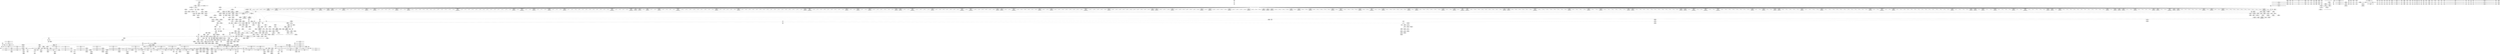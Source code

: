 digraph {
	CE0x5155170 [shape=record,shape=Mrecord,label="{CE0x5155170|COLLAPSED:_GCMRE___llvm_gcov_ctr131_internal_global_2_x_i64_zeroinitializer:_elem_0:default:}"]
	CE0x51009f0 [shape=record,shape=Mrecord,label="{CE0x51009f0|0:_i8,_:_GCMR_selinux_inode_getattr.__warned_internal_global_i8_0,_section_.data.unlikely_,_align_1:_elem_0:default:}"]
	CE0x51732b0 [shape=record,shape=Mrecord,label="{CE0x51732b0|12:_i32,_56:_i8*,_:_CRE_915,916_}"]
	CE0x5157990 [shape=record,shape=Mrecord,label="{CE0x5157990|cred_sid:entry|*SummSource*}"]
	CE0x5168b70 [shape=record,shape=Mrecord,label="{CE0x5168b70|12:_i32,_56:_i8*,_:_CRE_583,584_}"]
	CE0x5173c30 [shape=record,shape=Mrecord,label="{CE0x5173c30|12:_i32,_56:_i8*,_:_CRE_923,924_}"]
	CE0x517e5a0 [shape=record,shape=Mrecord,label="{CE0x517e5a0|inode_has_perm:tmp17|security/selinux/hooks.c,1617}"]
	CE0x50dc240 [shape=record,shape=Mrecord,label="{CE0x50dc240|104:_%struct.inode*,_:_CRE_218,219_}"]
	CE0x513ee00 [shape=record,shape=Mrecord,label="{CE0x513ee00|i64*_getelementptr_inbounds_(_2_x_i64_,_2_x_i64_*___llvm_gcov_ctr131,_i64_0,_i64_1)|*Constant*}"]
	CE0x5158480 [shape=record,shape=Mrecord,label="{CE0x5158480|12:_i32,_56:_i8*,_:_CRE_152,153_}"]
	CE0x516a920 [shape=record,shape=Mrecord,label="{CE0x516a920|12:_i32,_56:_i8*,_:_CRE_608,609_}"]
	CE0x512ff40 [shape=record,shape=Mrecord,label="{CE0x512ff40|104:_%struct.inode*,_:_CRE_316,317_}"]
	CE0x5157df0 [shape=record,shape=Mrecord,label="{CE0x5157df0|12:_i32,_56:_i8*,_:_CRE_145,146_}"]
	CE0x5183c30 [shape=record,shape=Mrecord,label="{CE0x5183c30|inode_has_perm:tobool|security/selinux/hooks.c,1611|*SummSource*}"]
	CE0x5160cf0 [shape=record,shape=Mrecord,label="{CE0x5160cf0|12:_i32,_56:_i8*,_:_CRE_303,304_}"]
	CE0x516ed40 [shape=record,shape=Mrecord,label="{CE0x516ed40|12:_i32,_56:_i8*,_:_CRE_832,840_|*MultipleSource*|security/selinux/hooks.c,1642|Function::inode_has_perm&Arg::inode::|security/selinux/hooks.c,1611}"]
	CE0x515a0a0 [shape=record,shape=Mrecord,label="{CE0x515a0a0|12:_i32,_56:_i8*,_:_CRE_182,183_}"]
	CE0x510de40 [shape=record,shape=Mrecord,label="{CE0x510de40|i64*_getelementptr_inbounds_(_8_x_i64_,_8_x_i64_*___llvm_gcov_ctr154,_i64_0,_i64_1)|*Constant*}"]
	CE0x5100880 [shape=record,shape=Mrecord,label="{CE0x5100880|selinux_inode_getattr:tmp8|security/selinux/hooks.c,2904}"]
	CE0x5174810 [shape=record,shape=Mrecord,label="{CE0x5174810|12:_i32,_56:_i8*,_:_CRE_933,934_}"]
	CE0x514bda0 [shape=record,shape=Mrecord,label="{CE0x514bda0|i8_1|*Constant*}"]
	CE0x5173050 [shape=record,shape=Mrecord,label="{CE0x5173050|12:_i32,_56:_i8*,_:_CRE_913,914_}"]
	CE0x50ece20 [shape=record,shape=Mrecord,label="{CE0x50ece20|GLOBAL:current_task|Global_var:current_task|*SummSource*}"]
	CE0x51432e0 [shape=record,shape=Mrecord,label="{CE0x51432e0|__validate_creds:lnot.ext|include/linux/cred.h,173}"]
	CE0x517eed0 [shape=record,shape=Mrecord,label="{CE0x517eed0|avc_has_perm:auditdata|Function::avc_has_perm&Arg::auditdata::|*SummSource*}"]
	CE0x5181480 [shape=record,shape=Mrecord,label="{CE0x5181480|__validate_creds:tmp3|include/linux/cred.h,173|*SummSink*}"]
	CE0x5187360 [shape=record,shape=Mrecord,label="{CE0x5187360|inode_has_perm:tmp8|security/selinux/hooks.c,1611|*SummSource*}"]
	CE0x5170330 [shape=record,shape=Mrecord,label="{CE0x5170330|12:_i32,_56:_i8*,_:_CRE_875,876_}"]
	CE0x514c840 [shape=record,shape=Mrecord,label="{CE0x514c840|_call_void___validate_creds(%struct.cred*_%cred,_i8*_getelementptr_inbounds_(_25_x_i8_,_25_x_i8_*_.str3,_i32_0,_i32_0),_i32_1609)_#10,_!dbg_!27719|security/selinux/hooks.c,1609|*SummSource*}"]
	CE0x514d9f0 [shape=record,shape=Mrecord,label="{CE0x514d9f0|_call_void___validate_creds(%struct.cred*_%cred,_i8*_getelementptr_inbounds_(_25_x_i8_,_25_x_i8_*_.str3,_i32_0,_i32_0),_i32_1609)_#10,_!dbg_!27719|security/selinux/hooks.c,1609}"]
	CE0x5181c00 [shape=record,shape=Mrecord,label="{CE0x5181c00|__validate_creds:tmp5|include/linux/cred.h,173}"]
	CE0x51ac2f0 [shape=record,shape=Mrecord,label="{CE0x51ac2f0|cred_sid:sid|security/selinux/hooks.c,197|*SummSink*}"]
	CE0x515f2d0 [shape=record,shape=Mrecord,label="{CE0x515f2d0|12:_i32,_56:_i8*,_:_CRE_281,282_}"]
	CE0x50e8910 [shape=record,shape=Mrecord,label="{CE0x50e8910|selinux_inode_getattr:tobool|security/selinux/hooks.c,2904}"]
	CE0x510d690 [shape=record,shape=Mrecord,label="{CE0x510d690|12:_i32,_56:_i8*,_:_CRE_4,8_|*MultipleSource*|security/selinux/hooks.c,1642|Function::inode_has_perm&Arg::inode::|security/selinux/hooks.c,1611}"]
	CE0x51449d0 [shape=record,shape=Mrecord,label="{CE0x51449d0|104:_%struct.inode*,_:_CRE_152,153_}"]
	CE0x513f090 [shape=record,shape=Mrecord,label="{CE0x513f090|i64*_getelementptr_inbounds_(_2_x_i64_,_2_x_i64_*___llvm_gcov_ctr131,_i64_0,_i64_1)|*Constant*|*SummSource*}"]
	CE0x5162460 [shape=record,shape=Mrecord,label="{CE0x5162460|12:_i32,_56:_i8*,_:_CRE_376,384_|*MultipleSource*|security/selinux/hooks.c,1642|Function::inode_has_perm&Arg::inode::|security/selinux/hooks.c,1611}"]
	CE0x50eb480 [shape=record,shape=Mrecord,label="{CE0x50eb480|selinux_inode_getattr:tmp6|security/selinux/hooks.c,2904|*SummSink*}"]
	CE0x514b300 [shape=record,shape=Mrecord,label="{CE0x514b300|inode_has_perm:inode|Function::inode_has_perm&Arg::inode::|*SummSource*}"]
	CE0x5100130 [shape=record,shape=Mrecord,label="{CE0x5100130|selinux_inode_getattr:tmp12|security/selinux/hooks.c,2904}"]
	CE0x515e490 [shape=record,shape=Mrecord,label="{CE0x515e490|12:_i32,_56:_i8*,_:_CRE_269,270_}"]
	CE0x514b470 [shape=record,shape=Mrecord,label="{CE0x514b470|inode_has_perm:inode|Function::inode_has_perm&Arg::inode::|*SummSink*}"]
	CE0x50f9860 [shape=record,shape=Mrecord,label="{CE0x50f9860|path_has_perm:tmp2}"]
	CE0x50f7a70 [shape=record,shape=Mrecord,label="{CE0x50f7a70|i64*_getelementptr_inbounds_(_11_x_i64_,_11_x_i64_*___llvm_gcov_ctr235,_i64_0,_i64_0)|*Constant*|*SummSource*}"]
	CE0x5169620 [shape=record,shape=Mrecord,label="{CE0x5169620|12:_i32,_56:_i8*,_:_CRE_592,593_}"]
	CE0x50efd20 [shape=record,shape=Mrecord,label="{CE0x50efd20|__validate_creds:if.end|*SummSink*}"]
	CE0x512df60 [shape=record,shape=Mrecord,label="{CE0x512df60|path_has_perm:tmp6|security/selinux/hooks.c,1646|*SummSource*}"]
	CE0x50f1800 [shape=record,shape=Mrecord,label="{CE0x50f1800|inode_has_perm:bb|*SummSource*}"]
	CE0x50f27d0 [shape=record,shape=Mrecord,label="{CE0x50f27d0|GLOBAL:llvm.expect.i64|*Constant*}"]
	CE0x5133860 [shape=record,shape=Mrecord,label="{CE0x5133860|%struct.task_struct*_(%struct.task_struct**)*_asm_movq_%gs:$_1:P_,$0_,_r,im,_dirflag_,_fpsr_,_flags_|*SummSink*}"]
	CE0x5158a20 [shape=record,shape=Mrecord,label="{CE0x5158a20|12:_i32,_56:_i8*,_:_CRE_158,159_}"]
	CE0x5159bf0 [shape=record,shape=Mrecord,label="{CE0x5159bf0|12:_i32,_56:_i8*,_:_CRE_177,178_}"]
	CE0x515d650 [shape=record,shape=Mrecord,label="{CE0x515d650|12:_i32,_56:_i8*,_:_CRE_257,258_}"]
	CE0x51726d0 [shape=record,shape=Mrecord,label="{CE0x51726d0|12:_i32,_56:_i8*,_:_CRE_905,906_}"]
	CE0x50ec130 [shape=record,shape=Mrecord,label="{CE0x50ec130|GLOBAL:lockdep_rcu_suspicious|*Constant*}"]
	CE0x5103b30 [shape=record,shape=Mrecord,label="{CE0x5103b30|get_current:entry|*SummSource*}"]
	CE0x515b500 [shape=record,shape=Mrecord,label="{CE0x515b500|12:_i32,_56:_i8*,_:_CRE_199,200_}"]
	CE0x516f4e0 [shape=record,shape=Mrecord,label="{CE0x516f4e0|12:_i32,_56:_i8*,_:_CRE_864,865_}"]
	CE0x5140aa0 [shape=record,shape=Mrecord,label="{CE0x5140aa0|__validate_creds:expval|include/linux/cred.h,173|*SummSource*}"]
	CE0x5185b30 [shape=record,shape=Mrecord,label="{CE0x5185b30|inode_has_perm:expval|security/selinux/hooks.c,1611}"]
	CE0x6506a70 [shape=record,shape=Mrecord,label="{CE0x6506a70|selinux_inode_getattr:land.lhs.true|*SummSink*}"]
	CE0x51306b0 [shape=record,shape=Mrecord,label="{CE0x51306b0|i64_16|*Constant*|*SummSink*}"]
	CE0x5139310 [shape=record,shape=Mrecord,label="{CE0x5139310|GLOBAL:__invalid_creds|*Constant*}"]
	CE0x5160240 [shape=record,shape=Mrecord,label="{CE0x5160240|12:_i32,_56:_i8*,_:_CRE_294,295_}"]
	CE0x5103450 [shape=record,shape=Mrecord,label="{CE0x5103450|selinux_inode_getattr:tmp7|security/selinux/hooks.c,2904}"]
	CE0x515c170 [shape=record,shape=Mrecord,label="{CE0x515c170|12:_i32,_56:_i8*,_:_CRE_224,232_|*MultipleSource*|security/selinux/hooks.c,1642|Function::inode_has_perm&Arg::inode::|security/selinux/hooks.c,1611}"]
	CE0x5105080 [shape=record,shape=Mrecord,label="{CE0x5105080|selinux_inode_getattr:tmp21|security/selinux/hooks.c,2904|*SummSink*}"]
	CE0x515b7d0 [shape=record,shape=Mrecord,label="{CE0x515b7d0|12:_i32,_56:_i8*,_:_CRE_202,203_}"]
	CE0x5145880 [shape=record,shape=Mrecord,label="{CE0x5145880|12:_i32,_56:_i8*,_:_CRE_112,120_|*MultipleSource*|security/selinux/hooks.c,1642|Function::inode_has_perm&Arg::inode::|security/selinux/hooks.c,1611}"]
	CE0x51866a0 [shape=record,shape=Mrecord,label="{CE0x51866a0|i64_4|*Constant*}"]
	CE0x51ac260 [shape=record,shape=Mrecord,label="{CE0x51ac260|cred_sid:sid|security/selinux/hooks.c,197}"]
	CE0x51733e0 [shape=record,shape=Mrecord,label="{CE0x51733e0|12:_i32,_56:_i8*,_:_CRE_916,917_}"]
	CE0x5145c00 [shape=record,shape=Mrecord,label="{CE0x5145c00|12:_i32,_56:_i8*,_:_CRE_128,136_|*MultipleSource*|security/selinux/hooks.c,1642|Function::inode_has_perm&Arg::inode::|security/selinux/hooks.c,1611}"]
	CE0x510d7d0 [shape=record,shape=Mrecord,label="{CE0x510d7d0|12:_i32,_56:_i8*,_:_CRE_96,104_|*MultipleSource*|security/selinux/hooks.c,1642|Function::inode_has_perm&Arg::inode::|security/selinux/hooks.c,1611}"]
	CE0x513e4e0 [shape=record,shape=Mrecord,label="{CE0x513e4e0|i64*_getelementptr_inbounds_(_8_x_i64_,_8_x_i64_*___llvm_gcov_ctr154,_i64_0,_i64_0)|*Constant*|*SummSink*}"]
	CE0x51076c0 [shape=record,shape=Mrecord,label="{CE0x51076c0|GLOBAL:path_has_perm|*Constant*|*SummSource*}"]
	CE0x5159470 [shape=record,shape=Mrecord,label="{CE0x5159470|12:_i32,_56:_i8*,_:_CRE_169,170_}"]
	CE0x5146360 [shape=record,shape=Mrecord,label="{CE0x5146360|12:_i32,_56:_i8*,_:_CRE_141,142_}"]
	CE0x51422c0 [shape=record,shape=Mrecord,label="{CE0x51422c0|inode_has_perm:tmp}"]
	CE0x5188880 [shape=record,shape=Mrecord,label="{CE0x5188880|i64*_getelementptr_inbounds_(_8_x_i64_,_8_x_i64_*___llvm_gcov_ctr154,_i64_0,_i64_5)|*Constant*}"]
	CE0x50e7450 [shape=record,shape=Mrecord,label="{CE0x50e7450|i64*_getelementptr_inbounds_(_11_x_i64_,_11_x_i64_*___llvm_gcov_ctr235,_i64_0,_i64_1)|*Constant*|*SummSource*}"]
	CE0x510c7b0 [shape=record,shape=Mrecord,label="{CE0x510c7b0|__validate_creds:entry|*SummSource*}"]
	CE0x516c510 [shape=record,shape=Mrecord,label="{CE0x516c510|12:_i32,_56:_i8*,_:_CRE_664,672_|*MultipleSource*|security/selinux/hooks.c,1642|Function::inode_has_perm&Arg::inode::|security/selinux/hooks.c,1611}"]
	"CONST[source:0(mediator),value:0(static)][purpose:{operation}][SnkIdx:3]"
	CE0x516ab80 [shape=record,shape=Mrecord,label="{CE0x516ab80|12:_i32,_56:_i8*,_:_CRE_610,611_}"]
	CE0x51611b0 [shape=record,shape=Mrecord,label="{CE0x51611b0|12:_i32,_56:_i8*,_:_CRE_307,308_}"]
	CE0x63d53e0 [shape=record,shape=Mrecord,label="{CE0x63d53e0|selinux_inode_getattr:tmp1|*SummSink*}"]
	CE0x5133e40 [shape=record,shape=Mrecord,label="{CE0x5133e40|avc_has_perm:tsid|Function::avc_has_perm&Arg::tsid::|*SummSink*}"]
	CE0x512fe50 [shape=record,shape=Mrecord,label="{CE0x512fe50|104:_%struct.inode*,_:_CRE_315,316_}"]
	CE0x5104920 [shape=record,shape=Mrecord,label="{CE0x5104920|selinux_inode_getattr:cred4|security/selinux/hooks.c,2904|*SummSink*}"]
	CE0x5140870 [shape=record,shape=Mrecord,label="{CE0x5140870|__validate_creds:expval|include/linux/cred.h,173}"]
	CE0x5140480 [shape=record,shape=Mrecord,label="{CE0x5140480|_ret_void,_!dbg_!27722|include/linux/cred.h,175|*SummSource*}"]
	CE0x5100eb0 [shape=record,shape=Mrecord,label="{CE0x5100eb0|i32_1|*Constant*|*SummSink*}"]
	CE0x515b6e0 [shape=record,shape=Mrecord,label="{CE0x515b6e0|12:_i32,_56:_i8*,_:_CRE_201,202_}"]
	CE0x5147eb0 [shape=record,shape=Mrecord,label="{CE0x5147eb0|104:_%struct.inode*,_:_CRE_179,180_}"]
	CE0x50fc3c0 [shape=record,shape=Mrecord,label="{CE0x50fc3c0|selinux_inode_getattr:tmp14|security/selinux/hooks.c,2904|*SummSink*}"]
	CE0x5165d60 [shape=record,shape=Mrecord,label="{CE0x5165d60|12:_i32,_56:_i8*,_:_CRE_528,536_|*MultipleSource*|security/selinux/hooks.c,1642|Function::inode_has_perm&Arg::inode::|security/selinux/hooks.c,1611}"]
	CE0x50e2c70 [shape=record,shape=Mrecord,label="{CE0x50e2c70|get_current:tmp3|*SummSink*}"]
	CE0x5130030 [shape=record,shape=Mrecord,label="{CE0x5130030|104:_%struct.inode*,_:_CRE_317,318_}"]
	CE0x5154590 [shape=record,shape=Mrecord,label="{CE0x5154590|12:_i32,_56:_i8*,_:_CRE_16,24_|*MultipleSource*|security/selinux/hooks.c,1642|Function::inode_has_perm&Arg::inode::|security/selinux/hooks.c,1611}"]
	CE0x51464c0 [shape=record,shape=Mrecord,label="{CE0x51464c0|12:_i32,_56:_i8*,_:_CRE_143,144_}"]
	CE0x5105470 [shape=record,shape=Mrecord,label="{CE0x5105470|selinux_inode_getattr:dentry6|security/selinux/hooks.c,2907|*SummSource*}"]
	CE0x512bd50 [shape=record,shape=Mrecord,label="{CE0x512bd50|_call_void___invalid_creds(%struct.cred*_%cred,_i8*_%file,_i32_%line)_#10,_!dbg_!27721|include/linux/cred.h,174|*SummSink*}"]
	CE0x51680c0 [shape=record,shape=Mrecord,label="{CE0x51680c0|12:_i32,_56:_i8*,_:_CRE_574,575_}"]
	CE0x51100d0 [shape=record,shape=Mrecord,label="{CE0x51100d0|12:_i32,_56:_i8*,_:_CRE_56,64_|*MultipleSource*|security/selinux/hooks.c,1642|Function::inode_has_perm&Arg::inode::|security/selinux/hooks.c,1611}"]
	CE0x516a200 [shape=record,shape=Mrecord,label="{CE0x516a200|12:_i32,_56:_i8*,_:_CRE_602,603_}"]
	CE0x5142a70 [shape=record,shape=Mrecord,label="{CE0x5142a70|__validate_creds:line|Function::__validate_creds&Arg::line::}"]
	CE0x5107ae0 [shape=record,shape=Mrecord,label="{CE0x5107ae0|path_has_perm:entry}"]
	CE0x515cfc0 [shape=record,shape=Mrecord,label="{CE0x515cfc0|12:_i32,_56:_i8*,_:_CRE_250,251_}"]
	CE0x5172df0 [shape=record,shape=Mrecord,label="{CE0x5172df0|12:_i32,_56:_i8*,_:_CRE_911,912_}"]
	CE0x516d970 [shape=record,shape=Mrecord,label="{CE0x516d970|12:_i32,_56:_i8*,_:_CRE_744,752_|*MultipleSource*|security/selinux/hooks.c,1642|Function::inode_has_perm&Arg::inode::|security/selinux/hooks.c,1611}"]
	CE0x50e8e10 [shape=record,shape=Mrecord,label="{CE0x50e8e10|selinux_inode_getattr:bb|*SummSink*}"]
	CE0x50f68e0 [shape=record,shape=Mrecord,label="{CE0x50f68e0|get_current:tmp}"]
	CE0x5189a00 [shape=record,shape=Mrecord,label="{CE0x5189a00|inode_has_perm:tmp12|security/selinux/hooks.c,1612|*SummSource*}"]
	CE0x50db070 [shape=record,shape=Mrecord,label="{CE0x50db070|104:_%struct.inode*,_:_CRE_199,200_}"]
	CE0x512b9b0 [shape=record,shape=Mrecord,label="{CE0x512b9b0|__validate_creds:tmp8|include/linux/cred.h,175}"]
	CE0x50f96c0 [shape=record,shape=Mrecord,label="{CE0x50f96c0|i64*_getelementptr_inbounds_(_2_x_i64_,_2_x_i64_*___llvm_gcov_ctr204,_i64_0,_i64_1)|*Constant*|*SummSink*}"]
	CE0x50e9490 [shape=record,shape=Mrecord,label="{CE0x50e9490|selinux_inode_getattr:do.body|*SummSink*}"]
	CE0x51ad630 [shape=record,shape=Mrecord,label="{CE0x51ad630|cred_sid:tmp6|security/selinux/hooks.c,197|*SummSink*}"]
	CE0x5169fa0 [shape=record,shape=Mrecord,label="{CE0x5169fa0|12:_i32,_56:_i8*,_:_CRE_600,601_}"]
	CE0x510b3b0 [shape=record,shape=Mrecord,label="{CE0x510b3b0|i8*_getelementptr_inbounds_(_25_x_i8_,_25_x_i8_*_.str3,_i32_0,_i32_0)|*Constant*}"]
	CE0x5181700 [shape=record,shape=Mrecord,label="{CE0x5181700|__validate_creds:tmp4|include/linux/cred.h,173|*SummSource*}"]
	CE0x513f2f0 [shape=record,shape=Mrecord,label="{CE0x513f2f0|inode_has_perm:if.end|*SummSource*}"]
	CE0x512d850 [shape=record,shape=Mrecord,label="{CE0x512d850|cred_sid:tmp5|security/selinux/hooks.c,196}"]
	CE0x50ff9c0 [shape=record,shape=Mrecord,label="{CE0x50ff9c0|selinux_inode_getattr:tmp10|security/selinux/hooks.c,2904|*SummSink*}"]
	CE0x5109ed0 [shape=record,shape=Mrecord,label="{CE0x5109ed0|get_current:bb|*SummSink*}"]
	CE0x516dd70 [shape=record,shape=Mrecord,label="{CE0x516dd70|12:_i32,_56:_i8*,_:_CRE_760,768_|*MultipleSource*|security/selinux/hooks.c,1642|Function::inode_has_perm&Arg::inode::|security/selinux/hooks.c,1611}"]
	CE0x5171890 [shape=record,shape=Mrecord,label="{CE0x5171890|12:_i32,_56:_i8*,_:_CRE_893,894_}"]
	CE0x5148900 [shape=record,shape=Mrecord,label="{CE0x5148900|104:_%struct.inode*,_:_CRE_190,191_}"]
	CE0x5186ef0 [shape=record,shape=Mrecord,label="{CE0x5186ef0|GLOBAL:__llvm_gcov_ctr154|Global_var:__llvm_gcov_ctr154}"]
	CE0x515d9e0 [shape=record,shape=Mrecord,label="{CE0x515d9e0|12:_i32,_56:_i8*,_:_CRE_260,261_}"]
	CE0x5109d60 [shape=record,shape=Mrecord,label="{CE0x5109d60|get_current:bb|*SummSource*}"]
	CE0x513f570 [shape=record,shape=Mrecord,label="{CE0x513f570|inode_has_perm:if.then|*SummSource*}"]
	CE0x517bc30 [shape=record,shape=Mrecord,label="{CE0x517bc30|inode_has_perm:tmp15|*LoadInst*|security/selinux/hooks.c,1615|*SummSource*}"]
	CE0x514c0a0 [shape=record,shape=Mrecord,label="{CE0x514c0a0|path_has_perm:u|security/selinux/hooks.c,1646|*SummSink*}"]
	CE0x50eef00 [shape=record,shape=Mrecord,label="{CE0x50eef00|i1_true|*Constant*|*SummSource*}"]
	CE0x50fe2c0 [shape=record,shape=Mrecord,label="{CE0x50fe2c0|selinux_inode_getattr:tmp15|security/selinux/hooks.c,2904|*SummSink*}"]
	CE0x5154440 [shape=record,shape=Mrecord,label="{CE0x5154440|12:_i32,_56:_i8*,_:_CRE_12,16_|*MultipleSource*|security/selinux/hooks.c,1642|Function::inode_has_perm&Arg::inode::|security/selinux/hooks.c,1611}"]
	CE0x5150d50 [shape=record,shape=Mrecord,label="{CE0x5150d50|_call_void_mcount()_#3|*SummSource*}"]
	CE0x514d170 [shape=record,shape=Mrecord,label="{CE0x514d170|inode_has_perm:tmp3}"]
	CE0x5161080 [shape=record,shape=Mrecord,label="{CE0x5161080|12:_i32,_56:_i8*,_:_CRE_306,307_}"]
	CE0x51325d0 [shape=record,shape=Mrecord,label="{CE0x51325d0|path_has_perm:tmp4|*LoadInst*|security/selinux/hooks.c,1642}"]
	CE0x513cda0 [shape=record,shape=Mrecord,label="{CE0x513cda0|cred_sid:tmp2}"]
	CE0x513fe90 [shape=record,shape=Mrecord,label="{CE0x513fe90|cred_sid:tmp1|*SummSource*}"]
	CE0x515f8c0 [shape=record,shape=Mrecord,label="{CE0x515f8c0|12:_i32,_56:_i8*,_:_CRE_286,287_}"]
	CE0x5105360 [shape=record,shape=Mrecord,label="{CE0x5105360|selinux_inode_getattr:dentry6|security/selinux/hooks.c,2907}"]
	CE0x51463d0 [shape=record,shape=Mrecord,label="{CE0x51463d0|12:_i32,_56:_i8*,_:_CRE_142,143_}"]
	CE0x5173640 [shape=record,shape=Mrecord,label="{CE0x5173640|12:_i32,_56:_i8*,_:_CRE_918,919_}"]
	CE0x50dbac0 [shape=record,shape=Mrecord,label="{CE0x50dbac0|104:_%struct.inode*,_:_CRE_210,211_}"]
	CE0x5151cc0 [shape=record,shape=Mrecord,label="{CE0x5151cc0|__validate_creds:tmp2|include/linux/cred.h,173|*SummSource*}"]
	CE0x5175a90 [shape=record,shape=Mrecord,label="{CE0x5175a90|12:_i32,_56:_i8*,_:_CRE_980,981_}"]
	CE0x513e5c0 [shape=record,shape=Mrecord,label="{CE0x513e5c0|__validate_creds:tmp|*SummSink*}"]
	CE0x5157b20 [shape=record,shape=Mrecord,label="{CE0x5157b20|cred_sid:cred|Function::cred_sid&Arg::cred::}"]
	CE0x5149300 [shape=record,shape=Mrecord,label="{CE0x5149300|path_has_perm:tmp|*SummSource*}"]
	CE0x5144d90 [shape=record,shape=Mrecord,label="{CE0x5144d90|104:_%struct.inode*,_:_CRE_156,157_}"]
	CE0x50f3360 [shape=record,shape=Mrecord,label="{CE0x50f3360|__validate_creds:bb|*SummSink*}"]
	CE0x50dfc00 [shape=record,shape=Mrecord,label="{CE0x50dfc00|get_current:tmp|*SummSource*}"]
	CE0x5103c90 [shape=record,shape=Mrecord,label="{CE0x5103c90|get_current:entry|*SummSink*}"]
	CE0x50ef8c0 [shape=record,shape=Mrecord,label="{CE0x50ef8c0|selinux_inode_getattr:land.lhs.true|*SummSource*}"]
	CE0x50f08c0 [shape=record,shape=Mrecord,label="{CE0x50f08c0|inode_has_perm:tmp1|*SummSource*}"]
	CE0x50e0ce0 [shape=record,shape=Mrecord,label="{CE0x50e0ce0|get_current:tmp3}"]
	CE0x5189f20 [shape=record,shape=Mrecord,label="{CE0x5189f20|inode_has_perm:tobool|security/selinux/hooks.c,1611}"]
	CE0x50e8d50 [shape=record,shape=Mrecord,label="{CE0x50e8d50|selinux_inode_getattr:bb|*SummSource*}"]
	CE0x510fb30 [shape=record,shape=Mrecord,label="{CE0x510fb30|__validate_creds:tmp|*SummSource*}"]
	CE0x5108110 [shape=record,shape=Mrecord,label="{CE0x5108110|path_has_perm:cred|Function::path_has_perm&Arg::cred::|*SummSource*}"]
	CE0x50e1f30 [shape=record,shape=Mrecord,label="{CE0x50e1f30|path_has_perm:tmp|*SummSink*}"]
	CE0x5152490 [shape=record,shape=Mrecord,label="{CE0x5152490|path_has_perm:dentry|security/selinux/hooks.c,1642}"]
	CE0x51343f0 [shape=record,shape=Mrecord,label="{CE0x51343f0|_ret_i32_%retval.0,_!dbg_!27728|security/selinux/avc.c,775}"]
	CE0x51444a0 [shape=record,shape=Mrecord,label="{CE0x51444a0|104:_%struct.inode*,_:_CRE_146,147_}"]
	CE0x515b8c0 [shape=record,shape=Mrecord,label="{CE0x515b8c0|12:_i32,_56:_i8*,_:_CRE_203,204_}"]
	CE0x50dc8d0 [shape=record,shape=Mrecord,label="{CE0x50dc8d0|104:_%struct.inode*,_:_CRE_232,240_|*MultipleSource*|*LoadInst*|security/selinux/hooks.c,1642|security/selinux/hooks.c,1642|Function::selinux_inode_getattr&Arg::dentry::}"]
	CE0x5158390 [shape=record,shape=Mrecord,label="{CE0x5158390|12:_i32,_56:_i8*,_:_CRE_151,152_}"]
	CE0x63d5450 [shape=record,shape=Mrecord,label="{CE0x63d5450|selinux_inode_getattr:tmp1|*SummSource*}"]
	CE0x5171c20 [shape=record,shape=Mrecord,label="{CE0x5171c20|12:_i32,_56:_i8*,_:_CRE_896,897_}"]
	CE0x5146920 [shape=record,shape=Mrecord,label="{CE0x5146920|_call_void_mcount()_#3|*SummSink*}"]
	CE0x514df50 [shape=record,shape=Mrecord,label="{CE0x514df50|__validate_creds:lnot|include/linux/cred.h,173}"]
	CE0x514b9a0 [shape=record,shape=Mrecord,label="{CE0x514b9a0|path_has_perm:type|security/selinux/hooks.c,1645|*SummSource*}"]
	CE0x50dd370 [shape=record,shape=Mrecord,label="{CE0x50dd370|i64*_getelementptr_inbounds_(_2_x_i64_,_2_x_i64_*___llvm_gcov_ctr98,_i64_0,_i64_1)|*Constant*|*SummSource*}"]
	CE0x50f0850 [shape=record,shape=Mrecord,label="{CE0x50f0850|inode_has_perm:tmp1}"]
	CE0x50ebb90 [shape=record,shape=Mrecord,label="{CE0x50ebb90|selinux_inode_getattr:tmp2}"]
	CE0x5131e20 [shape=record,shape=Mrecord,label="{CE0x5131e20|i64*_getelementptr_inbounds_(_2_x_i64_,_2_x_i64_*___llvm_gcov_ctr204,_i64_0,_i64_0)|*Constant*}"]
	CE0x5157ee0 [shape=record,shape=Mrecord,label="{CE0x5157ee0|12:_i32,_56:_i8*,_:_CRE_146,147_}"]
	CE0x5170cb0 [shape=record,shape=Mrecord,label="{CE0x5170cb0|12:_i32,_56:_i8*,_:_CRE_883,884_}"]
	CE0x5147af0 [shape=record,shape=Mrecord,label="{CE0x5147af0|104:_%struct.inode*,_:_CRE_175,176_}"]
	CE0x515fb20 [shape=record,shape=Mrecord,label="{CE0x515fb20|12:_i32,_56:_i8*,_:_CRE_288,289_}"]
	CE0x516f8e0 [shape=record,shape=Mrecord,label="{CE0x516f8e0|12:_i32,_56:_i8*,_:_CRE_866,867_}"]
	CE0x50eba60 [shape=record,shape=Mrecord,label="{CE0x50eba60|i64*_getelementptr_inbounds_(_11_x_i64_,_11_x_i64_*___llvm_gcov_ctr235,_i64_0,_i64_1)|*Constant*|*SummSink*}"]
	CE0x5107930 [shape=record,shape=Mrecord,label="{CE0x5107930|GLOBAL:path_has_perm|*Constant*|*SummSink*}"]
	CE0x5173d60 [shape=record,shape=Mrecord,label="{CE0x5173d60|12:_i32,_56:_i8*,_:_CRE_924,925_}"]
	CE0x5188ec0 [shape=record,shape=Mrecord,label="{CE0x5188ec0|i64*_getelementptr_inbounds_(_8_x_i64_,_8_x_i64_*___llvm_gcov_ctr154,_i64_0,_i64_5)|*Constant*|*SummSink*}"]
	CE0x5156160 [shape=record,shape=Mrecord,label="{CE0x5156160|i64*_getelementptr_inbounds_(_8_x_i64_,_8_x_i64_*___llvm_gcov_ctr154,_i64_0,_i64_6)|*Constant*|*SummSource*}"]
	CE0x512f910 [shape=record,shape=Mrecord,label="{CE0x512f910|104:_%struct.inode*,_:_CRE_309,310_}"]
	CE0x513e330 [shape=record,shape=Mrecord,label="{CE0x513e330|i64*_getelementptr_inbounds_(_8_x_i64_,_8_x_i64_*___llvm_gcov_ctr154,_i64_0,_i64_0)|*Constant*|*SummSource*}"]
	CE0x5160110 [shape=record,shape=Mrecord,label="{CE0x5160110|12:_i32,_56:_i8*,_:_CRE_293,294_}"]
	CE0x50e6680 [shape=record,shape=Mrecord,label="{CE0x50e6680|GLOBAL:get_current|*Constant*}"]
	CE0x51455b0 [shape=record,shape=Mrecord,label="{CE0x51455b0|i32_512|*Constant*}"]
	CE0x50f1bc0 [shape=record,shape=Mrecord,label="{CE0x50f1bc0|i8*_getelementptr_inbounds_(_45_x_i8_,_45_x_i8_*_.str12,_i32_0,_i32_0)|*Constant*|*SummSink*}"]
	CE0x5106290 [shape=record,shape=Mrecord,label="{CE0x5106290|selinux_inode_getattr:dentry|Function::selinux_inode_getattr&Arg::dentry::|*SummSink*}"]
	CE0x5175490 [shape=record,shape=Mrecord,label="{CE0x5175490|12:_i32,_56:_i8*,_:_CRE_976,977_}"]
	CE0x514acb0 [shape=record,shape=Mrecord,label="{CE0x514acb0|inode_has_perm:entry|*SummSink*}"]
	CE0x5143fb0 [shape=record,shape=Mrecord,label="{CE0x5143fb0|104:_%struct.inode*,_:_CRE_104,112_|*MultipleSource*|*LoadInst*|security/selinux/hooks.c,1642|security/selinux/hooks.c,1642|Function::selinux_inode_getattr&Arg::dentry::}"]
	CE0x517fb00 [shape=record,shape=Mrecord,label="{CE0x517fb00|inode_has_perm:retval.0|*SummSink*}"]
	CE0x51094c0 [shape=record,shape=Mrecord,label="{CE0x51094c0|i64*_getelementptr_inbounds_(_2_x_i64_,_2_x_i64_*___llvm_gcov_ctr98,_i64_0,_i64_0)|*Constant*}"]
	CE0x50dfb90 [shape=record,shape=Mrecord,label="{CE0x50dfb90|COLLAPSED:_GCMRE___llvm_gcov_ctr98_internal_global_2_x_i64_zeroinitializer:_elem_0:default:}"]
	CE0x5147280 [shape=record,shape=Mrecord,label="{CE0x5147280|104:_%struct.inode*,_:_CRE_166,167_}"]
	CE0x50f0f70 [shape=record,shape=Mrecord,label="{CE0x50f0f70|inode_has_perm:tmp3|*SummSource*}"]
	CE0x50e5a40 [shape=record,shape=Mrecord,label="{CE0x50e5a40|GLOBAL:inode_has_perm|*Constant*}"]
	CE0x5155c30 [shape=record,shape=Mrecord,label="{CE0x5155c30|cred_sid:tmp}"]
	CE0x517fd90 [shape=record,shape=Mrecord,label="{CE0x517fd90|i64*_getelementptr_inbounds_(_8_x_i64_,_8_x_i64_*___llvm_gcov_ctr154,_i64_0,_i64_7)|*Constant*|*SummSource*}"]
	CE0x5144f70 [shape=record,shape=Mrecord,label="{CE0x5144f70|104:_%struct.inode*,_:_CRE_158,159_}"]
	CE0x5187650 [shape=record,shape=Mrecord,label="{CE0x5187650|inode_has_perm:tmp9|security/selinux/hooks.c,1611|*SummSource*}"]
	CE0x5189c40 [shape=record,shape=Mrecord,label="{CE0x5189c40|i32_512|*Constant*|*SummSource*}"]
	CE0x50e22c0 [shape=record,shape=Mrecord,label="{CE0x50e22c0|path_has_perm:tmp3|*SummSource*}"]
	CE0x5104630 [shape=record,shape=Mrecord,label="{CE0x5104630|selinux_inode_getattr:cred4|security/selinux/hooks.c,2904}"]
	CE0x50fc530 [shape=record,shape=Mrecord,label="{CE0x50fc530|i1_true|*Constant*}"]
	CE0x5158660 [shape=record,shape=Mrecord,label="{CE0x5158660|12:_i32,_56:_i8*,_:_CRE_154,155_}"]
	CE0x5145a70 [shape=record,shape=Mrecord,label="{CE0x5145a70|12:_i32,_56:_i8*,_:_CRE_120,128_|*MultipleSource*|security/selinux/hooks.c,1642|Function::inode_has_perm&Arg::inode::|security/selinux/hooks.c,1611}"]
	CE0x515a590 [shape=record,shape=Mrecord,label="{CE0x515a590|__validate_creds:tmp1|*SummSink*}"]
	CE0x515c8d0 [shape=record,shape=Mrecord,label="{CE0x515c8d0|12:_i32,_56:_i8*,_:_CRE_242,243_}"]
	CE0x510f820 [shape=record,shape=Mrecord,label="{CE0x510f820|i64*_getelementptr_inbounds_(_5_x_i64_,_5_x_i64_*___llvm_gcov_ctr155,_i64_0,_i64_0)|*Constant*|*SummSink*}"]
	CE0x50e20c0 [shape=record,shape=Mrecord,label="{CE0x50e20c0|path_has_perm:tmp1}"]
	CE0x50ef180 [shape=record,shape=Mrecord,label="{CE0x50ef180|i64*_getelementptr_inbounds_(_11_x_i64_,_11_x_i64_*___llvm_gcov_ctr235,_i64_0,_i64_8)|*Constant*|*SummSink*}"]
	CE0x50dcb10 [shape=record,shape=Mrecord,label="{CE0x50dcb10|104:_%struct.inode*,_:_CRE_248,256_|*MultipleSource*|*LoadInst*|security/selinux/hooks.c,1642|security/selinux/hooks.c,1642|Function::selinux_inode_getattr&Arg::dentry::}"]
	CE0x5169e70 [shape=record,shape=Mrecord,label="{CE0x5169e70|12:_i32,_56:_i8*,_:_CRE_599,600_}"]
	CE0x50dbca0 [shape=record,shape=Mrecord,label="{CE0x50dbca0|104:_%struct.inode*,_:_CRE_212,213_}"]
	CE0x50d83e0 [shape=record,shape=Mrecord,label="{CE0x50d83e0|selinux_inode_getattr:do.end}"]
	CE0x5175090 [shape=record,shape=Mrecord,label="{CE0x5175090|12:_i32,_56:_i8*,_:_CRE_960,968_|*MultipleSource*|security/selinux/hooks.c,1642|Function::inode_has_perm&Arg::inode::|security/selinux/hooks.c,1611}"]
	CE0x5158930 [shape=record,shape=Mrecord,label="{CE0x5158930|12:_i32,_56:_i8*,_:_CRE_157,158_}"]
	CE0x5109630 [shape=record,shape=Mrecord,label="{CE0x5109630|_ret_i32_%call8,_!dbg_!27746|security/selinux/hooks.c,2910}"]
	CE0x51ad4c0 [shape=record,shape=Mrecord,label="{CE0x51ad4c0|cred_sid:tmp6|security/selinux/hooks.c,197|*SummSource*}"]
	CE0x515b9b0 [shape=record,shape=Mrecord,label="{CE0x515b9b0|12:_i32,_56:_i8*,_:_CRE_204,205_}"]
	CE0x517abd0 [shape=record,shape=Mrecord,label="{CE0x517abd0|_ret_i32_%tmp6,_!dbg_!27716|security/selinux/hooks.c,197}"]
	CE0x50dc330 [shape=record,shape=Mrecord,label="{CE0x50dc330|104:_%struct.inode*,_:_CRE_219,220_}"]
	CE0x510cfa0 [shape=record,shape=Mrecord,label="{CE0x510cfa0|inode_has_perm:tmp2|*SummSource*}"]
	CE0x5162690 [shape=record,shape=Mrecord,label="{CE0x5162690|12:_i32,_56:_i8*,_:_CRE_384,388_|*MultipleSource*|security/selinux/hooks.c,1642|Function::inode_has_perm&Arg::inode::|security/selinux/hooks.c,1611}"]
	CE0x5158570 [shape=record,shape=Mrecord,label="{CE0x5158570|12:_i32,_56:_i8*,_:_CRE_153,154_}"]
	CE0x512dab0 [shape=record,shape=Mrecord,label="{CE0x512dab0|path_has_perm:path1|security/selinux/hooks.c,1646|*SummSource*}"]
	CE0x5175660 [shape=record,shape=Mrecord,label="{CE0x5175660|12:_i32,_56:_i8*,_:_CRE_977,978_}"]
	CE0x50eadc0 [shape=record,shape=Mrecord,label="{CE0x50eadc0|selinux_inode_getattr:tmp3}"]
	CE0x51443a0 [shape=record,shape=Mrecord,label="{CE0x51443a0|104:_%struct.inode*,_:_CRE_145,146_}"]
	CE0x51304e0 [shape=record,shape=Mrecord,label="{CE0x51304e0|path_has_perm:tmp5|security/selinux/hooks.c,1642|*SummSink*}"]
	CE0x50ebc00 [shape=record,shape=Mrecord,label="{CE0x50ebc00|selinux_inode_getattr:tmp2|*SummSource*}"]
	CE0x50dd9b0 [shape=record,shape=Mrecord,label="{CE0x50dd9b0|i64*_getelementptr_inbounds_(_2_x_i64_,_2_x_i64_*___llvm_gcov_ctr204,_i64_0,_i64_0)|*Constant*|*SummSink*}"]
	CE0x5105cd0 [shape=record,shape=Mrecord,label="{CE0x5105cd0|selinux_inode_getattr:call8|security/selinux/hooks.c,2910}"]
	CE0x517b160 [shape=record,shape=Mrecord,label="{CE0x517b160|i32_10|*Constant*}"]
	CE0x514a6c0 [shape=record,shape=Mrecord,label="{CE0x514a6c0|__validate_creds:tmp9|include/linux/cred.h,175|*SummSink*}"]
	CE0x516cd40 [shape=record,shape=Mrecord,label="{CE0x516cd40|12:_i32,_56:_i8*,_:_CRE_688,692_|*MultipleSource*|security/selinux/hooks.c,1642|Function::inode_has_perm&Arg::inode::|security/selinux/hooks.c,1611}"]
	CE0x5106730 [shape=record,shape=Mrecord,label="{CE0x5106730|selinux_inode_getattr:mnt7|security/selinux/hooks.c,2908}"]
	CE0x5152a40 [shape=record,shape=Mrecord,label="{CE0x5152a40|cred_sid:security|security/selinux/hooks.c,196}"]
	CE0x5159650 [shape=record,shape=Mrecord,label="{CE0x5159650|12:_i32,_56:_i8*,_:_CRE_171,172_}"]
	CE0x51681f0 [shape=record,shape=Mrecord,label="{CE0x51681f0|12:_i32,_56:_i8*,_:_CRE_575,576_}"]
	CE0x50f3540 [shape=record,shape=Mrecord,label="{CE0x50f3540|i64*_getelementptr_inbounds_(_5_x_i64_,_5_x_i64_*___llvm_gcov_ctr155,_i64_0,_i64_0)|*Constant*|*SummSource*}"]
	CE0x50eb370 [shape=record,shape=Mrecord,label="{CE0x50eb370|selinux_inode_getattr:tmp6|security/selinux/hooks.c,2904|*SummSource*}"]
	CE0x5107c40 [shape=record,shape=Mrecord,label="{CE0x5107c40|path_has_perm:entry|*SummSource*}"]
	CE0x5160370 [shape=record,shape=Mrecord,label="{CE0x5160370|12:_i32,_56:_i8*,_:_CRE_295,296_}"]
	CE0x50edb50 [shape=record,shape=Mrecord,label="{CE0x50edb50|i32_0|*Constant*|*SummSource*}"]
	CE0x516a330 [shape=record,shape=Mrecord,label="{CE0x516a330|12:_i32,_56:_i8*,_:_CRE_603,604_}"]
	CE0x51044d0 [shape=record,shape=Mrecord,label="{CE0x51044d0|i32_78|*Constant*|*SummSource*}"]
	CE0x51647f0 [shape=record,shape=Mrecord,label="{CE0x51647f0|12:_i32,_56:_i8*,_:_CRE_481,482_}"]
	CE0x50e9e30 [shape=record,shape=Mrecord,label="{CE0x50e9e30|i64*_getelementptr_inbounds_(_11_x_i64_,_11_x_i64_*___llvm_gcov_ctr235,_i64_0,_i64_10)|*Constant*}"]
	CE0x5131340 [shape=record,shape=Mrecord,label="{CE0x5131340|inode_has_perm:adp|Function::inode_has_perm&Arg::adp::|*SummSink*}"]
	CE0x517f1a0 [shape=record,shape=Mrecord,label="{CE0x517f1a0|_ret_i32_%retval.0,_!dbg_!27728|security/selinux/avc.c,775|*SummSource*}"]
	CE0x510fac0 [shape=record,shape=Mrecord,label="{CE0x510fac0|COLLAPSED:_GCMRE___llvm_gcov_ctr155_internal_global_5_x_i64_zeroinitializer:_elem_0:default:}"]
	CE0x51560f0 [shape=record,shape=Mrecord,label="{CE0x51560f0|i64*_getelementptr_inbounds_(_8_x_i64_,_8_x_i64_*___llvm_gcov_ctr154,_i64_0,_i64_6)|*Constant*}"]
	CE0x5130cf0 [shape=record,shape=Mrecord,label="{CE0x5130cf0|inode_has_perm:perms|Function::inode_has_perm&Arg::perms::|*SummSource*}"]
	CE0x5107da0 [shape=record,shape=Mrecord,label="{CE0x5107da0|path_has_perm:entry|*SummSink*}"]
	CE0x515c4f0 [shape=record,shape=Mrecord,label="{CE0x515c4f0|12:_i32,_56:_i8*,_:_CRE_240,241_}"]
	CE0x5174940 [shape=record,shape=Mrecord,label="{CE0x5174940|12:_i32,_56:_i8*,_:_CRE_934,935_}"]
	CE0x50d7d80 [shape=record,shape=Mrecord,label="{CE0x50d7d80|selinux_inode_getattr:tmp12|security/selinux/hooks.c,2904|*SummSink*}"]
	CE0x51604a0 [shape=record,shape=Mrecord,label="{CE0x51604a0|12:_i32,_56:_i8*,_:_CRE_296,297_}"]
	CE0x515bb90 [shape=record,shape=Mrecord,label="{CE0x515bb90|12:_i32,_56:_i8*,_:_CRE_206,207_}"]
	CE0x5175b90 [shape=record,shape=Mrecord,label="{CE0x5175b90|12:_i32,_56:_i8*,_:_CRE_981,982_}"]
	CE0x50fd740 [shape=record,shape=Mrecord,label="{CE0x50fd740|selinux_inode_getattr:tobool|security/selinux/hooks.c,2904|*SummSource*}"]
	CE0x513c460 [shape=record,shape=Mrecord,label="{CE0x513c460|i8*_getelementptr_inbounds_(_25_x_i8_,_25_x_i8_*_.str3,_i32_0,_i32_0)|*Constant*}"]
	CE0x5185180 [shape=record,shape=Mrecord,label="{CE0x5185180|inode_has_perm:conv|security/selinux/hooks.c,1611|*SummSource*}"]
	CE0x51036d0 [shape=record,shape=Mrecord,label="{CE0x51036d0|selinux_inode_getattr:tmp7|security/selinux/hooks.c,2904|*SummSource*}"]
	CE0x517af00 [shape=record,shape=Mrecord,label="{CE0x517af00|_ret_i32_%tmp6,_!dbg_!27716|security/selinux/hooks.c,197|*SummSink*}"]
	CE0x50f5a30 [shape=record,shape=Mrecord,label="{CE0x50f5a30|inode_has_perm:return|*SummSink*}"]
	CE0x50f7220 [shape=record,shape=Mrecord,label="{CE0x50f7220|i64*_getelementptr_inbounds_(_2_x_i64_,_2_x_i64_*___llvm_gcov_ctr204,_i64_0,_i64_1)|*Constant*}"]
	CE0x5149fe0 [shape=record,shape=Mrecord,label="{CE0x5149fe0|__validate_creds:tmp8|include/linux/cred.h,175|*SummSink*}"]
	CE0x517eab0 [shape=record,shape=Mrecord,label="{CE0x517eab0|avc_has_perm:requested|Function::avc_has_perm&Arg::requested::|*SummSource*}"]
	CE0x515e360 [shape=record,shape=Mrecord,label="{CE0x515e360|12:_i32,_56:_i8*,_:_CRE_268,269_}"]
	CE0x516a6c0 [shape=record,shape=Mrecord,label="{CE0x516a6c0|12:_i32,_56:_i8*,_:_CRE_606,607_}"]
	CE0x50f3df0 [shape=record,shape=Mrecord,label="{CE0x50f3df0|104:_%struct.inode*,_:_CRE_16,24_|*MultipleSource*|*LoadInst*|security/selinux/hooks.c,1642|security/selinux/hooks.c,1642|Function::selinux_inode_getattr&Arg::dentry::}"]
	CE0x50f6e50 [shape=record,shape=Mrecord,label="{CE0x50f6e50|i64_4|*Constant*|*SummSink*}"]
	CE0x51072b0 [shape=record,shape=Mrecord,label="{CE0x51072b0|selinux_inode_getattr:call8|security/selinux/hooks.c,2910|*SummSource*}"]
	CE0x6cadc40 [shape=record,shape=Mrecord,label="{CE0x6cadc40|i64*_getelementptr_inbounds_(_11_x_i64_,_11_x_i64_*___llvm_gcov_ctr235,_i64_0,_i64_0)|*Constant*|*SummSink*}"]
	CE0x50e2d10 [shape=record,shape=Mrecord,label="{CE0x50e2d10|_call_void_mcount()_#3}"]
	CE0x515dd70 [shape=record,shape=Mrecord,label="{CE0x515dd70|12:_i32,_56:_i8*,_:_CRE_263,264_}"]
	CE0x5167870 [shape=record,shape=Mrecord,label="{CE0x5167870|12:_i32,_56:_i8*,_:_CRE_567,568_}"]
	CE0x5172210 [shape=record,shape=Mrecord,label="{CE0x5172210|12:_i32,_56:_i8*,_:_CRE_901,902_}"]
	CE0x5174a70 [shape=record,shape=Mrecord,label="{CE0x5174a70|12:_i32,_56:_i8*,_:_CRE_935,936_}"]
	CE0x513ddc0 [shape=record,shape=Mrecord,label="{CE0x513ddc0|i64*_getelementptr_inbounds_(_2_x_i64_,_2_x_i64_*___llvm_gcov_ctr131,_i64_0,_i64_1)|*Constant*|*SummSink*}"]
	CE0x512e4c0 [shape=record,shape=Mrecord,label="{CE0x512e4c0|path_has_perm:tmp7|security/selinux/hooks.c,1646|*SummSink*}"]
	CE0x50dcc90 [shape=record,shape=Mrecord,label="{CE0x50dcc90|104:_%struct.inode*,_:_CRE_256,264_|*MultipleSource*|*LoadInst*|security/selinux/hooks.c,1642|security/selinux/hooks.c,1642|Function::selinux_inode_getattr&Arg::dentry::}"]
	CE0x516be80 [shape=record,shape=Mrecord,label="{CE0x516be80|12:_i32,_56:_i8*,_:_CRE_640,648_|*MultipleSource*|security/selinux/hooks.c,1642|Function::inode_has_perm&Arg::inode::|security/selinux/hooks.c,1611}"]
	CE0x51adc00 [shape=record,shape=Mrecord,label="{CE0x51adc00|VOIDTB_TE:_CE_8,16_|Function::selinux_inode_getattr&Arg::mnt::}"]
	CE0x516db70 [shape=record,shape=Mrecord,label="{CE0x516db70|12:_i32,_56:_i8*,_:_CRE_752,756_|*MultipleSource*|security/selinux/hooks.c,1642|Function::inode_has_perm&Arg::inode::|security/selinux/hooks.c,1611}"]
	CE0x50e8b90 [shape=record,shape=Mrecord,label="{CE0x50e8b90|selinux_inode_getattr:tmp4|security/selinux/hooks.c,2904|*SummSink*}"]
	CE0x5146140 [shape=record,shape=Mrecord,label="{CE0x5146140|12:_i32,_56:_i8*,_:_CRE_138,139_}"]
	CE0x50f8050 [shape=record,shape=Mrecord,label="{CE0x50f8050|i64_5|*Constant*|*SummSource*}"]
	CE0x510d970 [shape=record,shape=Mrecord,label="{CE0x510d970|12:_i32,_56:_i8*,_:_CRE_8,12_|*MultipleSource*|security/selinux/hooks.c,1642|Function::inode_has_perm&Arg::inode::|security/selinux/hooks.c,1611}"]
	CE0x5142520 [shape=record,shape=Mrecord,label="{CE0x5142520|__validate_creds:call|include/linux/cred.h,173|*SummSource*}"]
	CE0x51006f0 [shape=record,shape=Mrecord,label="{CE0x51006f0|selinux_inode_getattr:tmp6|security/selinux/hooks.c,2904}"]
	CE0x50f7c00 [shape=record,shape=Mrecord,label="{CE0x50f7c00|selinux_inode_getattr:tobool1|security/selinux/hooks.c,2904|*SummSource*}"]
	CE0x5135250 [shape=record,shape=Mrecord,label="{CE0x5135250|inode_has_perm:call4|security/selinux/hooks.c,1617}"]
	CE0x5171630 [shape=record,shape=Mrecord,label="{CE0x5171630|12:_i32,_56:_i8*,_:_CRE_891,892_}"]
	CE0x51423a0 [shape=record,shape=Mrecord,label="{CE0x51423a0|inode_has_perm:tmp|*SummSource*}"]
	CE0x517f8f0 [shape=record,shape=Mrecord,label="{CE0x517f8f0|inode_has_perm:retval.0|*SummSource*}"]
	CE0x5148540 [shape=record,shape=Mrecord,label="{CE0x5148540|104:_%struct.inode*,_:_CRE_186,187_}"]
	CE0x50f69a0 [shape=record,shape=Mrecord,label="{CE0x50f69a0|i64_5|*Constant*|*SummSink*}"]
	CE0x5133270 [shape=record,shape=Mrecord,label="{CE0x5133270|__validate_creds:conv|include/linux/cred.h,173|*SummSource*}"]
	CE0x5162a90 [shape=record,shape=Mrecord,label="{CE0x5162a90|12:_i32,_56:_i8*,_:_CRE_400,408_|*MultipleSource*|security/selinux/hooks.c,1642|Function::inode_has_perm&Arg::inode::|security/selinux/hooks.c,1611}"]
	CE0x51673b0 [shape=record,shape=Mrecord,label="{CE0x51673b0|12:_i32,_56:_i8*,_:_CRE_563,564_}"]
	CE0x5174480 [shape=record,shape=Mrecord,label="{CE0x5174480|12:_i32,_56:_i8*,_:_CRE_930,931_}"]
	CE0x515b230 [shape=record,shape=Mrecord,label="{CE0x515b230|12:_i32,_56:_i8*,_:_CRE_196,197_}"]
	CE0x5164390 [shape=record,shape=Mrecord,label="{CE0x5164390|12:_i32,_56:_i8*,_:_CRE_477,478_}"]
	CE0x50de5c0 [shape=record,shape=Mrecord,label="{CE0x50de5c0|104:_%struct.inode*,_:_CRE_24,40_|*MultipleSource*|*LoadInst*|security/selinux/hooks.c,1642|security/selinux/hooks.c,1642|Function::selinux_inode_getattr&Arg::dentry::}"]
	CE0x5146bf0 [shape=record,shape=Mrecord,label="{CE0x5146bf0|104:_%struct.inode*,_:_CRE_159,160_}"]
	CE0x517ff10 [shape=record,shape=Mrecord,label="{CE0x517ff10|i64*_getelementptr_inbounds_(_8_x_i64_,_8_x_i64_*___llvm_gcov_ctr154,_i64_0,_i64_7)|*Constant*|*SummSink*}"]
	CE0x5148270 [shape=record,shape=Mrecord,label="{CE0x5148270|104:_%struct.inode*,_:_CRE_183,184_}"]
	CE0x5185c00 [shape=record,shape=Mrecord,label="{CE0x5185c00|inode_has_perm:expval|security/selinux/hooks.c,1611|*SummSource*}"]
	CE0x5133fb0 [shape=record,shape=Mrecord,label="{CE0x5133fb0|avc_has_perm:tclass|Function::avc_has_perm&Arg::tclass::}"]
	CE0x513e9d0 [shape=record,shape=Mrecord,label="{CE0x513e9d0|__validate_creds:file|Function::__validate_creds&Arg::file::|*SummSource*}"]
	CE0x5143ce0 [shape=record,shape=Mrecord,label="{CE0x5143ce0|104:_%struct.inode*,_:_CRE_94,95_}"]
	CE0x5189dd0 [shape=record,shape=Mrecord,label="{CE0x5189dd0|i32_512|*Constant*|*SummSink*}"]
	CE0x513e6c0 [shape=record,shape=Mrecord,label="{CE0x513e6c0|__validate_creds:tmp1}"]
	CE0x512f850 [shape=record,shape=Mrecord,label="{CE0x512f850|104:_%struct.inode*,_:_CRE_308,309_}"]
	CE0x517b030 [shape=record,shape=Mrecord,label="{CE0x517b030|i32_10|*Constant*|*SummSource*}"]
	CE0x515d470 [shape=record,shape=Mrecord,label="{CE0x515d470|12:_i32,_56:_i8*,_:_CRE_255,256_}"]
	CE0x5161540 [shape=record,shape=Mrecord,label="{CE0x5161540|12:_i32,_56:_i8*,_:_CRE_310,311_}"]
	CE0x50dabf0 [shape=record,shape=Mrecord,label="{CE0x50dabf0|104:_%struct.inode*,_:_CRE_194,195_}"]
	CE0x50ea490 [shape=record,shape=Mrecord,label="{CE0x50ea490|selinux_inode_getattr:tmp19|security/selinux/hooks.c,2904|*SummSink*}"]
	CE0x50e73e0 [shape=record,shape=Mrecord,label="{CE0x50e73e0|selinux_inode_getattr:path|security/selinux/hooks.c, 2905|*SummSource*}"]
	CE0x5182740 [shape=record,shape=Mrecord,label="{CE0x5182740|avc_has_perm:ssid|Function::avc_has_perm&Arg::ssid::|*SummSource*}"]
	CE0x510ab20 [shape=record,shape=Mrecord,label="{CE0x510ab20|selinux_inode_getattr:call|security/selinux/hooks.c,2904}"]
	CE0x5184a20 [shape=record,shape=Mrecord,label="{CE0x5184a20|inode_has_perm:conv|security/selinux/hooks.c,1611}"]
	CE0x5134660 [shape=record,shape=Mrecord,label="{CE0x5134660|avc_has_perm:requested|Function::avc_has_perm&Arg::requested::}"]
	CE0x50edc90 [shape=record,shape=Mrecord,label="{CE0x50edc90|i32_0|*Constant*|*SummSink*}"]
	CE0x50e2360 [shape=record,shape=Mrecord,label="{CE0x50e2360|path_has_perm:tmp3|*SummSink*}"]
	CE0x515cc00 [shape=record,shape=Mrecord,label="{CE0x515cc00|12:_i32,_56:_i8*,_:_CRE_246,247_}"]
	CE0x5156400 [shape=record,shape=Mrecord,label="{CE0x5156400|i64*_getelementptr_inbounds_(_8_x_i64_,_8_x_i64_*___llvm_gcov_ctr154,_i64_0,_i64_6)|*Constant*|*SummSink*}"]
	CE0x515b410 [shape=record,shape=Mrecord,label="{CE0x515b410|12:_i32,_56:_i8*,_:_CRE_198,199_}"]
	CE0x512edd0 [shape=record,shape=Mrecord,label="{CE0x512edd0|i64*_getelementptr_inbounds_(_2_x_i64_,_2_x_i64_*___llvm_gcov_ctr98,_i64_0,_i64_0)|*Constant*|*SummSource*}"]
	CE0x51ac450 [shape=record,shape=Mrecord,label="{CE0x51ac450|cred_sid:sid|security/selinux/hooks.c,197|*SummSource*}"]
	CE0x5163260 [shape=record,shape=Mrecord,label="{CE0x5163260|12:_i32,_56:_i8*,_:_CRE_432,440_|*MultipleSource*|security/selinux/hooks.c,1642|Function::inode_has_perm&Arg::inode::|security/selinux/hooks.c,1611}"]
	CE0x519e670 [shape=record,shape=Mrecord,label="{CE0x519e670|i32_3|*Constant*|*SummSource*}"]
	CE0x5188c20 [shape=record,shape=Mrecord,label="{CE0x5188c20|i64*_getelementptr_inbounds_(_8_x_i64_,_8_x_i64_*___llvm_gcov_ctr154,_i64_0,_i64_5)|*Constant*|*SummSource*}"]
	CE0x5155a30 [shape=record,shape=Mrecord,label="{CE0x5155a30|i64*_getelementptr_inbounds_(_2_x_i64_,_2_x_i64_*___llvm_gcov_ctr131,_i64_0,_i64_0)|*Constant*|*SummSource*}"]
	CE0x5172b90 [shape=record,shape=Mrecord,label="{CE0x5172b90|12:_i32,_56:_i8*,_:_CRE_909,910_}"]
	CE0x516fa60 [shape=record,shape=Mrecord,label="{CE0x516fa60|12:_i32,_56:_i8*,_:_CRE_867,868_}"]
	CE0x5172930 [shape=record,shape=Mrecord,label="{CE0x5172930|12:_i32,_56:_i8*,_:_CRE_907,908_}"]
	CE0x5134750 [shape=record,shape=Mrecord,label="{CE0x5134750|avc_has_perm:entry}"]
	CE0x515f530 [shape=record,shape=Mrecord,label="{CE0x515f530|12:_i32,_56:_i8*,_:_CRE_283,284_}"]
	CE0x510d010 [shape=record,shape=Mrecord,label="{CE0x510d010|inode_has_perm:tmp2|*SummSink*}"]
	CE0x50f7d10 [shape=record,shape=Mrecord,label="{CE0x50f7d10|selinux_inode_getattr:tobool1|security/selinux/hooks.c,2904|*SummSink*}"]
	CE0x50fe4d0 [shape=record,shape=Mrecord,label="{CE0x50fe4d0|selinux_inode_getattr:tmp16|security/selinux/hooks.c,2904}"]
	CE0x515a6f0 [shape=record,shape=Mrecord,label="{CE0x515a6f0|12:_i32,_56:_i8*,_:_CRE_184,185_}"]
	CE0x50ddb90 [shape=record,shape=Mrecord,label="{CE0x50ddb90|COLLAPSED:_GCMRE___llvm_gcov_ctr204_internal_global_2_x_i64_zeroinitializer:_elem_0:default:}"]
	CE0x5106080 [shape=record,shape=Mrecord,label="{CE0x5106080|0:_i8,_8:_%struct.vfsmount*,_16:_%struct.dentry*,_24:_%struct.selinux_audit_data*,_:_SCMRE_0,8_|*MultipleSource*|security/selinux/hooks.c,2907|security/selinux/hooks.c, 2905}"]
	CE0x50ea680 [shape=record,shape=Mrecord,label="{CE0x50ea680|selinux_inode_getattr:tmp20|security/selinux/hooks.c,2904|*SummSource*}"]
	CE0x50e5820 [shape=record,shape=Mrecord,label="{CE0x50e5820|path_has_perm:call|security/selinux/hooks.c,1647}"]
	CE0x50ff090 [shape=record,shape=Mrecord,label="{CE0x50ff090|i64*_getelementptr_inbounds_(_11_x_i64_,_11_x_i64_*___llvm_gcov_ctr235,_i64_0,_i64_1)|*Constant*}"]
	CE0x513bf00 [shape=record,shape=Mrecord,label="{CE0x513bf00|cred_sid:tmp3|*SummSink*}"]
	CE0x50f88e0 [shape=record,shape=Mrecord,label="{CE0x50f88e0|GLOBAL:selinux_inode_getattr.__warned|Global_var:selinux_inode_getattr.__warned|*SummSource*}"]
	CE0x515bd70 [shape=record,shape=Mrecord,label="{CE0x515bd70|12:_i32,_56:_i8*,_:_CRE_208,210_|*MultipleSource*|security/selinux/hooks.c,1642|Function::inode_has_perm&Arg::inode::|security/selinux/hooks.c,1611}"]
	CE0x5130850 [shape=record,shape=Mrecord,label="{CE0x5130850|path_has_perm:call|security/selinux/hooks.c,1647|*SummSink*}"]
	CE0x50e6a30 [shape=record,shape=Mrecord,label="{CE0x50e6a30|GLOBAL:get_current|*Constant*|*SummSource*}"]
	CE0x50f6f80 [shape=record,shape=Mrecord,label="{CE0x50f6f80|selinux_inode_getattr:tmp9|security/selinux/hooks.c,2904}"]
	CE0x50ddc60 [shape=record,shape=Mrecord,label="{CE0x50ddc60|i64_1|*Constant*|*SummSource*}"]
	CE0x5168320 [shape=record,shape=Mrecord,label="{CE0x5168320|12:_i32,_56:_i8*,_:_CRE_576,577_}"]
	CE0x50fbd10 [shape=record,shape=Mrecord,label="{CE0x50fbd10|path_has_perm:bb|*SummSource*}"]
	CE0x50e4ed0 [shape=record,shape=Mrecord,label="{CE0x50e4ed0|selinux_inode_getattr:tmp17|security/selinux/hooks.c,2904|*SummSource*}"]
	CE0x5169c10 [shape=record,shape=Mrecord,label="{CE0x5169c10|12:_i32,_56:_i8*,_:_CRE_597,598_}"]
	CE0x516a0d0 [shape=record,shape=Mrecord,label="{CE0x516a0d0|12:_i32,_56:_i8*,_:_CRE_601,602_}"]
	CE0x5151fb0 [shape=record,shape=Mrecord,label="{CE0x5151fb0|__validate_creds:tmp2|include/linux/cred.h,173|*SummSink*}"]
	CE0x5160830 [shape=record,shape=Mrecord,label="{CE0x5160830|12:_i32,_56:_i8*,_:_CRE_299,300_}"]
	CE0x5157220 [shape=record,shape=Mrecord,label="{CE0x5157220|GLOBAL:cred_sid|*Constant*}"]
	CE0x5164290 [shape=record,shape=Mrecord,label="{CE0x5164290|12:_i32,_56:_i8*,_:_CRE_476,477_}"]
	CE0x50e5150 [shape=record,shape=Mrecord,label="{CE0x50e5150|selinux_inode_getattr:tmp18|security/selinux/hooks.c,2904}"]
	CE0x5160bc0 [shape=record,shape=Mrecord,label="{CE0x5160bc0|12:_i32,_56:_i8*,_:_CRE_302,303_}"]
	CE0x5174220 [shape=record,shape=Mrecord,label="{CE0x5174220|12:_i32,_56:_i8*,_:_CRE_928,929_}"]
	CE0x50df120 [shape=record,shape=Mrecord,label="{CE0x50df120|104:_%struct.inode*,_:_CRE_89,90_}"]
	CE0x512c1b0 [shape=record,shape=Mrecord,label="{CE0x512c1b0|i64*_getelementptr_inbounds_(_5_x_i64_,_5_x_i64_*___llvm_gcov_ctr155,_i64_0,_i64_4)|*Constant*|*SummSource*}"]
	CE0x514d880 [shape=record,shape=Mrecord,label="{CE0x514d880|inode_has_perm:tmp5|security/selinux/hooks.c,1609|*SummSink*}"]
	CE0x50e3fe0 [shape=record,shape=Mrecord,label="{CE0x50e3fe0|selinux_inode_getattr:tmp16|security/selinux/hooks.c,2904|*SummSink*}"]
	CE0x519e170 [shape=record,shape=Mrecord,label="{CE0x519e170|inode_has_perm:tmp16|security/selinux/hooks.c,1615|*SummSink*}"]
	CE0x5159560 [shape=record,shape=Mrecord,label="{CE0x5159560|12:_i32,_56:_i8*,_:_CRE_170,171_}"]
	CE0x515aab0 [shape=record,shape=Mrecord,label="{CE0x515aab0|12:_i32,_56:_i8*,_:_CRE_188,189_}"]
	CE0x512cdd0 [shape=record,shape=Mrecord,label="{CE0x512cdd0|cred_sid:bb|*SummSink*}"]
	CE0x51037e0 [shape=record,shape=Mrecord,label="{CE0x51037e0|selinux_inode_getattr:tmp7|security/selinux/hooks.c,2904|*SummSink*}"]
	CE0x517c7c0 [shape=record,shape=Mrecord,label="{CE0x517c7c0|inode_has_perm:sclass|security/selinux/hooks.c,1617}"]
	CE0x51769e0 [shape=record,shape=Mrecord,label="{CE0x51769e0|inode_has_perm:tmp6|*LoadInst*|security/selinux/hooks.c,1611|*SummSink*}"]
	CE0x5143890 [shape=record,shape=Mrecord,label="{CE0x5143890|i32_5|*Constant*|*SummSink*}"]
	CE0x5156a30 [shape=record,shape=Mrecord,label="{CE0x5156a30|inode_has_perm:tmp14|security/selinux/hooks.c,1614|*SummSource*}"]
	CE0x50f07e0 [shape=record,shape=Mrecord,label="{CE0x50f07e0|i64_1|*Constant*}"]
	CE0x510cf30 [shape=record,shape=Mrecord,label="{CE0x510cf30|inode_has_perm:tmp2}"]
	CE0x5130120 [shape=record,shape=Mrecord,label="{CE0x5130120|104:_%struct.inode*,_:_CRE_318,319_}"]
	CE0x510e090 [shape=record,shape=Mrecord,label="{CE0x510e090|inode_has_perm:tmp1|*SummSink*}"]
	CE0x516b500 [shape=record,shape=Mrecord,label="{CE0x516b500|12:_i32,_56:_i8*,_:_CRE_618,619_}"]
	CE0x50d5600 [shape=record,shape=Mrecord,label="{CE0x50d5600|selinux_inode_getattr:call|security/selinux/hooks.c,2904|*SummSink*}"]
	CE0x5132c00 [shape=record,shape=Mrecord,label="{CE0x5132c00|path_has_perm:ad|security/selinux/hooks.c, 1643|*SummSink*}"]
	CE0x5164b80 [shape=record,shape=Mrecord,label="{CE0x5164b80|12:_i32,_56:_i8*,_:_CRE_484,485_}"]
	CE0x51435b0 [shape=record,shape=Mrecord,label="{CE0x51435b0|i32_5|*Constant*}"]
	CE0x5108ee0 [shape=record,shape=Mrecord,label="{CE0x5108ee0|path_has_perm:av|Function::path_has_perm&Arg::av::|*SummSource*}"]
	CE0x515d0b0 [shape=record,shape=Mrecord,label="{CE0x515d0b0|12:_i32,_56:_i8*,_:_CRE_251,252_}"]
	CE0x50e8f60 [shape=record,shape=Mrecord,label="{CE0x50e8f60|get_current:tmp1}"]
	CE0x51470a0 [shape=record,shape=Mrecord,label="{CE0x51470a0|104:_%struct.inode*,_:_CRE_164,165_}"]
	CE0x50f1e60 [shape=record,shape=Mrecord,label="{CE0x50f1e60|i64*_getelementptr_inbounds_(_11_x_i64_,_11_x_i64_*___llvm_gcov_ctr235,_i64_0,_i64_9)|*Constant*}"]
	CE0x50e4650 [shape=record,shape=Mrecord,label="{CE0x50e4650|i64_3|*Constant*|*SummSink*}"]
	CE0x513a110 [shape=record,shape=Mrecord,label="{CE0x513a110|28:_i32,_32:_i16,_:_CRE_32,34_|*MultipleSource*|*LoadInst*|security/selinux/hooks.c,1615|security/selinux/hooks.c,1615|security/selinux/hooks.c,1617}"]
	CE0x5148090 [shape=record,shape=Mrecord,label="{CE0x5148090|104:_%struct.inode*,_:_CRE_181,182_}"]
	CE0x51005e0 [shape=record,shape=Mrecord,label="{CE0x51005e0|i64_0|*Constant*|*SummSink*}"]
	CE0x50df400 [shape=record,shape=Mrecord,label="{CE0x50df400|104:_%struct.inode*,_:_CRE_91,92_}"]
	CE0x5149770 [shape=record,shape=Mrecord,label="{CE0x5149770|path_has_perm:u|security/selinux/hooks.c,1646|*SummSource*}"]
	CE0x50f4f20 [shape=record,shape=Mrecord,label="{CE0x50f4f20|inode_has_perm:do.body|*SummSink*}"]
	CE0x516bc20 [shape=record,shape=Mrecord,label="{CE0x516bc20|12:_i32,_56:_i8*,_:_CRE_624,628_|*MultipleSource*|security/selinux/hooks.c,1642|Function::inode_has_perm&Arg::inode::|security/selinux/hooks.c,1611}"]
	CE0x50dee40 [shape=record,shape=Mrecord,label="{CE0x50dee40|104:_%struct.inode*,_:_CRE_80,88_|*MultipleSource*|*LoadInst*|security/selinux/hooks.c,1642|security/selinux/hooks.c,1642|Function::selinux_inode_getattr&Arg::dentry::}"]
	CE0x516a590 [shape=record,shape=Mrecord,label="{CE0x516a590|12:_i32,_56:_i8*,_:_CRE_605,606_}"]
	CE0x5170de0 [shape=record,shape=Mrecord,label="{CE0x5170de0|12:_i32,_56:_i8*,_:_CRE_884,885_}"]
	CE0x51848b0 [shape=record,shape=Mrecord,label="{CE0x51848b0|inode_has_perm:lnot1|security/selinux/hooks.c,1611|*SummSink*}"]
	CE0x5172f20 [shape=record,shape=Mrecord,label="{CE0x5172f20|12:_i32,_56:_i8*,_:_CRE_912,913_}"]
	CE0x510baa0 [shape=record,shape=Mrecord,label="{CE0x510baa0|get_current:tmp|*SummSink*}"]
	CE0x515baa0 [shape=record,shape=Mrecord,label="{CE0x515baa0|12:_i32,_56:_i8*,_:_CRE_205,206_}"]
	CE0x5173180 [shape=record,shape=Mrecord,label="{CE0x5173180|12:_i32,_56:_i8*,_:_CRE_914,915_}"]
	CE0x50e9fe0 [shape=record,shape=Mrecord,label="{CE0x50e9fe0|selinux_inode_getattr:tmp19|security/selinux/hooks.c,2904|*SummSource*}"]
	CE0x50e5f30 [shape=record,shape=Mrecord,label="{CE0x50e5f30|GLOBAL:inode_has_perm|*Constant*|*SummSink*}"]
	CE0x5159920 [shape=record,shape=Mrecord,label="{CE0x5159920|12:_i32,_56:_i8*,_:_CRE_174,175_}"]
	CE0x50e97f0 [shape=record,shape=Mrecord,label="{CE0x50e97f0|i32_1|*Constant*}"]
	CE0x50ec560 [shape=record,shape=Mrecord,label="{CE0x50ec560|i32_2904|*Constant*}"]
	CE0x5172470 [shape=record,shape=Mrecord,label="{CE0x5172470|12:_i32,_56:_i8*,_:_CRE_903,904_}"]
	CE0x514a9a0 [shape=record,shape=Mrecord,label="{CE0x514a9a0|cred_sid:bb}"]
	CE0x51437a0 [shape=record,shape=Mrecord,label="{CE0x51437a0|i32_5|*Constant*|*SummSource*}"]
	CE0x50dae90 [shape=record,shape=Mrecord,label="{CE0x50dae90|104:_%struct.inode*,_:_CRE_197,198_}"]
	CE0x51759e0 [shape=record,shape=Mrecord,label="{CE0x51759e0|12:_i32,_56:_i8*,_:_CRE_979,980_}"]
	CE0x517c090 [shape=record,shape=Mrecord,label="{CE0x517c090|inode_has_perm:sid3|security/selinux/hooks.c,1617}"]
	CE0x516cb40 [shape=record,shape=Mrecord,label="{CE0x516cb40|12:_i32,_56:_i8*,_:_CRE_684,688_|*MultipleSource*|security/selinux/hooks.c,1642|Function::inode_has_perm&Arg::inode::|security/selinux/hooks.c,1611}"]
	CE0x50e9ae0 [shape=record,shape=Mrecord,label="{CE0x50e9ae0|selinux_inode_getattr:if.then|*SummSink*}"]
	CE0x5175c90 [shape=record,shape=Mrecord,label="{CE0x5175c90|12:_i32,_56:_i8*,_:_CRE_982,983_}"]
	CE0x5169290 [shape=record,shape=Mrecord,label="{CE0x5169290|12:_i32,_56:_i8*,_:_CRE_589,590_}"]
	CE0x5163460 [shape=record,shape=Mrecord,label="{CE0x5163460|12:_i32,_56:_i8*,_:_CRE_440,448_|*MultipleSource*|security/selinux/hooks.c,1642|Function::inode_has_perm&Arg::inode::|security/selinux/hooks.c,1611}"]
	CE0x5145f80 [shape=record,shape=Mrecord,label="{CE0x5145f80|12:_i32,_56:_i8*,_:_CRE_137,138_}"]
	CE0x512f400 [shape=record,shape=Mrecord,label="{CE0x512f400|104:_%struct.inode*,_:_CRE_305,306_}"]
	CE0x510da30 [shape=record,shape=Mrecord,label="{CE0x510da30|GLOBAL:creds_are_invalid|*Constant*}"]
	CE0x515c330 [shape=record,shape=Mrecord,label="{CE0x515c330|12:_i32,_56:_i8*,_:_CRE_232,236_|*MultipleSource*|security/selinux/hooks.c,1642|Function::inode_has_perm&Arg::inode::|security/selinux/hooks.c,1611}"]
	"CONST[source:0(mediator),value:2(dynamic)][purpose:{subject}][SnkIdx:0]"
	CE0x512fc70 [shape=record,shape=Mrecord,label="{CE0x512fc70|104:_%struct.inode*,_:_CRE_313,314_}"]
	CE0x516fd40 [shape=record,shape=Mrecord,label="{CE0x516fd40|12:_i32,_56:_i8*,_:_CRE_870,871_}"]
	CE0x5160960 [shape=record,shape=Mrecord,label="{CE0x5160960|12:_i32,_56:_i8*,_:_CRE_300,301_}"]
	CE0x5148720 [shape=record,shape=Mrecord,label="{CE0x5148720|104:_%struct.inode*,_:_CRE_188,189_}"]
	CE0x50f0750 [shape=record,shape=Mrecord,label="{CE0x50f0750|inode_has_perm:tmp|*SummSink*}"]
	CE0x50d9300 [shape=record,shape=Mrecord,label="{CE0x50d9300|selinux_inode_getattr:do.end|*SummSource*}"]
	CE0x515fc50 [shape=record,shape=Mrecord,label="{CE0x515fc50|12:_i32,_56:_i8*,_:_CRE_289,290_}"]
	CE0x5166dc0 [shape=record,shape=Mrecord,label="{CE0x5166dc0|12:_i32,_56:_i8*,_:_CRE_558,559_}"]
	CE0x6cadb10 [shape=record,shape=Mrecord,label="{CE0x6cadb10|selinux_inode_getattr:tmp|*SummSource*}"]
	CE0x5165040 [shape=record,shape=Mrecord,label="{CE0x5165040|12:_i32,_56:_i8*,_:_CRE_488,496_|*MultipleSource*|security/selinux/hooks.c,1642|Function::inode_has_perm&Arg::inode::|security/selinux/hooks.c,1611}"]
	CE0x516eb40 [shape=record,shape=Mrecord,label="{CE0x516eb40|12:_i32,_56:_i8*,_:_CRE_824,832_|*MultipleSource*|security/selinux/hooks.c,1642|Function::inode_has_perm&Arg::inode::|security/selinux/hooks.c,1611}"]
	CE0x50efc20 [shape=record,shape=Mrecord,label="{CE0x50efc20|__validate_creds:if.end|*SummSource*}"]
	CE0x50dbd90 [shape=record,shape=Mrecord,label="{CE0x50dbd90|104:_%struct.inode*,_:_CRE_213,214_}"]
	CE0x517ec20 [shape=record,shape=Mrecord,label="{CE0x517ec20|avc_has_perm:requested|Function::avc_has_perm&Arg::requested::|*SummSink*}"]
	CE0x5171040 [shape=record,shape=Mrecord,label="{CE0x5171040|12:_i32,_56:_i8*,_:_CRE_886,887_}"]
	CE0x513e250 [shape=record,shape=Mrecord,label="{CE0x513e250|i64*_getelementptr_inbounds_(_8_x_i64_,_8_x_i64_*___llvm_gcov_ctr154,_i64_0,_i64_0)|*Constant*}"]
	CE0x51354d0 [shape=record,shape=Mrecord,label="{CE0x51354d0|inode_has_perm:call4|security/selinux/hooks.c,1617|*SummSource*}"]
	CE0x510bf70 [shape=record,shape=Mrecord,label="{CE0x510bf70|i64*_getelementptr_inbounds_(_8_x_i64_,_8_x_i64_*___llvm_gcov_ctr154,_i64_0,_i64_1)|*Constant*|*SummSink*}"]
	CE0x50dd2d0 [shape=record,shape=Mrecord,label="{CE0x50dd2d0|104:_%struct.inode*,_:_CRE_288,296_|*MultipleSource*|*LoadInst*|security/selinux/hooks.c,1642|security/selinux/hooks.c,1642|Function::selinux_inode_getattr&Arg::dentry::}"]
	CE0x5147460 [shape=record,shape=Mrecord,label="{CE0x5147460|104:_%struct.inode*,_:_CRE_168,169_}"]
	CE0x51591a0 [shape=record,shape=Mrecord,label="{CE0x51591a0|12:_i32,_56:_i8*,_:_CRE_166,167_}"]
	CE0x5105b30 [shape=record,shape=Mrecord,label="{CE0x5105b30|selinux_inode_getattr:dentry|Function::selinux_inode_getattr&Arg::dentry::}"]
	CE0x50f21c0 [shape=record,shape=Mrecord,label="{CE0x50f21c0|i64*_getelementptr_inbounds_(_11_x_i64_,_11_x_i64_*___llvm_gcov_ctr235,_i64_0,_i64_9)|*Constant*|*SummSink*}"]
	CE0x50daf80 [shape=record,shape=Mrecord,label="{CE0x50daf80|104:_%struct.inode*,_:_CRE_198,199_}"]
	CE0x5148180 [shape=record,shape=Mrecord,label="{CE0x5148180|104:_%struct.inode*,_:_CRE_182,183_}"]
	CE0x512cf00 [shape=record,shape=Mrecord,label="{CE0x512cf00|i64*_getelementptr_inbounds_(_2_x_i64_,_2_x_i64_*___llvm_gcov_ctr131,_i64_0,_i64_0)|*Constant*}"]
	CE0x510f170 [shape=record,shape=Mrecord,label="{CE0x510f170|_call_void_mcount()_#3|*SummSink*}"]
	CE0x51546e0 [shape=record,shape=Mrecord,label="{CE0x51546e0|12:_i32,_56:_i8*,_:_CRE_24,32_|*MultipleSource*|security/selinux/hooks.c,1642|Function::inode_has_perm&Arg::inode::|security/selinux/hooks.c,1611}"]
	CE0x5100f90 [shape=record,shape=Mrecord,label="{CE0x5100f90|selinux_inode_getattr:path|security/selinux/hooks.c, 2905}"]
	CE0x5139500 [shape=record,shape=Mrecord,label="{CE0x5139500|_call_void___invalid_creds(%struct.cred*_%cred,_i8*_%file,_i32_%line)_#10,_!dbg_!27721|include/linux/cred.h,174}"]
	CE0x50fc9f0 [shape=record,shape=Mrecord,label="{CE0x50fc9f0|path_has_perm:tmp1|*SummSource*}"]
	CE0x5100bf0 [shape=record,shape=Mrecord,label="{CE0x5100bf0|selinux_inode_getattr:tmp8|security/selinux/hooks.c,2904|*SummSink*}"]
	CE0x5131a80 [shape=record,shape=Mrecord,label="{CE0x5131a80|i32_0|*Constant*}"]
	CE0x515f1a0 [shape=record,shape=Mrecord,label="{CE0x515f1a0|12:_i32,_56:_i8*,_:_CRE_280,281_}"]
	CE0x5166590 [shape=record,shape=Mrecord,label="{CE0x5166590|12:_i32,_56:_i8*,_:_CRE_552,553_}"]
	CE0x5181f30 [shape=record,shape=Mrecord,label="{CE0x5181f30|__validate_creds:tmp5|include/linux/cred.h,173|*SummSink*}"]
	CE0x50f83c0 [shape=record,shape=Mrecord,label="{CE0x50f83c0|i64_1|*Constant*}"]
	CE0x5134150 [shape=record,shape=Mrecord,label="{CE0x5134150|avc_has_perm:tclass|Function::avc_has_perm&Arg::tclass::|*SummSource*}"]
	CE0x50f5960 [shape=record,shape=Mrecord,label="{CE0x50f5960|inode_has_perm:return|*SummSource*}"]
	CE0x515d380 [shape=record,shape=Mrecord,label="{CE0x515d380|12:_i32,_56:_i8*,_:_CRE_254,255_}"]
	CE0x5171d50 [shape=record,shape=Mrecord,label="{CE0x5171d50|12:_i32,_56:_i8*,_:_CRE_897,898_}"]
	CE0x515ae70 [shape=record,shape=Mrecord,label="{CE0x515ae70|12:_i32,_56:_i8*,_:_CRE_192,193_}"]
	CE0x510fa50 [shape=record,shape=Mrecord,label="{CE0x510fa50|__validate_creds:tmp}"]
	CE0x51738a0 [shape=record,shape=Mrecord,label="{CE0x51738a0|12:_i32,_56:_i8*,_:_CRE_920,921_}"]
	CE0x50e5920 [shape=record,shape=Mrecord,label="{CE0x50e5920|path_has_perm:call|security/selinux/hooks.c,1647|*SummSource*}"]
	CE0x516b040 [shape=record,shape=Mrecord,label="{CE0x516b040|12:_i32,_56:_i8*,_:_CRE_614,615_}"]
	CE0x50e8fd0 [shape=record,shape=Mrecord,label="{CE0x50e8fd0|get_current:tmp1|*SummSource*}"]
	CE0x50deab0 [shape=record,shape=Mrecord,label="{CE0x50deab0|104:_%struct.inode*,_:_CRE_56,64_|*MultipleSource*|*LoadInst*|security/selinux/hooks.c,1642|security/selinux/hooks.c,1642|Function::selinux_inode_getattr&Arg::dentry::}"]
	CE0x50dc600 [shape=record,shape=Mrecord,label="{CE0x50dc600|104:_%struct.inode*,_:_CRE_222,223_}"]
	CE0x50ded10 [shape=record,shape=Mrecord,label="{CE0x50ded10|104:_%struct.inode*,_:_CRE_72,80_|*MultipleSource*|*LoadInst*|security/selinux/hooks.c,1642|security/selinux/hooks.c,1642|Function::selinux_inode_getattr&Arg::dentry::}"]
	CE0x50dacb0 [shape=record,shape=Mrecord,label="{CE0x50dacb0|104:_%struct.inode*,_:_CRE_195,196_}"]
	CE0x50ff580 [shape=record,shape=Mrecord,label="{CE0x50ff580|selinux_inode_getattr:tmp9|security/selinux/hooks.c,2904|*SummSink*}"]
	CE0x50ffba0 [shape=record,shape=Mrecord,label="{CE0x50ffba0|selinux_inode_getattr:tmp11|security/selinux/hooks.c,2904}"]
	CE0x51529a0 [shape=record,shape=Mrecord,label="{CE0x51529a0|i32_0|*Constant*}"]
	CE0x515b5f0 [shape=record,shape=Mrecord,label="{CE0x515b5f0|12:_i32,_56:_i8*,_:_CRE_200,201_}"]
	CE0x51746e0 [shape=record,shape=Mrecord,label="{CE0x51746e0|12:_i32,_56:_i8*,_:_CRE_932,933_}"]
	CE0x5166990 [shape=record,shape=Mrecord,label="{CE0x5166990|12:_i32,_56:_i8*,_:_CRE_554,555_}"]
	CE0x5144220 [shape=record,shape=Mrecord,label="{CE0x5144220|104:_%struct.inode*,_:_CRE_144,145_}"]
	CE0x512e1a0 [shape=record,shape=Mrecord,label="{CE0x512e1a0|path_has_perm:tmp7|security/selinux/hooks.c,1646}"]
	CE0x5159dd0 [shape=record,shape=Mrecord,label="{CE0x5159dd0|12:_i32,_56:_i8*,_:_CRE_179,180_}"]
	CE0x50ec410 [shape=record,shape=Mrecord,label="{CE0x50ec410|GLOBAL:lockdep_rcu_suspicious|*Constant*|*SummSink*}"]
	CE0x51618d0 [shape=record,shape=Mrecord,label="{CE0x51618d0|12:_i32,_56:_i8*,_:_CRE_320,328_|*MultipleSource*|security/selinux/hooks.c,1642|Function::inode_has_perm&Arg::inode::|security/selinux/hooks.c,1611}"]
	CE0x5163a60 [shape=record,shape=Mrecord,label="{CE0x5163a60|12:_i32,_56:_i8*,_:_CRE_464,472_|*MultipleSource*|security/selinux/hooks.c,1642|Function::inode_has_perm&Arg::inode::|security/selinux/hooks.c,1611}"]
	CE0x5168ca0 [shape=record,shape=Mrecord,label="{CE0x5168ca0|12:_i32,_56:_i8*,_:_CRE_584,585_}"]
	CE0x50f5800 [shape=record,shape=Mrecord,label="{CE0x50f5800|selinux_inode_getattr:land.lhs.true2|*SummSink*}"]
	CE0x50f6ba0 [shape=record,shape=Mrecord,label="{CE0x50f6ba0|selinux_inode_getattr:tmp10|security/selinux/hooks.c,2904}"]
	CE0x514aee0 [shape=record,shape=Mrecord,label="{CE0x514aee0|inode_has_perm:cred|Function::inode_has_perm&Arg::cred::|*SummSource*}"]
	CE0x513c7c0 [shape=record,shape=Mrecord,label="{CE0x513c7c0|i64_2|*Constant*}"]
	CE0x5147fa0 [shape=record,shape=Mrecord,label="{CE0x5147fa0|104:_%struct.inode*,_:_CRE_180,181_}"]
	CE0x50e6050 [shape=record,shape=Mrecord,label="{CE0x50e6050|selinux_inode_getattr:call3|security/selinux/hooks.c,2904}"]
	CE0x5108830 [shape=record,shape=Mrecord,label="{CE0x5108830|i32_16|*Constant*}"]
	CE0x50dc7e0 [shape=record,shape=Mrecord,label="{CE0x50dc7e0|104:_%struct.inode*,_:_CRE_224,232_|*MultipleSource*|*LoadInst*|security/selinux/hooks.c,1642|security/selinux/hooks.c,1642|Function::selinux_inode_getattr&Arg::dentry::}"]
	CE0x5157a40 [shape=record,shape=Mrecord,label="{CE0x5157a40|cred_sid:entry|*SummSink*}"]
	CE0x5143110 [shape=record,shape=Mrecord,label="{CE0x5143110|__validate_creds:lnot1|include/linux/cred.h,173|*SummSink*}"]
	CE0x5175860 [shape=record,shape=Mrecord,label="{CE0x5175860|12:_i32,_56:_i8*,_:_CRE_978,979_}"]
	CE0x5171500 [shape=record,shape=Mrecord,label="{CE0x5171500|12:_i32,_56:_i8*,_:_CRE_890,891_}"]
	CE0x50e4470 [shape=record,shape=Mrecord,label="{CE0x50e4470|i8_1|*Constant*|*SummSource*}"]
	CE0x50d9070 [shape=record,shape=Mrecord,label="{CE0x50d9070|selinux_inode_getattr:land.lhs.true2}"]
	CE0x5141100 [shape=record,shape=Mrecord,label="{CE0x5141100|i32_4|*Constant*|*SummSink*}"]
	CE0x51693c0 [shape=record,shape=Mrecord,label="{CE0x51693c0|12:_i32,_56:_i8*,_:_CRE_590,591_}"]
	CE0x514d350 [shape=record,shape=Mrecord,label="{CE0x514d350|inode_has_perm:tmp3|*SummSink*}"]
	CE0x510c250 [shape=record,shape=Mrecord,label="{CE0x510c250|i32_22|*Constant*|*SummSource*}"]
	CE0x51082c0 [shape=record,shape=Mrecord,label="{CE0x51082c0|path_has_perm:path|Function::path_has_perm&Arg::path::}"]
	CE0x516ade0 [shape=record,shape=Mrecord,label="{CE0x516ade0|12:_i32,_56:_i8*,_:_CRE_612,613_}"]
	CE0x5100a60 [shape=record,shape=Mrecord,label="{CE0x5100a60|selinux_inode_getattr:tmp8|security/selinux/hooks.c,2904|*SummSource*}"]
	CE0x50f6ce0 [shape=record,shape=Mrecord,label="{CE0x50f6ce0|i64_4|*Constant*}"]
	CE0x5170f10 [shape=record,shape=Mrecord,label="{CE0x5170f10|12:_i32,_56:_i8*,_:_CRE_885,886_}"]
	CE0x51526e0 [shape=record,shape=Mrecord,label="{CE0x51526e0|i32_22|*Constant*|*SummSink*}"]
	CE0x5133010 [shape=record,shape=Mrecord,label="{CE0x5133010|__validate_creds:lnot.ext|include/linux/cred.h,173|*SummSource*}"]
	CE0x515b050 [shape=record,shape=Mrecord,label="{CE0x515b050|12:_i32,_56:_i8*,_:_CRE_194,195_}"]
	CE0x510ff10 [shape=record,shape=Mrecord,label="{CE0x510ff10|12:_i32,_56:_i8*,_:_CRE_48,56_|*MultipleSource*|security/selinux/hooks.c,1642|Function::inode_has_perm&Arg::inode::|security/selinux/hooks.c,1611}"]
	CE0x516acb0 [shape=record,shape=Mrecord,label="{CE0x516acb0|12:_i32,_56:_i8*,_:_CRE_611,612_}"]
	CE0x50db9d0 [shape=record,shape=Mrecord,label="{CE0x50db9d0|104:_%struct.inode*,_:_CRE_209,210_}"]
	CE0x51893f0 [shape=record,shape=Mrecord,label="{CE0x51893f0|inode_has_perm:tmp11|security/selinux/hooks.c,1612|*SummSink*}"]
	CE0x5161a00 [shape=record,shape=Mrecord,label="{CE0x5161a00|12:_i32,_56:_i8*,_:_CRE_328,336_|*MultipleSource*|security/selinux/hooks.c,1642|Function::inode_has_perm&Arg::inode::|security/selinux/hooks.c,1611}"]
	CE0x51712a0 [shape=record,shape=Mrecord,label="{CE0x51712a0|12:_i32,_56:_i8*,_:_CRE_888,889_}"]
	CE0x5148630 [shape=record,shape=Mrecord,label="{CE0x5148630|104:_%struct.inode*,_:_CRE_187,188_}"]
	CE0x51687e0 [shape=record,shape=Mrecord,label="{CE0x51687e0|12:_i32,_56:_i8*,_:_CRE_580,581_}"]
	CE0x50f89f0 [shape=record,shape=Mrecord,label="{CE0x50f89f0|GLOBAL:selinux_inode_getattr.__warned|Global_var:selinux_inode_getattr.__warned|*SummSink*}"]
	CE0x5164cb0 [shape=record,shape=Mrecord,label="{CE0x5164cb0|12:_i32,_56:_i8*,_:_CRE_485,486_}"]
	CE0x5103850 [shape=record,shape=Mrecord,label="{CE0x5103850|GLOBAL:selinux_inode_getattr.__warned|Global_var:selinux_inode_getattr.__warned}"]
	CE0x514c640 [shape=record,shape=Mrecord,label="{CE0x514c640|inode_has_perm:do.body}"]
	CE0x5144bb0 [shape=record,shape=Mrecord,label="{CE0x5144bb0|104:_%struct.inode*,_:_CRE_154,155_}"]
	CE0x51ac7b0 [shape=record,shape=Mrecord,label="{CE0x51ac7b0|0:_i32,_4:_i32,_8:_i32,_12:_i32,_:_CMRE_4,8_|*MultipleSource*|security/selinux/hooks.c,196|*LoadInst*|security/selinux/hooks.c,196|security/selinux/hooks.c,197}"]
	CE0x50eff30 [shape=record,shape=Mrecord,label="{CE0x50eff30|i64*_getelementptr_inbounds_(_8_x_i64_,_8_x_i64_*___llvm_gcov_ctr154,_i64_0,_i64_2)|*Constant*|*SummSource*}"]
	CE0x5105e90 [shape=record,shape=Mrecord,label="{CE0x5105e90|selinux_inode_getattr:dentry|Function::selinux_inode_getattr&Arg::dentry::|*SummSource*}"]
	CE0x50e0350 [shape=record,shape=Mrecord,label="{CE0x50e0350|%struct.task_struct*_(%struct.task_struct**)*_asm_movq_%gs:$_1:P_,$0_,_r,im,_dirflag_,_fpsr_,_flags_}"]
	CE0x516a7f0 [shape=record,shape=Mrecord,label="{CE0x516a7f0|12:_i32,_56:_i8*,_:_CRE_607,608_}"]
	CE0x5188230 [shape=record,shape=Mrecord,label="{CE0x5188230|inode_has_perm:tmp9|security/selinux/hooks.c,1611|*SummSink*}"]
	CE0x5172800 [shape=record,shape=Mrecord,label="{CE0x5172800|12:_i32,_56:_i8*,_:_CRE_906,907_}"]
	CE0x5155d80 [shape=record,shape=Mrecord,label="{CE0x5155d80|inode_has_perm:tmp12|security/selinux/hooks.c,1612|*SummSink*}"]
	CE0x5132640 [shape=record,shape=Mrecord,label="{CE0x5132640|path_has_perm:dentry|security/selinux/hooks.c,1642|*SummSink*}"]
	CE0x50dada0 [shape=record,shape=Mrecord,label="{CE0x50dada0|104:_%struct.inode*,_:_CRE_196,197_}"]
	CE0x50fd520 [shape=record,shape=Mrecord,label="{CE0x50fd520|selinux_inode_getattr:entry}"]
	"CONST[source:0(mediator),value:2(dynamic)][purpose:{object}][SnkIdx:1]"
	CE0x5110d40 [shape=record,shape=Mrecord,label="{CE0x5110d40|i1_true|*Constant*}"]
	CE0x5143350 [shape=record,shape=Mrecord,label="{CE0x5143350|path_has_perm:tmp4|*LoadInst*|security/selinux/hooks.c,1642|*SummSource*}"]
	CE0x50f1310 [shape=record,shape=Mrecord,label="{CE0x50f1310|_call_void_mcount()_#3|*SummSource*}"]
	CE0x51440a0 [shape=record,shape=Mrecord,label="{CE0x51440a0|104:_%struct.inode*,_:_CRE_112,144_|*MultipleSource*|*LoadInst*|security/selinux/hooks.c,1642|security/selinux/hooks.c,1642|Function::selinux_inode_getattr&Arg::dentry::}"]
	CE0x50e87a0 [shape=record,shape=Mrecord,label="{CE0x50e87a0|selinux_inode_getattr:tobool|security/selinux/hooks.c,2904|*SummSink*}"]
	CE0x5144e80 [shape=record,shape=Mrecord,label="{CE0x5144e80|104:_%struct.inode*,_:_CRE_157,158_}"]
	CE0x50db8e0 [shape=record,shape=Mrecord,label="{CE0x50db8e0|104:_%struct.inode*,_:_CRE_208,209_}"]
	CE0x5158cf0 [shape=record,shape=Mrecord,label="{CE0x5158cf0|12:_i32,_56:_i8*,_:_CRE_161,162_}"]
	CE0x515ebb0 [shape=record,shape=Mrecord,label="{CE0x515ebb0|12:_i32,_56:_i8*,_:_CRE_275,276_}"]
	CE0x5183950 [shape=record,shape=Mrecord,label="{CE0x5183950|inode_has_perm:and|security/selinux/hooks.c,1611}"]
	CE0x5166790 [shape=record,shape=Mrecord,label="{CE0x5166790|12:_i32,_56:_i8*,_:_CRE_553,554_}"]
	CE0x51402a0 [shape=record,shape=Mrecord,label="{CE0x51402a0|_ret_void,_!dbg_!27722|include/linux/cred.h,175}"]
	CE0x516e170 [shape=record,shape=Mrecord,label="{CE0x516e170|12:_i32,_56:_i8*,_:_CRE_776,792_|*MultipleSource*|security/selinux/hooks.c,1642|Function::inode_has_perm&Arg::inode::|security/selinux/hooks.c,1611}"]
	CE0x50e5630 [shape=record,shape=Mrecord,label="{CE0x50e5630|selinux_inode_getattr:tmp19|security/selinux/hooks.c,2904}"]
	CE0x50fb7f0 [shape=record,shape=Mrecord,label="{CE0x50fb7f0|i64_2|*Constant*}"]
	CE0x50ed0c0 [shape=record,shape=Mrecord,label="{CE0x50ed0c0|GLOBAL:current_task|Global_var:current_task|*SummSink*}"]
	CE0x50d8f10 [shape=record,shape=Mrecord,label="{CE0x50d8f10|i64*_getelementptr_inbounds_(_11_x_i64_,_11_x_i64_*___llvm_gcov_ctr235,_i64_0,_i64_0)|*Constant*}"]
	CE0x515a8d0 [shape=record,shape=Mrecord,label="{CE0x515a8d0|12:_i32,_56:_i8*,_:_CRE_186,187_}"]
	CE0x5171fb0 [shape=record,shape=Mrecord,label="{CE0x5171fb0|12:_i32,_56:_i8*,_:_CRE_899,900_}"]
	CE0x50efde0 [shape=record,shape=Mrecord,label="{CE0x50efde0|__validate_creds:bb}"]
	CE0x50fde30 [shape=record,shape=Mrecord,label="{CE0x50fde30|i64*_getelementptr_inbounds_(_11_x_i64_,_11_x_i64_*___llvm_gcov_ctr235,_i64_0,_i64_8)|*Constant*|*SummSource*}"]
	CE0x51740f0 [shape=record,shape=Mrecord,label="{CE0x51740f0|12:_i32,_56:_i8*,_:_CRE_927,928_}"]
	CE0x50e4510 [shape=record,shape=Mrecord,label="{CE0x50e4510|i64_3|*Constant*}"]
	CE0x50ffeb0 [shape=record,shape=Mrecord,label="{CE0x50ffeb0|selinux_inode_getattr:tmp11|security/selinux/hooks.c,2904|*SummSource*}"]
	CE0x5104460 [shape=record,shape=Mrecord,label="{CE0x5104460|i32_78|*Constant*|*SummSink*}"]
	CE0x515b320 [shape=record,shape=Mrecord,label="{CE0x515b320|12:_i32,_56:_i8*,_:_CRE_197,198_}"]
	CE0x5175d90 [shape=record,shape=Mrecord,label="{CE0x5175d90|12:_i32,_56:_i8*,_:_CRE_983,984_}"]
	CE0x512d1e0 [shape=record,shape=Mrecord,label="{CE0x512d1e0|cred_sid:security|security/selinux/hooks.c,196|*SummSink*}"]
	CE0x515dc40 [shape=record,shape=Mrecord,label="{CE0x515dc40|12:_i32,_56:_i8*,_:_CRE_262,263_}"]
	CE0x50f2970 [shape=record,shape=Mrecord,label="{CE0x50f2970|i64_0|*Constant*}"]
	CE0x5149140 [shape=record,shape=Mrecord,label="{CE0x5149140|inode_has_perm:tmp5|security/selinux/hooks.c,1609}"]
	CE0x5167740 [shape=record,shape=Mrecord,label="{CE0x5167740|12:_i32,_56:_i8*,_:_CRE_566,567_}"]
	CE0x5163e60 [shape=record,shape=Mrecord,label="{CE0x5163e60|12:_i32,_56:_i8*,_:_CRE_473,474_}"]
	CE0x515e100 [shape=record,shape=Mrecord,label="{CE0x515e100|12:_i32,_56:_i8*,_:_CRE_266,267_}"]
	CE0x5173510 [shape=record,shape=Mrecord,label="{CE0x5173510|12:_i32,_56:_i8*,_:_CRE_917,918_}"]
	CE0x5106cb0 [shape=record,shape=Mrecord,label="{CE0x5106cb0|selinux_inode_getattr:mnt|Function::selinux_inode_getattr&Arg::mnt::}"]
	CE0x5167d30 [shape=record,shape=Mrecord,label="{CE0x5167d30|12:_i32,_56:_i8*,_:_CRE_571,572_}"]
	CE0x510a770 [shape=record,shape=Mrecord,label="{CE0x510a770|i64*_getelementptr_inbounds_(_2_x_i64_,_2_x_i64_*___llvm_gcov_ctr98,_i64_0,_i64_1)|*Constant*|*SummSink*}"]
	CE0x5132d40 [shape=record,shape=Mrecord,label="{CE0x5132d40|i64*_getelementptr_inbounds_(_2_x_i64_,_2_x_i64_*___llvm_gcov_ctr204,_i64_0,_i64_1)|*Constant*|*SummSource*}"]
	CE0x5162260 [shape=record,shape=Mrecord,label="{CE0x5162260|12:_i32,_56:_i8*,_:_CRE_360,376_|*MultipleSource*|security/selinux/hooks.c,1642|Function::inode_has_perm&Arg::inode::|security/selinux/hooks.c,1611}"]
	CE0x516f110 [shape=record,shape=Mrecord,label="{CE0x516f110|12:_i32,_56:_i8*,_:_CRE_848,856_|*MultipleSource*|security/selinux/hooks.c,1642|Function::inode_has_perm&Arg::inode::|security/selinux/hooks.c,1611}"]
	CE0x5181410 [shape=record,shape=Mrecord,label="{CE0x5181410|__validate_creds:tmp3|include/linux/cred.h,173|*SummSource*}"]
	CE0x513ff00 [shape=record,shape=Mrecord,label="{CE0x513ff00|cred_sid:tmp1|*SummSink*}"]
	CE0x5151770 [shape=record,shape=Mrecord,label="{CE0x5151770|__validate_creds:tobool|include/linux/cred.h,173}"]
	CE0x5166bc0 [shape=record,shape=Mrecord,label="{CE0x5166bc0|12:_i32,_56:_i8*,_:_CRE_556,557_}"]
	CE0x517ab30 [shape=record,shape=Mrecord,label="{CE0x517ab30|cred_sid:cred|Function::cred_sid&Arg::cred::|*SummSink*}"]
	CE0x51447f0 [shape=record,shape=Mrecord,label="{CE0x51447f0|104:_%struct.inode*,_:_CRE_150,151_}"]
	CE0x50f7130 [shape=record,shape=Mrecord,label="{CE0x50f7130|path_has_perm:ad|security/selinux/hooks.c, 1643|*SummSource*}"]
	CE0x512f7e0 [shape=record,shape=Mrecord,label="{CE0x512f7e0|104:_%struct.inode*,_:_CRE_307,308_}"]
	CE0x5109790 [shape=record,shape=Mrecord,label="{CE0x5109790|_ret_i32_%call8,_!dbg_!27746|security/selinux/hooks.c,2910|*SummSource*}"]
	CE0x50e1680 [shape=record,shape=Mrecord,label="{CE0x50e1680|i64*_getelementptr_inbounds_(_11_x_i64_,_11_x_i64_*___llvm_gcov_ctr235,_i64_0,_i64_6)|*Constant*}"]
	CE0x5151e40 [shape=record,shape=Mrecord,label="{CE0x5151e40|__validate_creds:tmp3|include/linux/cred.h,173}"]
	CE0x516f2e0 [shape=record,shape=Mrecord,label="{CE0x516f2e0|12:_i32,_56:_i8*,_:_CRE_856,864_|*MultipleSource*|security/selinux/hooks.c,1642|Function::inode_has_perm&Arg::inode::|security/selinux/hooks.c,1611}"]
	CE0x5185dd0 [shape=record,shape=Mrecord,label="{CE0x5185dd0|inode_has_perm:expval|security/selinux/hooks.c,1611|*SummSink*}"]
	CE0x51337d0 [shape=record,shape=Mrecord,label="{CE0x51337d0|%struct.task_struct*_(%struct.task_struct**)*_asm_movq_%gs:$_1:P_,$0_,_r,im,_dirflag_,_fpsr_,_flags_|*SummSource*}"]
	CE0x516fb10 [shape=record,shape=Mrecord,label="{CE0x516fb10|12:_i32,_56:_i8*,_:_CRE_868,869_}"]
	"CONST[source:0(mediator),value:0(static)][purpose:{operation}][SrcIdx:3]"
	CE0x5143dd0 [shape=record,shape=Mrecord,label="{CE0x5143dd0|104:_%struct.inode*,_:_CRE_95,96_}"]
	CE0x5170b80 [shape=record,shape=Mrecord,label="{CE0x5170b80|12:_i32,_56:_i8*,_:_CRE_882,883_}"]
	CE0x517b490 [shape=record,shape=Mrecord,label="{CE0x517b490|i32_10|*Constant*|*SummSink*}"]
	CE0x5159fb0 [shape=record,shape=Mrecord,label="{CE0x5159fb0|12:_i32,_56:_i8*,_:_CRE_181,182_}"]
	CE0x5159830 [shape=record,shape=Mrecord,label="{CE0x5159830|12:_i32,_56:_i8*,_:_CRE_173,174_}"]
	CE0x513fac0 [shape=record,shape=Mrecord,label="{CE0x513fac0|i32_1609|*Constant*|*SummSource*}"]
	CE0x512e090 [shape=record,shape=Mrecord,label="{CE0x512e090|path_has_perm:tmp6|security/selinux/hooks.c,1646|*SummSink*}"]
	CE0x515f9f0 [shape=record,shape=Mrecord,label="{CE0x515f9f0|12:_i32,_56:_i8*,_:_CRE_287,288_}"]
	CE0x515d560 [shape=record,shape=Mrecord,label="{CE0x515d560|12:_i32,_56:_i8*,_:_CRE_256,257_}"]
	CE0x50ebc70 [shape=record,shape=Mrecord,label="{CE0x50ebc70|selinux_inode_getattr:tmp2|*SummSink*}"]
	CE0x5165b60 [shape=record,shape=Mrecord,label="{CE0x5165b60|12:_i32,_56:_i8*,_:_CRE_520,528_|*MultipleSource*|security/selinux/hooks.c,1642|Function::inode_has_perm&Arg::inode::|security/selinux/hooks.c,1611}"]
	CE0x5147730 [shape=record,shape=Mrecord,label="{CE0x5147730|104:_%struct.inode*,_:_CRE_171,172_}"]
	CE0x51411e0 [shape=record,shape=Mrecord,label="{CE0x51411e0|inode_has_perm:i_flags|security/selinux/hooks.c,1611}"]
	CE0x51839c0 [shape=record,shape=Mrecord,label="{CE0x51839c0|inode_has_perm:and|security/selinux/hooks.c,1611|*SummSource*}"]
	CE0x514a590 [shape=record,shape=Mrecord,label="{CE0x514a590|__validate_creds:tmp9|include/linux/cred.h,175|*SummSource*}"]
	CE0x51030b0 [shape=record,shape=Mrecord,label="{CE0x51030b0|GLOBAL:__llvm_gcov_ctr235|Global_var:__llvm_gcov_ctr235}"]
	CE0x5175ff0 [shape=record,shape=Mrecord,label="{CE0x5175ff0|12:_i32,_56:_i8*,_:_CRE_988,992_|*MultipleSource*|security/selinux/hooks.c,1642|Function::inode_has_perm&Arg::inode::|security/selinux/hooks.c,1611}"]
	CE0x5135600 [shape=record,shape=Mrecord,label="{CE0x5135600|inode_has_perm:call4|security/selinux/hooks.c,1617|*SummSink*}"]
	CE0x50f00e0 [shape=record,shape=Mrecord,label="{CE0x50f00e0|i64*_getelementptr_inbounds_(_8_x_i64_,_8_x_i64_*___llvm_gcov_ctr154,_i64_0,_i64_2)|*Constant*|*SummSink*}"]
	CE0x5134280 [shape=record,shape=Mrecord,label="{CE0x5134280|avc_has_perm:tclass|Function::avc_has_perm&Arg::tclass::|*SummSink*}"]
	CE0x5146ce0 [shape=record,shape=Mrecord,label="{CE0x5146ce0|104:_%struct.inode*,_:_CRE_160,161_}"]
	CE0x515cde0 [shape=record,shape=Mrecord,label="{CE0x515cde0|12:_i32,_56:_i8*,_:_CRE_248,249_}"]
	CE0x50f49e0 [shape=record,shape=Mrecord,label="{CE0x50f49e0|i8*_getelementptr_inbounds_(_45_x_i8_,_45_x_i8_*_.str12,_i32_0,_i32_0)|*Constant*|*SummSource*}"]
	CE0x51445d0 [shape=record,shape=Mrecord,label="{CE0x51445d0|104:_%struct.inode*,_:_CRE_147,148_}"]
	CE0x514a410 [shape=record,shape=Mrecord,label="{CE0x514a410|__validate_creds:tmp9|include/linux/cred.h,175}"]
	CE0x517f540 [shape=record,shape=Mrecord,label="{CE0x517f540|i64*_getelementptr_inbounds_(_8_x_i64_,_8_x_i64_*___llvm_gcov_ctr154,_i64_0,_i64_7)|*Constant*}"]
	CE0x50df300 [shape=record,shape=Mrecord,label="{CE0x50df300|104:_%struct.inode*,_:_CRE_90,91_}"]
	CE0x5166360 [shape=record,shape=Mrecord,label="{CE0x5166360|12:_i32,_56:_i8*,_:_CRE_544,552_|*MultipleSource*|security/selinux/hooks.c,1642|Function::inode_has_perm&Arg::inode::|security/selinux/hooks.c,1611}"]
	CE0x51314b0 [shape=record,shape=Mrecord,label="{CE0x51314b0|_ret_i32_%retval.0,_!dbg_!27739|security/selinux/hooks.c,1618}"]
	CE0x5147cd0 [shape=record,shape=Mrecord,label="{CE0x5147cd0|104:_%struct.inode*,_:_CRE_177,178_}"]
	CE0x515e5c0 [shape=record,shape=Mrecord,label="{CE0x515e5c0|12:_i32,_56:_i8*,_:_CRE_270,271_}"]
	CE0x50f19b0 [shape=record,shape=Mrecord,label="{CE0x50f19b0|inode_has_perm:return}"]
	CE0x5181280 [shape=record,shape=Mrecord,label="{CE0x5181280|GLOBAL:__llvm_gcov_ctr155|Global_var:__llvm_gcov_ctr155|*SummSink*}"]
	CE0x5183f20 [shape=record,shape=Mrecord,label="{CE0x5183f20|i1_true|*Constant*}"]
	CE0x51043b0 [shape=record,shape=Mrecord,label="{CE0x51043b0|i32_78|*Constant*}"]
	CE0x50e3ed0 [shape=record,shape=Mrecord,label="{CE0x50e3ed0|selinux_inode_getattr:tmp16|security/selinux/hooks.c,2904|*SummSource*}"]
	CE0x51350e0 [shape=record,shape=Mrecord,label="{CE0x51350e0|inode_has_perm:tmp18|security/selinux/hooks.c,1617|*SummSink*}"]
	CE0x5147a00 [shape=record,shape=Mrecord,label="{CE0x5147a00|104:_%struct.inode*,_:_CRE_174,175_}"]
	CE0x514bae0 [shape=record,shape=Mrecord,label="{CE0x514bae0|path_has_perm:type|security/selinux/hooks.c,1645|*SummSink*}"]
	CE0x50f4520 [shape=record,shape=Mrecord,label="{CE0x50f4520|i32_2904|*Constant*|*SummSink*}"]
	CE0x51517e0 [shape=record,shape=Mrecord,label="{CE0x51517e0|__validate_creds:tobool|include/linux/cred.h,173|*SummSource*}"]
	CE0x515e230 [shape=record,shape=Mrecord,label="{CE0x515e230|12:_i32,_56:_i8*,_:_CRE_267,268_}"]
	CE0x5174cd0 [shape=record,shape=Mrecord,label="{CE0x5174cd0|12:_i32,_56:_i8*,_:_CRE_944,952_|*MultipleSource*|security/selinux/hooks.c,1642|Function::inode_has_perm&Arg::inode::|security/selinux/hooks.c,1611}"]
	CE0x5164920 [shape=record,shape=Mrecord,label="{CE0x5164920|12:_i32,_56:_i8*,_:_CRE_482,483_}"]
	CE0x5159ce0 [shape=record,shape=Mrecord,label="{CE0x5159ce0|12:_i32,_56:_i8*,_:_CRE_178,179_}"]
	CE0x5159290 [shape=record,shape=Mrecord,label="{CE0x5159290|12:_i32,_56:_i8*,_:_CRE_167,168_}"]
	CE0x510fd50 [shape=record,shape=Mrecord,label="{CE0x510fd50|12:_i32,_56:_i8*,_:_CRE_40,48_|*MultipleSource*|security/selinux/hooks.c,1642|Function::inode_has_perm&Arg::inode::|security/selinux/hooks.c,1611}"]
	CE0x516e740 [shape=record,shape=Mrecord,label="{CE0x516e740|12:_i32,_56:_i8*,_:_CRE_808,816_|*MultipleSource*|security/selinux/hooks.c,1642|Function::inode_has_perm&Arg::inode::|security/selinux/hooks.c,1611}"]
	CE0x5161e90 [shape=record,shape=Mrecord,label="{CE0x5161e90|12:_i32,_56:_i8*,_:_CRE_344,352_|*MultipleSource*|security/selinux/hooks.c,1642|Function::inode_has_perm&Arg::inode::|security/selinux/hooks.c,1611}"]
	CE0x5148ae0 [shape=record,shape=Mrecord,label="{CE0x5148ae0|104:_%struct.inode*,_:_CRE_192,193_}"]
	CE0x5185490 [shape=record,shape=Mrecord,label="{CE0x5185490|i64_0|*Constant*}"]
	CE0x5104d70 [shape=record,shape=Mrecord,label="{CE0x5104d70|selinux_inode_getattr:tmp21|security/selinux/hooks.c,2904|*SummSource*}"]
	CE0x5110a80 [shape=record,shape=Mrecord,label="{CE0x5110a80|inode_has_perm:tmp4|security/selinux/hooks.c,1609|*SummSink*}"]
	CE0x5134d00 [shape=record,shape=Mrecord,label="{CE0x5134d00|inode_has_perm:sclass|security/selinux/hooks.c,1617|*SummSink*}"]
	CE0x515ffe0 [shape=record,shape=Mrecord,label="{CE0x515ffe0|12:_i32,_56:_i8*,_:_CRE_292,293_}"]
	CE0x5134bd0 [shape=record,shape=Mrecord,label="{CE0x5134bd0|inode_has_perm:sclass|security/selinux/hooks.c,1617|*SummSource*}"]
	CE0x50db7f0 [shape=record,shape=Mrecord,label="{CE0x50db7f0|104:_%struct.inode*,_:_CRE_207,208_}"]
	CE0x5152ca0 [shape=record,shape=Mrecord,label="{CE0x5152ca0|path_has_perm:tmp3}"]
	CE0x5158ed0 [shape=record,shape=Mrecord,label="{CE0x5158ed0|12:_i32,_56:_i8*,_:_CRE_163,164_}"]
	CE0x516d370 [shape=record,shape=Mrecord,label="{CE0x516d370|12:_i32,_56:_i8*,_:_CRE_712,728_|*MultipleSource*|security/selinux/hooks.c,1642|Function::inode_has_perm&Arg::inode::|security/selinux/hooks.c,1611}"]
	CE0x513eaf0 [shape=record,shape=Mrecord,label="{CE0x513eaf0|__validate_creds:file|Function::__validate_creds&Arg::file::|*SummSink*}"]
	CE0x514af50 [shape=record,shape=Mrecord,label="{CE0x514af50|inode_has_perm:cred|Function::inode_has_perm&Arg::cred::|*SummSink*}"]
	CE0x51434d0 [shape=record,shape=Mrecord,label="{CE0x51434d0|path_has_perm:tmp4|*LoadInst*|security/selinux/hooks.c,1642|*SummSink*}"]
	CE0x510bdc0 [shape=record,shape=Mrecord,label="{CE0x510bdc0|i64*_getelementptr_inbounds_(_8_x_i64_,_8_x_i64_*___llvm_gcov_ctr154,_i64_0,_i64_1)|*Constant*|*SummSource*}"]
	CE0x51575d0 [shape=record,shape=Mrecord,label="{CE0x51575d0|GLOBAL:cred_sid|*Constant*|*SummSource*}"]
	CE0x50fd080 [shape=record,shape=Mrecord,label="{CE0x50fd080|selinux_inode_getattr:if.then|*SummSource*}"]
	CE0x5156f80 [shape=record,shape=Mrecord,label="{CE0x5156f80|inode_has_perm:call|security/selinux/hooks.c,1614|*SummSource*}"]
	CE0x50f2030 [shape=record,shape=Mrecord,label="{CE0x50f2030|i64*_getelementptr_inbounds_(_11_x_i64_,_11_x_i64_*___llvm_gcov_ctr235,_i64_0,_i64_9)|*Constant*|*SummSource*}"]
	CE0x5170590 [shape=record,shape=Mrecord,label="{CE0x5170590|12:_i32,_56:_i8*,_:_CRE_877,878_}"]
	CE0x5110290 [shape=record,shape=Mrecord,label="{CE0x5110290|12:_i32,_56:_i8*,_:_CRE_64,72_|*MultipleSource*|security/selinux/hooks.c,1642|Function::inode_has_perm&Arg::inode::|security/selinux/hooks.c,1611}"]
	CE0x5154b10 [shape=record,shape=Mrecord,label="{CE0x5154b10|__validate_creds:conv|include/linux/cred.h,173}"]
	CE0x515f400 [shape=record,shape=Mrecord,label="{CE0x515f400|12:_i32,_56:_i8*,_:_CRE_282,283_}"]
	CE0x51767e0 [shape=record,shape=Mrecord,label="{CE0x51767e0|inode_has_perm:tmp6|*LoadInst*|security/selinux/hooks.c,1611|*SummSource*}"]
	CE0x51311f0 [shape=record,shape=Mrecord,label="{CE0x51311f0|inode_has_perm:adp|Function::inode_has_perm&Arg::adp::|*SummSource*}"]
	CE0x51898d0 [shape=record,shape=Mrecord,label="{CE0x51898d0|inode_has_perm:tmp12|security/selinux/hooks.c,1612}"]
	CE0x515feb0 [shape=record,shape=Mrecord,label="{CE0x515feb0|12:_i32,_56:_i8*,_:_CRE_291,292_}"]
	CE0x50e6f30 [shape=record,shape=Mrecord,label="{CE0x50e6f30|selinux_inode_getattr:tmp5|security/selinux/hooks.c,2904|*SummSource*}"]
	CE0x514aa10 [shape=record,shape=Mrecord,label="{CE0x514aa10|cred_sid:bb|*SummSource*}"]
	CE0x5161c90 [shape=record,shape=Mrecord,label="{CE0x5161c90|12:_i32,_56:_i8*,_:_CRE_336,344_|*MultipleSource*|security/selinux/hooks.c,1642|Function::inode_has_perm&Arg::inode::|security/selinux/hooks.c,1611}"]
	CE0x516b2a0 [shape=record,shape=Mrecord,label="{CE0x516b2a0|12:_i32,_56:_i8*,_:_CRE_616,617_}"]
	CE0x5185820 [shape=record,shape=Mrecord,label="{CE0x5185820|GLOBAL:llvm.expect.i64|*Constant*|*SummSource*}"]
	CE0x515b140 [shape=record,shape=Mrecord,label="{CE0x515b140|12:_i32,_56:_i8*,_:_CRE_195,196_}"]
	CE0x50f7580 [shape=record,shape=Mrecord,label="{CE0x50f7580|i64*_getelementptr_inbounds_(_8_x_i64_,_8_x_i64_*___llvm_gcov_ctr154,_i64_0,_i64_2)|*Constant*}"]
	CE0x50dc150 [shape=record,shape=Mrecord,label="{CE0x50dc150|104:_%struct.inode*,_:_CRE_217,218_}"]
	CE0x5173770 [shape=record,shape=Mrecord,label="{CE0x5173770|12:_i32,_56:_i8*,_:_CRE_919,920_}"]
	CE0x5168450 [shape=record,shape=Mrecord,label="{CE0x5168450|12:_i32,_56:_i8*,_:_CRE_577,578_}"]
	CE0x516d1a0 [shape=record,shape=Mrecord,label="{CE0x516d1a0|12:_i32,_56:_i8*,_:_CRE_704,712_|*MultipleSource*|security/selinux/hooks.c,1642|Function::inode_has_perm&Arg::inode::|security/selinux/hooks.c,1611}"]
	CE0x51581b0 [shape=record,shape=Mrecord,label="{CE0x51581b0|12:_i32,_56:_i8*,_:_CRE_149,150_}"]
	CE0x512f020 [shape=record,shape=Mrecord,label="{CE0x512f020|104:_%struct.inode*,_:_CRE_296,304_|*MultipleSource*|*LoadInst*|security/selinux/hooks.c,1642|security/selinux/hooks.c,1642|Function::selinux_inode_getattr&Arg::dentry::}"]
	CE0x5138110 [shape=record,shape=Mrecord,label="{CE0x5138110|i64*_getelementptr_inbounds_(_5_x_i64_,_5_x_i64_*___llvm_gcov_ctr155,_i64_0,_i64_3)|*Constant*|*SummSource*}"]
	CE0x5172cc0 [shape=record,shape=Mrecord,label="{CE0x5172cc0|12:_i32,_56:_i8*,_:_CRE_910,911_}"]
	CE0x5131780 [shape=record,shape=Mrecord,label="{CE0x5131780|_ret_i32_%retval.0,_!dbg_!27739|security/selinux/hooks.c,1618|*SummSink*}"]
	CE0x5100380 [shape=record,shape=Mrecord,label="{CE0x5100380|GLOBAL:__llvm_gcov_ctr235|Global_var:__llvm_gcov_ctr235|*SummSink*}"]
	CE0x5146dd0 [shape=record,shape=Mrecord,label="{CE0x5146dd0|104:_%struct.inode*,_:_CRE_161,162_}"]
	CE0x516ffa0 [shape=record,shape=Mrecord,label="{CE0x516ffa0|12:_i32,_56:_i8*,_:_CRE_872,873_}"]
	CE0x5134fb0 [shape=record,shape=Mrecord,label="{CE0x5134fb0|inode_has_perm:tmp18|security/selinux/hooks.c,1617|*SummSource*}"]
	CE0x515cb40 [shape=record,shape=Mrecord,label="{CE0x515cb40|12:_i32,_56:_i8*,_:_CRE_245,246_}"]
	CE0x514c8b0 [shape=record,shape=Mrecord,label="{CE0x514c8b0|_call_void___validate_creds(%struct.cred*_%cred,_i8*_getelementptr_inbounds_(_25_x_i8_,_25_x_i8_*_.str3,_i32_0,_i32_0),_i32_1609)_#10,_!dbg_!27719|security/selinux/hooks.c,1609|*SummSink*}"]
	CE0x50e63c0 [shape=record,shape=Mrecord,label="{CE0x50e63c0|selinux_inode_getattr:call3|security/selinux/hooks.c,2904|*SummSource*}"]
	CE0x510e890 [shape=record,shape=Mrecord,label="{CE0x510e890|12:_i32,_56:_i8*,_:_CRE_76,80_|*MultipleSource*|security/selinux/hooks.c,1642|Function::inode_has_perm&Arg::inode::|security/selinux/hooks.c,1611}"]
	CE0x517b710 [shape=record,shape=Mrecord,label="{CE0x517b710|inode_has_perm:tmp15|*LoadInst*|security/selinux/hooks.c,1615}"]
	CE0x515e820 [shape=record,shape=Mrecord,label="{CE0x515e820|12:_i32,_56:_i8*,_:_CRE_272,273_}"]
	CE0x512da40 [shape=record,shape=Mrecord,label="{CE0x512da40|path_has_perm:path1|security/selinux/hooks.c,1646}"]
	CE0x515d780 [shape=record,shape=Mrecord,label="{CE0x515d780|12:_i32,_56:_i8*,_:_CRE_258,259_}"]
	CE0x50de920 [shape=record,shape=Mrecord,label="{CE0x50de920|104:_%struct.inode*,_:_CRE_48,52_|*MultipleSource*|*LoadInst*|security/selinux/hooks.c,1642|security/selinux/hooks.c,1642|Function::selinux_inode_getattr&Arg::dentry::}"]
	CE0x512d720 [shape=record,shape=Mrecord,label="{CE0x512d720|cred_sid:tmp4|*LoadInst*|security/selinux/hooks.c,196|*SummSink*}"]
	CE0x50e7250 [shape=record,shape=Mrecord,label="{CE0x50e7250|selinux_inode_getattr:if.end}"]
	CE0x50d7ef0 [shape=record,shape=Mrecord,label="{CE0x50d7ef0|i64*_getelementptr_inbounds_(_11_x_i64_,_11_x_i64_*___llvm_gcov_ctr235,_i64_0,_i64_6)|*Constant*|*SummSource*}"]
	CE0x513ec10 [shape=record,shape=Mrecord,label="{CE0x513ec10|i32_1609|*Constant*}"]
	CE0x5159740 [shape=record,shape=Mrecord,label="{CE0x5159740|12:_i32,_56:_i8*,_:_CRE_172,173_}"]
	CE0x512bce0 [shape=record,shape=Mrecord,label="{CE0x512bce0|GLOBAL:__invalid_creds|*Constant*|*SummSource*}"]
	CE0x5168f00 [shape=record,shape=Mrecord,label="{CE0x5168f00|12:_i32,_56:_i8*,_:_CRE_586,587_}"]
	CE0x516cfa0 [shape=record,shape=Mrecord,label="{CE0x516cfa0|12:_i32,_56:_i8*,_:_CRE_696,704_|*MultipleSource*|security/selinux/hooks.c,1642|Function::inode_has_perm&Arg::inode::|security/selinux/hooks.c,1611}"]
	CE0x5131c90 [shape=record,shape=Mrecord,label="{CE0x5131c90|inode_has_perm:i_flags|security/selinux/hooks.c,1611|*SummSink*}"]
	CE0x51359d0 [shape=record,shape=Mrecord,label="{CE0x51359d0|i32_(i32,_i32,_i16,_i32,_%struct.common_audit_data*)*_bitcast_(i32_(i32,_i32,_i16,_i32,_%struct.common_audit_data.495*)*_avc_has_perm_to_i32_(i32,_i32,_i16,_i32,_%struct.common_audit_data*)*)|*Constant*|*SummSource*}"]
	CE0x5170920 [shape=record,shape=Mrecord,label="{CE0x5170920|12:_i32,_56:_i8*,_:_CRE_880,881_}"]
	CE0x50ea500 [shape=record,shape=Mrecord,label="{CE0x50ea500|selinux_inode_getattr:tmp20|security/selinux/hooks.c,2904}"]
	CE0x512e660 [shape=record,shape=Mrecord,label="{CE0x512e660|i64_16|*Constant*}"]
	CE0x5142b80 [shape=record,shape=Mrecord,label="{CE0x5142b80|__validate_creds:line|Function::__validate_creds&Arg::line::|*SummSink*}"]
	CE0x517e7a0 [shape=record,shape=Mrecord,label="{CE0x517e7a0|inode_has_perm:tmp17|security/selinux/hooks.c,1617|*SummSource*}"]
	CE0x51679a0 [shape=record,shape=Mrecord,label="{CE0x51679a0|12:_i32,_56:_i8*,_:_CRE_568,569_}"]
	CE0x51646c0 [shape=record,shape=Mrecord,label="{CE0x51646c0|12:_i32,_56:_i8*,_:_CRE_480,481_}"]
	CE0x5166cc0 [shape=record,shape=Mrecord,label="{CE0x5166cc0|12:_i32,_56:_i8*,_:_CRE_557,558_}"]
	CE0x50f90a0 [shape=record,shape=Mrecord,label="{CE0x50f90a0|_call_void_mcount()_#3}"]
	CE0x5146280 [shape=record,shape=Mrecord,label="{CE0x5146280|12:_i32,_56:_i8*,_:_CRE_139,140_}"]
	CE0x514b060 [shape=record,shape=Mrecord,label="{CE0x514b060|inode_has_perm:inode|Function::inode_has_perm&Arg::inode::}"]
	CE0x5148e80 [shape=record,shape=Mrecord,label="{CE0x5148e80|path_has_perm:tmp}"]
	CE0x5167f90 [shape=record,shape=Mrecord,label="{CE0x5167f90|12:_i32,_56:_i8*,_:_CRE_573,574_}"]
	CE0x516ef40 [shape=record,shape=Mrecord,label="{CE0x516ef40|12:_i32,_56:_i8*,_:_CRE_840,848_|*MultipleSource*|security/selinux/hooks.c,1642|Function::inode_has_perm&Arg::inode::|security/selinux/hooks.c,1611}"]
	CE0x50e9b50 [shape=record,shape=Mrecord,label="{CE0x50e9b50|selinux_inode_getattr:do.body}"]
	CE0x5171170 [shape=record,shape=Mrecord,label="{CE0x5171170|12:_i32,_56:_i8*,_:_CRE_887,888_}"]
	CE0x50f1790 [shape=record,shape=Mrecord,label="{CE0x50f1790|inode_has_perm:bb}"]
	CE0x50e9280 [shape=record,shape=Mrecord,label="{CE0x50e9280|selinux_inode_getattr:land.lhs.true}"]
	CE0x510aa30 [shape=record,shape=Mrecord,label="{CE0x510aa30|_call_void_mcount()_#3|*SummSink*}"]
	CE0x5131e90 [shape=record,shape=Mrecord,label="{CE0x5131e90|i64*_getelementptr_inbounds_(_2_x_i64_,_2_x_i64_*___llvm_gcov_ctr204,_i64_0,_i64_0)|*Constant*|*SummSource*}"]
	CE0x51763b0 [shape=record,shape=Mrecord,label="{CE0x51763b0|12:_i32,_56:_i8*,_:_CRE_1000,1008_|*MultipleSource*|security/selinux/hooks.c,1642|Function::inode_has_perm&Arg::inode::|security/selinux/hooks.c,1611}"]
	CE0x515ee10 [shape=record,shape=Mrecord,label="{CE0x515ee10|12:_i32,_56:_i8*,_:_CRE_277,278_}"]
	CE0x5163c60 [shape=record,shape=Mrecord,label="{CE0x5163c60|12:_i32,_56:_i8*,_:_CRE_472,473_}"]
	CE0x5161410 [shape=record,shape=Mrecord,label="{CE0x5161410|12:_i32,_56:_i8*,_:_CRE_309,310_}"]
	CE0x51448e0 [shape=record,shape=Mrecord,label="{CE0x51448e0|104:_%struct.inode*,_:_CRE_151,152_}"]
	CE0x5147640 [shape=record,shape=Mrecord,label="{CE0x5147640|104:_%struct.inode*,_:_CRE_170,171_}"]
	CE0x510a940 [shape=record,shape=Mrecord,label="{CE0x510a940|_call_void_mcount()_#3|*SummSource*}"]
	CE0x514abd0 [shape=record,shape=Mrecord,label="{CE0x514abd0|inode_has_perm:entry|*SummSource*}"]
	CE0x5184780 [shape=record,shape=Mrecord,label="{CE0x5184780|inode_has_perm:lnot1|security/selinux/hooks.c,1611|*SummSource*}"]
	CE0x515d1a0 [shape=record,shape=Mrecord,label="{CE0x515d1a0|12:_i32,_56:_i8*,_:_CRE_252,253_}"]
	CE0x510fbc0 [shape=record,shape=Mrecord,label="{CE0x510fbc0|12:_i32,_56:_i8*,_:_CRE_32,40_|*MultipleSource*|security/selinux/hooks.c,1642|Function::inode_has_perm&Arg::inode::|security/selinux/hooks.c,1611}"]
	CE0x516b890 [shape=record,shape=Mrecord,label="{CE0x516b890|12:_i32,_56:_i8*,_:_CRE_621,622_}"]
	CE0x50f1080 [shape=record,shape=Mrecord,label="{CE0x50f1080|_call_void_mcount()_#3}"]
	CE0x5138f00 [shape=record,shape=Mrecord,label="{CE0x5138f00|__validate_creds:tmp7|include/linux/cred.h,174|*SummSource*}"]
	CE0x516baf0 [shape=record,shape=Mrecord,label="{CE0x516baf0|12:_i32,_56:_i8*,_:_CRE_623,624_}"]
	CE0x50fddc0 [shape=record,shape=Mrecord,label="{CE0x50fddc0|i64*_getelementptr_inbounds_(_11_x_i64_,_11_x_i64_*___llvm_gcov_ctr235,_i64_0,_i64_8)|*Constant*}"]
	CE0x515bf50 [shape=record,shape=Mrecord,label="{CE0x515bf50|12:_i32,_56:_i8*,_:_CRE_216,224_|*MultipleSource*|security/selinux/hooks.c,1642|Function::inode_has_perm&Arg::inode::|security/selinux/hooks.c,1611}"]
	CE0x5168580 [shape=record,shape=Mrecord,label="{CE0x5168580|12:_i32,_56:_i8*,_:_CRE_578,579_}"]
	CE0x51505c0 [shape=record,shape=Mrecord,label="{CE0x51505c0|__validate_creds:if.end}"]
	CE0x51548b0 [shape=record,shape=Mrecord,label="{CE0x51548b0|__validate_creds:lnot|include/linux/cred.h,173|*SummSource*}"]
	CE0x5142fe0 [shape=record,shape=Mrecord,label="{CE0x5142fe0|__validate_creds:lnot1|include/linux/cred.h,173|*SummSource*}"]
	CE0x50debe0 [shape=record,shape=Mrecord,label="{CE0x50debe0|104:_%struct.inode*,_:_CRE_64,72_|*MultipleSource*|*LoadInst*|security/selinux/hooks.c,1642|security/selinux/hooks.c,1642|Function::selinux_inode_getattr&Arg::dentry::}"]
	CE0x517ee60 [shape=record,shape=Mrecord,label="{CE0x517ee60|avc_has_perm:auditdata|Function::avc_has_perm&Arg::auditdata::}"]
	CE0x50e6b40 [shape=record,shape=Mrecord,label="{CE0x50e6b40|GLOBAL:get_current|*Constant*|*SummSink*}"]
	CE0x5139fe0 [shape=record,shape=Mrecord,label="{CE0x5139fe0|28:_i32,_32:_i16,_:_CRE_28,32_|*MultipleSource*|*LoadInst*|security/selinux/hooks.c,1615|security/selinux/hooks.c,1615|security/selinux/hooks.c,1617}"]
	CE0x517cbd0 [shape=record,shape=Mrecord,label="{CE0x517cbd0|inode_has_perm:tmp13|security/selinux/hooks.c,1614}"]
	CE0x51111e0 [shape=record,shape=Mrecord,label="{CE0x51111e0|i8*_getelementptr_inbounds_(_25_x_i8_,_25_x_i8_*_.str3,_i32_0,_i32_0)|*Constant*|*SummSource*}"]
	CE0x5103da0 [shape=record,shape=Mrecord,label="{CE0x5103da0|_ret_%struct.task_struct*_%tmp4,_!dbg_!27714|./arch/x86/include/asm/current.h,14|*SummSource*}"]
	CE0x513f1f0 [shape=record,shape=Mrecord,label="{CE0x513f1f0|inode_has_perm:if.end}"]
	CE0x513e730 [shape=record,shape=Mrecord,label="{CE0x513e730|__validate_creds:tmp1|*SummSource*}"]
	CE0x5186310 [shape=record,shape=Mrecord,label="{CE0x5186310|inode_has_perm:tobool2|security/selinux/hooks.c,1611|*SummSource*}"]
	CE0x50f3cc0 [shape=record,shape=Mrecord,label="{CE0x50f3cc0|104:_%struct.inode*,_:_CRE_8,12_|*MultipleSource*|*LoadInst*|security/selinux/hooks.c,1642|security/selinux/hooks.c,1642|Function::selinux_inode_getattr&Arg::dentry::}"]
	CE0x515e6f0 [shape=record,shape=Mrecord,label="{CE0x515e6f0|12:_i32,_56:_i8*,_:_CRE_271,272_}"]
	CE0x5148360 [shape=record,shape=Mrecord,label="{CE0x5148360|104:_%struct.inode*,_:_CRE_184,185_}"]
	CE0x515a600 [shape=record,shape=Mrecord,label="{CE0x515a600|12:_i32,_56:_i8*,_:_CRE_183,184_}"]
	CE0x5174350 [shape=record,shape=Mrecord,label="{CE0x5174350|12:_i32,_56:_i8*,_:_CRE_929,930_}"]
	CE0x513c260 [shape=record,shape=Mrecord,label="{CE0x513c260|__validate_creds:cred|Function::__validate_creds&Arg::cred::|*SummSource*}"]
	CE0x5189310 [shape=record,shape=Mrecord,label="{CE0x5189310|inode_has_perm:tmp11|security/selinux/hooks.c,1612}"]
	CE0x51580c0 [shape=record,shape=Mrecord,label="{CE0x51580c0|12:_i32,_56:_i8*,_:_CRE_148,149_}"]
	"CONST[source:2(external),value:2(dynamic)][purpose:{subject}][SrcIdx:4]"
	CE0x51713d0 [shape=record,shape=Mrecord,label="{CE0x51713d0|12:_i32,_56:_i8*,_:_CRE_889,890_}"]
	CE0x515ef40 [shape=record,shape=Mrecord,label="{CE0x515ef40|12:_i32,_56:_i8*,_:_CRE_278,279_}"]
	CE0x512dc10 [shape=record,shape=Mrecord,label="{CE0x512dc10|path_has_perm:path1|security/selinux/hooks.c,1646|*SummSink*}"]
	CE0x5110a10 [shape=record,shape=Mrecord,label="{CE0x5110a10|inode_has_perm:tmp4|security/selinux/hooks.c,1609|*SummSource*}"]
	CE0x51039a0 [shape=record,shape=Mrecord,label="{CE0x51039a0|get_current:entry}"]
	CE0x50f7060 [shape=record,shape=Mrecord,label="{CE0x50f7060|path_has_perm:ad|security/selinux/hooks.c, 1643}"]
	CE0x5164490 [shape=record,shape=Mrecord,label="{CE0x5164490|12:_i32,_56:_i8*,_:_CRE_478,479_}"]
	CE0x5143bf0 [shape=record,shape=Mrecord,label="{CE0x5143bf0|104:_%struct.inode*,_:_CRE_93,94_}"]
	CE0x516d770 [shape=record,shape=Mrecord,label="{CE0x516d770|12:_i32,_56:_i8*,_:_CRE_736,740_|*MultipleSource*|security/selinux/hooks.c,1642|Function::inode_has_perm&Arg::inode::|security/selinux/hooks.c,1611}"]
	CE0x51387b0 [shape=record,shape=Mrecord,label="{CE0x51387b0|__validate_creds:tmp6|include/linux/cred.h,174|*SummSource*}"]
	CE0x5176120 [shape=record,shape=Mrecord,label="{CE0x5176120|12:_i32,_56:_i8*,_:_CRE_992,1000_|*MultipleSource*|security/selinux/hooks.c,1642|Function::inode_has_perm&Arg::inode::|security/selinux/hooks.c,1611}"]
	CE0x5100b80 [shape=record,shape=Mrecord,label="{CE0x5100b80|selinux_inode_getattr:tobool1|security/selinux/hooks.c,2904}"]
	CE0x50d7c70 [shape=record,shape=Mrecord,label="{CE0x50d7c70|selinux_inode_getattr:tmp12|security/selinux/hooks.c,2904|*SummSource*}"]
	CE0x519e750 [shape=record,shape=Mrecord,label="{CE0x519e750|i32_3|*Constant*|*SummSink*}"]
	CE0x50fe250 [shape=record,shape=Mrecord,label="{CE0x50fe250|selinux_inode_getattr:tmp15|security/selinux/hooks.c,2904|*SummSource*}"]
	CE0x516af10 [shape=record,shape=Mrecord,label="{CE0x516af10|12:_i32,_56:_i8*,_:_CRE_613,614_}"]
	CE0x516b9c0 [shape=record,shape=Mrecord,label="{CE0x516b9c0|12:_i32,_56:_i8*,_:_CRE_622,623_}"]
	CE0x5171af0 [shape=record,shape=Mrecord,label="{CE0x5171af0|12:_i32,_56:_i8*,_:_CRE_895,896_}"]
	CE0x5173b00 [shape=record,shape=Mrecord,label="{CE0x5173b00|12:_i32,_56:_i8*,_:_CRE_922,923_}"]
	CE0x514ad90 [shape=record,shape=Mrecord,label="{CE0x514ad90|inode_has_perm:cred|Function::inode_has_perm&Arg::cred::}"]
	CE0x5157fd0 [shape=record,shape=Mrecord,label="{CE0x5157fd0|12:_i32,_56:_i8*,_:_CRE_147,148_}"]
	CE0x50db520 [shape=record,shape=Mrecord,label="{CE0x50db520|104:_%struct.inode*,_:_CRE_204,205_}"]
	CE0x517cc40 [shape=record,shape=Mrecord,label="{CE0x517cc40|inode_has_perm:tmp13|security/selinux/hooks.c,1614|*SummSource*}"]
	CE0x5186480 [shape=record,shape=Mrecord,label="{CE0x5186480|inode_has_perm:tobool2|security/selinux/hooks.c,1611|*SummSink*}"]
	CE0x50dcef0 [shape=record,shape=Mrecord,label="{CE0x50dcef0|104:_%struct.inode*,_:_CRE_272,280_|*MultipleSource*|*LoadInst*|security/selinux/hooks.c,1642|security/selinux/hooks.c,1642|Function::selinux_inode_getattr&Arg::dentry::}"]
	CE0x51527c0 [shape=record,shape=Mrecord,label="{CE0x51527c0|cred_sid:security|security/selinux/hooks.c,196|*SummSource*}"]
	CE0x5181ad0 [shape=record,shape=Mrecord,label="{CE0x5181ad0|__validate_creds:tmp4|include/linux/cred.h,173|*SummSink*}"]
	CE0x50ea820 [shape=record,shape=Mrecord,label="{CE0x50ea820|selinux_inode_getattr:tmp20|security/selinux/hooks.c,2904|*SummSink*}"]
	CE0x51abc70 [shape=record,shape=Mrecord,label="{CE0x51abc70|cred_sid:tmp5|security/selinux/hooks.c,196|*SummSink*}"]
	CE0x51551e0 [shape=record,shape=Mrecord,label="{CE0x51551e0|cred_sid:tmp|*SummSource*}"]
	CE0x50dc6f0 [shape=record,shape=Mrecord,label="{CE0x50dc6f0|104:_%struct.inode*,_:_CRE_223,224_}"]
	CE0x5108f80 [shape=record,shape=Mrecord,label="{CE0x5108f80|path_has_perm:av|Function::path_has_perm&Arg::av::|*SummSink*}"]
	CE0x513ce10 [shape=record,shape=Mrecord,label="{CE0x513ce10|cred_sid:tmp2|*SummSource*}"]
	CE0x50f98d0 [shape=record,shape=Mrecord,label="{CE0x50f98d0|path_has_perm:tmp2|*SummSource*}"]
	CE0x5144ac0 [shape=record,shape=Mrecord,label="{CE0x5144ac0|104:_%struct.inode*,_:_CRE_153,154_}"]
	CE0x50ea370 [shape=record,shape=Mrecord,label="{CE0x50ea370|i64*_getelementptr_inbounds_(_11_x_i64_,_11_x_i64_*___llvm_gcov_ctr235,_i64_0,_i64_10)|*Constant*|*SummSource*}"]
	CE0x5147820 [shape=record,shape=Mrecord,label="{CE0x5147820|104:_%struct.inode*,_:_CRE_172,173_}"]
	CE0x5167020 [shape=record,shape=Mrecord,label="{CE0x5167020|12:_i32,_56:_i8*,_:_CRE_560,561_}"]
	CE0x5181150 [shape=record,shape=Mrecord,label="{CE0x5181150|GLOBAL:__llvm_gcov_ctr155|Global_var:__llvm_gcov_ctr155|*SummSource*}"]
	CE0x512bc70 [shape=record,shape=Mrecord,label="{CE0x512bc70|_call_void___invalid_creds(%struct.cred*_%cred,_i8*_%file,_i32_%line)_#10,_!dbg_!27721|include/linux/cred.h,174|*SummSource*}"]
	CE0x5164de0 [shape=record,shape=Mrecord,label="{CE0x5164de0|12:_i32,_56:_i8*,_:_CRE_486,487_}"]
	CE0x510f230 [shape=record,shape=Mrecord,label="{CE0x510f230|i32_22|*Constant*}"]
	CE0x5173fc0 [shape=record,shape=Mrecord,label="{CE0x5173fc0|12:_i32,_56:_i8*,_:_CRE_926,927_}"]
	CE0x5141090 [shape=record,shape=Mrecord,label="{CE0x5141090|i32_4|*Constant*|*SummSource*}"]
	CE0x5164a50 [shape=record,shape=Mrecord,label="{CE0x5164a50|12:_i32,_56:_i8*,_:_CRE_483,484_}"]
	CE0x51801e0 [shape=record,shape=Mrecord,label="{CE0x51801e0|inode_has_perm:tmp19|security/selinux/hooks.c,1618}"]
	CE0x515a350 [shape=record,shape=Mrecord,label="{CE0x515a350|_call_void_mcount()_#3}"]
	CE0x5108a40 [shape=record,shape=Mrecord,label="{CE0x5108a40|i32_16|*Constant*|*SummSource*}"]
	CE0x5180810 [shape=record,shape=Mrecord,label="{CE0x5180810|inode_has_perm:tmp20|security/selinux/hooks.c,1618|*SummSource*}"]
	CE0x51309f0 [shape=record,shape=Mrecord,label="{CE0x51309f0|i32_8|*Constant*|*SummSink*}"]
	CE0x512bf50 [shape=record,shape=Mrecord,label="{CE0x512bf50|GLOBAL:__invalid_creds|*Constant*|*SummSink*}"]
	CE0x51874e0 [shape=record,shape=Mrecord,label="{CE0x51874e0|inode_has_perm:tmp9|security/selinux/hooks.c,1611}"]
	"CONST[source:1(input),value:2(dynamic)][purpose:{object}][SrcIdx:1]"
	CE0x516b630 [shape=record,shape=Mrecord,label="{CE0x516b630|12:_i32,_56:_i8*,_:_CRE_619,620_}"]
	CE0x5163860 [shape=record,shape=Mrecord,label="{CE0x5163860|12:_i32,_56:_i8*,_:_CRE_456,464_|*MultipleSource*|security/selinux/hooks.c,1642|Function::inode_has_perm&Arg::inode::|security/selinux/hooks.c,1611}"]
	CE0x50f38d0 [shape=record,shape=Mrecord,label="{CE0x50f38d0|path_has_perm:d_inode|security/selinux/hooks.c,1642|*SummSource*}"]
	CE0x5169880 [shape=record,shape=Mrecord,label="{CE0x5169880|12:_i32,_56:_i8*,_:_CRE_594,595_}"]
	CE0x50e4f40 [shape=record,shape=Mrecord,label="{CE0x50e4f40|selinux_inode_getattr:tmp17|security/selinux/hooks.c,2904|*SummSink*}"]
	CE0x5168dd0 [shape=record,shape=Mrecord,label="{CE0x5168dd0|12:_i32,_56:_i8*,_:_CRE_585,586_}"]
	CE0x510dbd0 [shape=record,shape=Mrecord,label="{CE0x510dbd0|GLOBAL:creds_are_invalid|*Constant*|*SummSink*}"]
	CE0x512fa90 [shape=record,shape=Mrecord,label="{CE0x512fa90|104:_%struct.inode*,_:_CRE_311,312_}"]
	CE0x512fd60 [shape=record,shape=Mrecord,label="{CE0x512fd60|104:_%struct.inode*,_:_CRE_314,315_}"]
	CE0x516d540 [shape=record,shape=Mrecord,label="{CE0x516d540|12:_i32,_56:_i8*,_:_CRE_728,736_|*MultipleSource*|security/selinux/hooks.c,1642|Function::inode_has_perm&Arg::inode::|security/selinux/hooks.c,1611}"]
	CE0x512f9d0 [shape=record,shape=Mrecord,label="{CE0x512f9d0|104:_%struct.inode*,_:_CRE_310,311_}"]
	CE0x5148810 [shape=record,shape=Mrecord,label="{CE0x5148810|104:_%struct.inode*,_:_CRE_189,190_}"]
	CE0x5130fe0 [shape=record,shape=Mrecord,label="{CE0x5130fe0|inode_has_perm:adp|Function::inode_has_perm&Arg::adp::}"]
	CE0x5165530 [shape=record,shape=Mrecord,label="{CE0x5165530|12:_i32,_56:_i8*,_:_CRE_504,508_|*MultipleSource*|security/selinux/hooks.c,1642|Function::inode_has_perm&Arg::inode::|security/selinux/hooks.c,1611}"]
	CE0x51abdb0 [shape=record,shape=Mrecord,label="{CE0x51abdb0|i32_1|*Constant*}"]
	CE0x51851f0 [shape=record,shape=Mrecord,label="{CE0x51851f0|inode_has_perm:conv|security/selinux/hooks.c,1611|*SummSink*}"]
	CE0x512f210 [shape=record,shape=Mrecord,label="{CE0x512f210|104:_%struct.inode*,_:_CRE_304,305_}"]
	CE0x5147370 [shape=record,shape=Mrecord,label="{CE0x5147370|104:_%struct.inode*,_:_CRE_167,168_}"]
	CE0x5158fc0 [shape=record,shape=Mrecord,label="{CE0x5158fc0|12:_i32,_56:_i8*,_:_CRE_164,165_}"]
	CE0x50ddcd0 [shape=record,shape=Mrecord,label="{CE0x50ddcd0|selinux_inode_getattr:tmp1}"]
	CE0x50dbf70 [shape=record,shape=Mrecord,label="{CE0x50dbf70|104:_%struct.inode*,_:_CRE_215,216_}"]
	CE0x50dc510 [shape=record,shape=Mrecord,label="{CE0x50dc510|104:_%struct.inode*,_:_CRE_221,222_}"]
	CE0x5147190 [shape=record,shape=Mrecord,label="{CE0x5147190|104:_%struct.inode*,_:_CRE_165,166_}"]
	CE0x516df70 [shape=record,shape=Mrecord,label="{CE0x516df70|12:_i32,_56:_i8*,_:_CRE_768,776_|*MultipleSource*|security/selinux/hooks.c,1642|Function::inode_has_perm&Arg::inode::|security/selinux/hooks.c,1611}"]
	CE0x516c110 [shape=record,shape=Mrecord,label="{CE0x516c110|12:_i32,_56:_i8*,_:_CRE_648,656_|*MultipleSource*|security/selinux/hooks.c,1642|Function::inode_has_perm&Arg::inode::|security/selinux/hooks.c,1611}"]
	CE0x51570b0 [shape=record,shape=Mrecord,label="{CE0x51570b0|inode_has_perm:call|security/selinux/hooks.c,1614|*SummSink*}"]
	CE0x512ec80 [shape=record,shape=Mrecord,label="{CE0x512ec80|get_current:tmp2}"]
	"CONST[source:1(input),value:2(dynamic)][purpose:{object}][SrcIdx:2]"
	CE0x51081b0 [shape=record,shape=Mrecord,label="{CE0x51081b0|path_has_perm:cred|Function::path_has_perm&Arg::cred::|*SummSink*}"]
	CE0x51840d0 [shape=record,shape=Mrecord,label="{CE0x51840d0|inode_has_perm:lnot|security/selinux/hooks.c,1611}"]
	CE0x5146fb0 [shape=record,shape=Mrecord,label="{CE0x5146fb0|104:_%struct.inode*,_:_CRE_163,164_}"]
	CE0x5158c00 [shape=record,shape=Mrecord,label="{CE0x5158c00|12:_i32,_56:_i8*,_:_CRE_160,161_}"]
	CE0x516b170 [shape=record,shape=Mrecord,label="{CE0x516b170|12:_i32,_56:_i8*,_:_CRE_615,616_}"]
	CE0x514ab40 [shape=record,shape=Mrecord,label="{CE0x514ab40|inode_has_perm:entry}"]
	CE0x51098c0 [shape=record,shape=Mrecord,label="{CE0x51098c0|_ret_i32_%call8,_!dbg_!27746|security/selinux/hooks.c,2910|*SummSink*}"]
	CE0x51824f0 [shape=record,shape=Mrecord,label="{CE0x51824f0|avc_has_perm:ssid|Function::avc_has_perm&Arg::ssid::}"]
	CE0x51056a0 [shape=record,shape=Mrecord,label="{CE0x51056a0|selinux_inode_getattr:dentry6|security/selinux/hooks.c,2907|*SummSink*}"]
	CE0x5147be0 [shape=record,shape=Mrecord,label="{CE0x5147be0|104:_%struct.inode*,_:_CRE_176,177_}"]
	CE0x5167280 [shape=record,shape=Mrecord,label="{CE0x5167280|12:_i32,_56:_i8*,_:_CRE_562,563_}"]
	CE0x5167e60 [shape=record,shape=Mrecord,label="{CE0x5167e60|12:_i32,_56:_i8*,_:_CRE_572,573_}"]
	CE0x5135770 [shape=record,shape=Mrecord,label="{CE0x5135770|i32_(i32,_i32,_i16,_i32,_%struct.common_audit_data*)*_bitcast_(i32_(i32,_i32,_i16,_i32,_%struct.common_audit_data.495*)*_avc_has_perm_to_i32_(i32,_i32,_i16,_i32,_%struct.common_audit_data*)*)|*Constant*}"]
	CE0x512d170 [shape=record,shape=Mrecord,label="{CE0x512d170|cred_sid:tmp4|*LoadInst*|security/selinux/hooks.c,196}"]
	CE0x50db700 [shape=record,shape=Mrecord,label="{CE0x50db700|104:_%struct.inode*,_:_CRE_206,207_}"]
	CE0x50f5cb0 [shape=record,shape=Mrecord,label="{CE0x50f5cb0|inode_has_perm:do.end|*SummSink*}"]
	CE0x5169ae0 [shape=record,shape=Mrecord,label="{CE0x5169ae0|12:_i32,_56:_i8*,_:_CRE_596,597_}"]
	CE0x513fca0 [shape=record,shape=Mrecord,label="{CE0x513fca0|i32_1609|*Constant*|*SummSink*}"]
	CE0x5159380 [shape=record,shape=Mrecord,label="{CE0x5159380|12:_i32,_56:_i8*,_:_CRE_168,169_}"]
	CE0x5159ec0 [shape=record,shape=Mrecord,label="{CE0x5159ec0|12:_i32,_56:_i8*,_:_CRE_180,181_}"]
	CE0x515ced0 [shape=record,shape=Mrecord,label="{CE0x515ced0|12:_i32,_56:_i8*,_:_CRE_249,250_}"]
	CE0x515ea80 [shape=record,shape=Mrecord,label="{CE0x515ea80|12:_i32,_56:_i8*,_:_CRE_274,275_}"]
	CE0x516c310 [shape=record,shape=Mrecord,label="{CE0x516c310|12:_i32,_56:_i8*,_:_CRE_656,664_|*MultipleSource*|security/selinux/hooks.c,1642|Function::inode_has_perm&Arg::inode::|security/selinux/hooks.c,1611}"]
	CE0x516c710 [shape=record,shape=Mrecord,label="{CE0x516c710|12:_i32,_56:_i8*,_:_CRE_672,680_|*MultipleSource*|security/selinux/hooks.c,1642|Function::inode_has_perm&Arg::inode::|security/selinux/hooks.c,1611}"]
	CE0x5147dc0 [shape=record,shape=Mrecord,label="{CE0x5147dc0|104:_%struct.inode*,_:_CRE_178,179_}"]
	CE0x50dcdc0 [shape=record,shape=Mrecord,label="{CE0x50dcdc0|104:_%struct.inode*,_:_CRE_264,272_|*MultipleSource*|*LoadInst*|security/selinux/hooks.c,1642|security/selinux/hooks.c,1642|Function::selinux_inode_getattr&Arg::dentry::}"]
	CE0x50f8350 [shape=record,shape=Mrecord,label="{CE0x50f8350|i64_1|*Constant*|*SummSink*}"]
	CE0x512ecf0 [shape=record,shape=Mrecord,label="{CE0x512ecf0|get_current:tmp2|*SummSource*}"]
	CE0x5167610 [shape=record,shape=Mrecord,label="{CE0x5167610|12:_i32,_56:_i8*,_:_CRE_565,566_}"]
	CE0x50f2230 [shape=record,shape=Mrecord,label="{CE0x50f2230|selinux_inode_getattr:tmp17|security/selinux/hooks.c,2904}"]
	CE0x5172a60 [shape=record,shape=Mrecord,label="{CE0x5172a60|12:_i32,_56:_i8*,_:_CRE_908,909_}"]
	CE0x513be90 [shape=record,shape=Mrecord,label="{CE0x513be90|cred_sid:tmp3|*SummSource*}"]
	CE0x517e9a0 [shape=record,shape=Mrecord,label="{CE0x517e9a0|inode_has_perm:tmp17|security/selinux/hooks.c,1617|*SummSink*}"]
	CE0x5100570 [shape=record,shape=Mrecord,label="{CE0x5100570|i64_0|*Constant*|*SummSource*}"]
	CE0x50f7470 [shape=record,shape=Mrecord,label="{CE0x50f7470|_call_void_mcount()_#3|*SummSink*}"]
	CE0x5131d00 [shape=record,shape=Mrecord,label="{CE0x5131d00|inode_has_perm:i_flags|security/selinux/hooks.c,1611|*SummSource*}"]
	CE0x50dd0e0 [shape=record,shape=Mrecord,label="{CE0x50dd0e0|104:_%struct.inode*,_:_CRE_280,288_|*MultipleSource*|*LoadInst*|security/selinux/hooks.c,1642|security/selinux/hooks.c,1642|Function::selinux_inode_getattr&Arg::dentry::}"]
	CE0x5144ca0 [shape=record,shape=Mrecord,label="{CE0x5144ca0|104:_%struct.inode*,_:_CRE_155,156_}"]
	CE0x5161670 [shape=record,shape=Mrecord,label="{CE0x5161670|12:_i32,_56:_i8*,_:_CRE_311,312_}"]
	CE0x510a400 [shape=record,shape=Mrecord,label="{CE0x510a400|get_current:tmp1|*SummSink*}"]
	CE0x50de7f0 [shape=record,shape=Mrecord,label="{CE0x50de7f0|104:_%struct.inode*,_:_CRE_40,48_|*MultipleSource*|*LoadInst*|security/selinux/hooks.c,1642|security/selinux/hooks.c,1642|Function::selinux_inode_getattr&Arg::dentry::}"]
	CE0x514dc20 [shape=record,shape=Mrecord,label="{CE0x514dc20|inode_has_perm:tmp5|security/selinux/hooks.c,1609|*SummSource*}"]
	CE0x51739d0 [shape=record,shape=Mrecord,label="{CE0x51739d0|12:_i32,_56:_i8*,_:_CRE_921,922_}"]
	CE0x51539a0 [shape=record,shape=Mrecord,label="{CE0x51539a0|cred_sid:tmp|*SummSink*}"]
	CE0x5148450 [shape=record,shape=Mrecord,label="{CE0x5148450|104:_%struct.inode*,_:_CRE_185,186_}"]
	CE0x5169030 [shape=record,shape=Mrecord,label="{CE0x5169030|12:_i32,_56:_i8*,_:_CRE_587,588_}"]
	CE0x510b860 [shape=record,shape=Mrecord,label="{CE0x510b860|_call_void_lockdep_rcu_suspicious(i8*_getelementptr_inbounds_(_25_x_i8_,_25_x_i8_*_.str3,_i32_0,_i32_0),_i32_2904,_i8*_getelementptr_inbounds_(_45_x_i8_,_45_x_i8_*_.str12,_i32_0,_i32_0))_#10,_!dbg_!27729|security/selinux/hooks.c,2904|*SummSource*}"]
	CE0x50f18f0 [shape=record,shape=Mrecord,label="{CE0x50f18f0|inode_has_perm:bb|*SummSink*}"]
	CE0x510b200 [shape=record,shape=Mrecord,label="{CE0x510b200|i8_1|*Constant*|*SummSink*}"]
	CE0x5151960 [shape=record,shape=Mrecord,label="{CE0x5151960|__validate_creds:tobool|include/linux/cred.h,173|*SummSink*}"]
	CE0x50dbe80 [shape=record,shape=Mrecord,label="{CE0x50dbe80|104:_%struct.inode*,_:_CRE_214,215_}"]
	CE0x51031c0 [shape=record,shape=Mrecord,label="{CE0x51031c0|GLOBAL:__llvm_gcov_ctr235|Global_var:__llvm_gcov_ctr235|*SummSource*}"]
	CE0x513ce80 [shape=record,shape=Mrecord,label="{CE0x513ce80|cred_sid:tmp2|*SummSink*}"]
	CE0x5133190 [shape=record,shape=Mrecord,label="{CE0x5133190|__validate_creds:lnot.ext|include/linux/cred.h,173|*SummSink*}"]
	CE0x515f660 [shape=record,shape=Mrecord,label="{CE0x515f660|12:_i32,_56:_i8*,_:_CRE_284,285_}"]
	CE0x5167150 [shape=record,shape=Mrecord,label="{CE0x5167150|12:_i32,_56:_i8*,_:_CRE_561,562_}"]
	CE0x5171760 [shape=record,shape=Mrecord,label="{CE0x5171760|12:_i32,_56:_i8*,_:_CRE_892,893_}"]
	CE0x5187020 [shape=record,shape=Mrecord,label="{CE0x5187020|GLOBAL:__llvm_gcov_ctr154|Global_var:__llvm_gcov_ctr154|*SummSource*}"]
	CE0x50db340 [shape=record,shape=Mrecord,label="{CE0x50db340|104:_%struct.inode*,_:_CRE_202,203_}"]
	CE0x51b0040 [shape=record,shape=Mrecord,label="{CE0x51b0040|VOIDTB_TE:_CE_16,20_|Function::selinux_inode_getattr&Arg::mnt::}"]
	CE0x5175ec0 [shape=record,shape=Mrecord,label="{CE0x5175ec0|12:_i32,_56:_i8*,_:_CRE_984,988_|*MultipleSource*|security/selinux/hooks.c,1642|Function::inode_has_perm&Arg::inode::|security/selinux/hooks.c,1611}"]
	CE0x5159a10 [shape=record,shape=Mrecord,label="{CE0x5159a10|12:_i32,_56:_i8*,_:_CRE_175,176_}"]
	CE0x516f6e0 [shape=record,shape=Mrecord,label="{CE0x516f6e0|12:_i32,_56:_i8*,_:_CRE_865,866_}"]
	CE0x517f360 [shape=record,shape=Mrecord,label="{CE0x517f360|_ret_i32_%retval.0,_!dbg_!27728|security/selinux/avc.c,775|*SummSink*}"]
	CE0x5174e00 [shape=record,shape=Mrecord,label="{CE0x5174e00|12:_i32,_56:_i8*,_:_CRE_952,960_|*MultipleSource*|security/selinux/hooks.c,1642|Function::inode_has_perm&Arg::inode::|security/selinux/hooks.c,1611}"]
	CE0x515db10 [shape=record,shape=Mrecord,label="{CE0x515db10|12:_i32,_56:_i8*,_:_CRE_261,262_}"]
	CE0x5108d10 [shape=record,shape=Mrecord,label="{CE0x5108d10|_ret_i32_%call,_!dbg_!27724|security/selinux/hooks.c,1647}"]
	CE0x5154b80 [shape=record,shape=Mrecord,label="{CE0x5154b80|__validate_creds:lnot1|include/linux/cred.h,173}"]
	CE0x5132460 [shape=record,shape=Mrecord,label="{CE0x5132460|path_has_perm:dentry|security/selinux/hooks.c,1642|*SummSource*}"]
	CE0x51885e0 [shape=record,shape=Mrecord,label="{CE0x51885e0|inode_has_perm:tmp10|security/selinux/hooks.c,1611|*SummSource*}"]
	CE0x516b760 [shape=record,shape=Mrecord,label="{CE0x516b760|12:_i32,_56:_i8*,_:_CRE_620,621_}"]
	CE0x50f58a0 [shape=record,shape=Mrecord,label="{CE0x50f58a0|selinux_inode_getattr:bb}"]
	CE0x5165f60 [shape=record,shape=Mrecord,label="{CE0x5165f60|12:_i32,_56:_i8*,_:_CRE_536,540_|*MultipleSource*|security/selinux/hooks.c,1642|Function::inode_has_perm&Arg::inode::|security/selinux/hooks.c,1611}"]
	CE0x5107320 [shape=record,shape=Mrecord,label="{CE0x5107320|selinux_inode_getattr:call8|security/selinux/hooks.c,2910|*SummSink*}"]
	CE0x510ea50 [shape=record,shape=Mrecord,label="{CE0x510ea50|12:_i32,_56:_i8*,_:_CRE_80,88_|*MultipleSource*|security/selinux/hooks.c,1642|Function::inode_has_perm&Arg::inode::|security/selinux/hooks.c,1611}"]
	CE0x515dea0 [shape=record,shape=Mrecord,label="{CE0x515dea0|12:_i32,_56:_i8*,_:_CRE_264,265_}"]
	CE0x50e90c0 [shape=record,shape=Mrecord,label="{CE0x50e90c0|i64_0|*Constant*}"]
	CE0x515f070 [shape=record,shape=Mrecord,label="{CE0x515f070|12:_i32,_56:_i8*,_:_CRE_279,280_}"]
	CE0x50e01c0 [shape=record,shape=Mrecord,label="{CE0x50e01c0|get_current:tmp4|./arch/x86/include/asm/current.h,14|*SummSource*}"]
	CE0x5139630 [shape=record,shape=Mrecord,label="{CE0x5139630|i64*_getelementptr_inbounds_(_5_x_i64_,_5_x_i64_*___llvm_gcov_ctr155,_i64_0,_i64_4)|*Constant*}"]
	CE0x50dbbb0 [shape=record,shape=Mrecord,label="{CE0x50dbbb0|104:_%struct.inode*,_:_CRE_211,212_}"]
	CE0x5166b10 [shape=record,shape=Mrecord,label="{CE0x5166b10|12:_i32,_56:_i8*,_:_CRE_555,556_}"]
	CE0x5147910 [shape=record,shape=Mrecord,label="{CE0x5147910|104:_%struct.inode*,_:_CRE_173,174_}"]
	CE0x50fca60 [shape=record,shape=Mrecord,label="{CE0x50fca60|path_has_perm:tmp1|*SummSink*}"]
	CE0x50fc2b0 [shape=record,shape=Mrecord,label="{CE0x50fc2b0|selinux_inode_getattr:tmp14|security/selinux/hooks.c,2904|*SummSource*}"]
	CE0x510c840 [shape=record,shape=Mrecord,label="{CE0x510c840|__validate_creds:entry|*SummSink*}"]
	CE0x51308c0 [shape=record,shape=Mrecord,label="{CE0x51308c0|i32_8|*Constant*}"]
	CE0x510e700 [shape=record,shape=Mrecord,label="{CE0x510e700|12:_i32,_56:_i8*,_:_CRE_72,76_|*MultipleSource*|security/selinux/hooks.c,1642|Function::inode_has_perm&Arg::inode::|security/selinux/hooks.c,1611}"]
	CE0x5186840 [shape=record,shape=Mrecord,label="{CE0x5186840|inode_has_perm:tmp8|security/selinux/hooks.c,1611}"]
	CE0x513fe20 [shape=record,shape=Mrecord,label="{CE0x513fe20|cred_sid:tmp1}"]
	CE0x5144700 [shape=record,shape=Mrecord,label="{CE0x5144700|104:_%struct.inode*,_:_CRE_149,150_}"]
	CE0x517f6f0 [shape=record,shape=Mrecord,label="{CE0x517f6f0|inode_has_perm:retval.0}"]
	CE0x515ccf0 [shape=record,shape=Mrecord,label="{CE0x515ccf0|12:_i32,_56:_i8*,_:_CRE_247,248_}"]
	CE0x5157700 [shape=record,shape=Mrecord,label="{CE0x5157700|GLOBAL:cred_sid|*Constant*|*SummSink*}"]
	CE0x512f5f0 [shape=record,shape=Mrecord,label="{CE0x512f5f0|104:_%struct.inode*,_:_CRE_306,307_}"]
	CE0x512e390 [shape=record,shape=Mrecord,label="{CE0x512e390|path_has_perm:tmp7|security/selinux/hooks.c,1646|*SummSource*}"]
	CE0x50db430 [shape=record,shape=Mrecord,label="{CE0x50db430|104:_%struct.inode*,_:_CRE_203,204_}"]
	CE0x5105ba0 [shape=record,shape=Mrecord,label="{CE0x5105ba0|selinux_inode_getattr:mnt7|security/selinux/hooks.c,2908|*SummSink*}"]
	CE0x5184560 [shape=record,shape=Mrecord,label="{CE0x5184560|inode_has_perm:lnot|security/selinux/hooks.c,1611|*SummSink*}"]
	CE0x517bdb0 [shape=record,shape=Mrecord,label="{CE0x517bdb0|inode_has_perm:tmp16|security/selinux/hooks.c,1615}"]
	CE0x50fb910 [shape=record,shape=Mrecord,label="{CE0x50fb910|selinux_inode_getattr:path|security/selinux/hooks.c, 2905|*SummSink*}"]
	CE0x516e540 [shape=record,shape=Mrecord,label="{CE0x516e540|12:_i32,_56:_i8*,_:_CRE_800,804_|*MultipleSource*|security/selinux/hooks.c,1642|Function::inode_has_perm&Arg::inode::|security/selinux/hooks.c,1611}"]
	CE0x5184250 [shape=record,shape=Mrecord,label="{CE0x5184250|inode_has_perm:lnot|security/selinux/hooks.c,1611|*SummSource*}"]
	CE0x50e96f0 [shape=record,shape=Mrecord,label="{CE0x50e96f0|selinux_inode_getattr:do.body|*SummSource*}"]
	CE0x5180fd0 [shape=record,shape=Mrecord,label="{CE0x5180fd0|GLOBAL:__llvm_gcov_ctr155|Global_var:__llvm_gcov_ctr155}"]
	CE0x50f2670 [shape=record,shape=Mrecord,label="{CE0x50f2670|__validate_creds:conv|include/linux/cred.h,173|*SummSink*}"]
	CE0x50e8a80 [shape=record,shape=Mrecord,label="{CE0x50e8a80|selinux_inode_getattr:tmp4|security/selinux/hooks.c,2904|*SummSource*}"]
	CE0x50fbe30 [shape=record,shape=Mrecord,label="{CE0x50fbe30|selinux_inode_getattr:tmp13|security/selinux/hooks.c,2904|*SummSource*}"]
	CE0x50db160 [shape=record,shape=Mrecord,label="{CE0x50db160|104:_%struct.inode*,_:_CRE_200,201_}"]
	CE0x5108500 [shape=record,shape=Mrecord,label="{CE0x5108500|path_has_perm:path|Function::path_has_perm&Arg::path::|*SummSource*}"]
	CE0x514bf90 [shape=record,shape=Mrecord,label="{CE0x514bf90|path_has_perm:u|security/selinux/hooks.c,1646}"]
	CE0x5184ce0 [shape=record,shape=Mrecord,label="{CE0x5184ce0|inode_has_perm:lnot.ext|security/selinux/hooks.c,1611}"]
	CE0x51843c0 [shape=record,shape=Mrecord,label="{CE0x51843c0|inode_has_perm:lnot1|security/selinux/hooks.c,1611}"]
	CE0x50fc0b0 [shape=record,shape=Mrecord,label="{CE0x50fc0b0|selinux_inode_getattr:tmp14|security/selinux/hooks.c,2904}"]
	CE0x5180e50 [shape=record,shape=Mrecord,label="{CE0x5180e50|__validate_creds:if.then|*SummSink*}"]
	CE0x5142970 [shape=record,shape=Mrecord,label="{CE0x5142970|i32_4|*Constant*}"]
	CE0x5147550 [shape=record,shape=Mrecord,label="{CE0x5147550|104:_%struct.inode*,_:_CRE_169,170_}"]
	CE0x51046a0 [shape=record,shape=Mrecord,label="{CE0x51046a0|COLLAPSED:_GCMRE_current_task_external_global_%struct.task_struct*:_elem_0::|security/selinux/hooks.c,2904}"]
	CE0x50def70 [shape=record,shape=Mrecord,label="{CE0x50def70|104:_%struct.inode*,_:_CRE_88,89_}"]
	CE0x5158de0 [shape=record,shape=Mrecord,label="{CE0x5158de0|12:_i32,_56:_i8*,_:_CRE_162,163_}"]
	CE0x50e0bf0 [shape=record,shape=Mrecord,label="{CE0x50e0bf0|get_current:tmp2|*SummSink*}"]
	CE0x515d8b0 [shape=record,shape=Mrecord,label="{CE0x515d8b0|12:_i32,_56:_i8*,_:_CRE_259,260_}"]
	CE0x5146ec0 [shape=record,shape=Mrecord,label="{CE0x5146ec0|104:_%struct.inode*,_:_CRE_162,163_}"]
	"CONST[source:0(mediator),value:2(dynamic)][purpose:{object}][SnkIdx:2]"
	CE0x5167ad0 [shape=record,shape=Mrecord,label="{CE0x5167ad0|12:_i32,_56:_i8*,_:_CRE_569,570_}"]
	CE0x51523f0 [shape=record,shape=Mrecord,label="{CE0x51523f0|i32_0|*Constant*}"]
	CE0x51719c0 [shape=record,shape=Mrecord,label="{CE0x51719c0|12:_i32,_56:_i8*,_:_CRE_894,895_}"]
	CE0x5142ae0 [shape=record,shape=Mrecord,label="{CE0x5142ae0|__validate_creds:line|Function::__validate_creds&Arg::line::|*SummSource*}"]
	CE0x50ff480 [shape=record,shape=Mrecord,label="{CE0x50ff480|selinux_inode_getattr:tmp9|security/selinux/hooks.c,2904|*SummSource*}"]
	CE0x5149f70 [shape=record,shape=Mrecord,label="{CE0x5149f70|__validate_creds:tmp8|include/linux/cred.h,175|*SummSource*}"]
	CE0x5109220 [shape=record,shape=Mrecord,label="{CE0x5109220|_ret_i32_%call,_!dbg_!27724|security/selinux/hooks.c,1647|*SummSource*}"]
	CE0x5130300 [shape=record,shape=Mrecord,label="{CE0x5130300|path_has_perm:tmp5|security/selinux/hooks.c,1642}"]
	CE0x50e9380 [shape=record,shape=Mrecord,label="{CE0x50e9380|i64*_getelementptr_inbounds_(_2_x_i64_,_2_x_i64_*___llvm_gcov_ctr98,_i64_0,_i64_0)|*Constant*|*SummSink*}"]
	CE0x50f4970 [shape=record,shape=Mrecord,label="{CE0x50f4970|i8*_getelementptr_inbounds_(_45_x_i8_,_45_x_i8_*_.str12,_i32_0,_i32_0)|*Constant*}"]
	CE0x51706c0 [shape=record,shape=Mrecord,label="{CE0x51706c0|12:_i32,_56:_i8*,_:_CRE_878,879_}"]
	CE0x5109350 [shape=record,shape=Mrecord,label="{CE0x5109350|_ret_i32_%call,_!dbg_!27724|security/selinux/hooks.c,1647|*SummSink*}"]
	CE0x50e2c00 [shape=record,shape=Mrecord,label="{CE0x50e2c00|get_current:tmp3|*SummSource*}"]
	CE0x512c500 [shape=record,shape=Mrecord,label="{CE0x512c500|i64*_getelementptr_inbounds_(_5_x_i64_,_5_x_i64_*___llvm_gcov_ctr155,_i64_0,_i64_4)|*Constant*|*SummSink*}"]
	CE0x51066c0 [shape=record,shape=Mrecord,label="{CE0x51066c0|selinux_inode_getattr:mnt7|security/selinux/hooks.c,2908|*SummSource*}"]
	CE0x51869b0 [shape=record,shape=Mrecord,label="{CE0x51869b0|inode_has_perm:tmp7|security/selinux/hooks.c,1611|*SummSource*}"]
	CE0x5187190 [shape=record,shape=Mrecord,label="{CE0x5187190|GLOBAL:__llvm_gcov_ctr154|Global_var:__llvm_gcov_ctr154|*SummSink*}"]
	CE0x5168a40 [shape=record,shape=Mrecord,label="{CE0x5168a40|12:_i32,_56:_i8*,_:_CRE_582,583_}"]
	CE0x51765b0 [shape=record,shape=Mrecord,label="{CE0x51765b0|inode_has_perm:tmp6|*LoadInst*|security/selinux/hooks.c,1611}"]
	CE0x510c8b0 [shape=record,shape=Mrecord,label="{CE0x510c8b0|__validate_creds:cred|Function::__validate_creds&Arg::cred::}"]
	CE0x51828a0 [shape=record,shape=Mrecord,label="{CE0x51828a0|avc_has_perm:tsid|Function::avc_has_perm&Arg::tsid::}"]
	CE0x5164060 [shape=record,shape=Mrecord,label="{CE0x5164060|12:_i32,_56:_i8*,_:_CRE_474,475_}"]
	CE0x5170460 [shape=record,shape=Mrecord,label="{CE0x5170460|12:_i32,_56:_i8*,_:_CRE_876,877_}"]
	CE0x516c910 [shape=record,shape=Mrecord,label="{CE0x516c910|12:_i32,_56:_i8*,_:_CRE_680,684_|*MultipleSource*|security/selinux/hooks.c,1642|Function::inode_has_perm&Arg::inode::|security/selinux/hooks.c,1611}"]
	CE0x5138d80 [shape=record,shape=Mrecord,label="{CE0x5138d80|__validate_creds:tmp7|include/linux/cred.h,174}"]
	CE0x5158750 [shape=record,shape=Mrecord,label="{CE0x5158750|12:_i32,_56:_i8*,_:_CRE_155,156_}"]
	CE0x515fd80 [shape=record,shape=Mrecord,label="{CE0x515fd80|12:_i32,_56:_i8*,_:_CRE_290,291_}"]
	CE0x50e5370 [shape=record,shape=Mrecord,label="{CE0x50e5370|selinux_inode_getattr:tmp18|security/selinux/hooks.c,2904|*SummSource*}"]
	CE0x50f7e30 [shape=record,shape=Mrecord,label="{CE0x50f7e30|i64_5|*Constant*}"]
	CE0x5138740 [shape=record,shape=Mrecord,label="{CE0x5138740|__validate_creds:tmp6|include/linux/cred.h,174}"]
	CE0x5182360 [shape=record,shape=Mrecord,label="{CE0x5182360|avc_has_perm:entry|*SummSink*}"]
	CE0x50dc9c0 [shape=record,shape=Mrecord,label="{CE0x50dc9c0|104:_%struct.inode*,_:_CRE_240,248_|*MultipleSource*|*LoadInst*|security/selinux/hooks.c,1642|security/selinux/hooks.c,1642|Function::selinux_inode_getattr&Arg::dentry::}"]
	CE0x50f6d80 [shape=record,shape=Mrecord,label="{CE0x50f6d80|i64_4|*Constant*|*SummSource*}"]
	CE0x5186bb0 [shape=record,shape=Mrecord,label="{CE0x5186bb0|inode_has_perm:tmp7|security/selinux/hooks.c,1611|*SummSink*}"]
	CE0x50f7880 [shape=record,shape=Mrecord,label="{CE0x50f7880|selinux_inode_getattr:if.then}"]
	CE0x5134de0 [shape=record,shape=Mrecord,label="{CE0x5134de0|inode_has_perm:tmp18|security/selinux/hooks.c,1617}"]
	CE0x5108e70 [shape=record,shape=Mrecord,label="{CE0x5108e70|path_has_perm:av|Function::path_has_perm&Arg::av::}"]
	CE0x5169160 [shape=record,shape=Mrecord,label="{CE0x5169160|12:_i32,_56:_i8*,_:_CRE_588,589_}"]
	CE0x5185320 [shape=record,shape=Mrecord,label="{CE0x5185320|GLOBAL:llvm.expect.i64|*Constant*}"]
	CE0x50ea420 [shape=record,shape=Mrecord,label="{CE0x50ea420|i64*_getelementptr_inbounds_(_11_x_i64_,_11_x_i64_*___llvm_gcov_ctr235,_i64_0,_i64_10)|*Constant*|*SummSink*}"]
	CE0x515ca80 [shape=record,shape=Mrecord,label="{CE0x515ca80|12:_i32,_56:_i8*,_:_CRE_244,245_}"]
	CE0x513f890 [shape=record,shape=Mrecord,label="{CE0x513f890|__validate_creds:call|include/linux/cred.h,173}"]
	CE0x516e940 [shape=record,shape=Mrecord,label="{CE0x516e940|12:_i32,_56:_i8*,_:_CRE_816,824_|*MultipleSource*|security/selinux/hooks.c,1642|Function::inode_has_perm&Arg::inode::|security/selinux/hooks.c,1611}"]
	CE0x51074e0 [shape=record,shape=Mrecord,label="{CE0x51074e0|GLOBAL:path_has_perm|*Constant*}"]
	CE0x513bd40 [shape=record,shape=Mrecord,label="{CE0x513bd40|cred_sid:tmp3}"]
	CE0x51686b0 [shape=record,shape=Mrecord,label="{CE0x51686b0|12:_i32,_56:_i8*,_:_CRE_579,580_}"]
	CE0x513f710 [shape=record,shape=Mrecord,label="{CE0x513f710|_call_void_mcount()_#3|*SummSource*}"]
	CE0x5108b70 [shape=record,shape=Mrecord,label="{CE0x5108b70|i32_16|*Constant*|*SummSink*}"]
	CE0x5131650 [shape=record,shape=Mrecord,label="{CE0x5131650|_ret_i32_%retval.0,_!dbg_!27739|security/selinux/hooks.c,1618|*SummSource*}"]
	CE0x51674e0 [shape=record,shape=Mrecord,label="{CE0x51674e0|12:_i32,_56:_i8*,_:_CRE_564,565_}"]
	CE0x51873d0 [shape=record,shape=Mrecord,label="{CE0x51873d0|inode_has_perm:tmp8|security/selinux/hooks.c,1611|*SummSink*}"]
	CE0x51725a0 [shape=record,shape=Mrecord,label="{CE0x51725a0|12:_i32,_56:_i8*,_:_CRE_904,905_}"]
	CE0x517bf20 [shape=record,shape=Mrecord,label="{CE0x517bf20|inode_has_perm:tmp16|security/selinux/hooks.c,1615|*SummSource*}"]
	CE0x5104850 [shape=record,shape=Mrecord,label="{CE0x5104850|selinux_inode_getattr:cred4|security/selinux/hooks.c,2904|*SummSource*}"]
	CE0x5157870 [shape=record,shape=Mrecord,label="{CE0x5157870|cred_sid:entry}"]
	CE0x50e2db0 [shape=record,shape=Mrecord,label="{CE0x50e2db0|_call_void_mcount()_#3|*SummSource*}"]
	CE0x5169d40 [shape=record,shape=Mrecord,label="{CE0x5169d40|12:_i32,_56:_i8*,_:_CRE_598,599_}"]
	CE0x5110c70 [shape=record,shape=Mrecord,label="{CE0x5110c70|COLLAPSED:_CMRE:_elem_0:default:}"]
	CE0x5130a90 [shape=record,shape=Mrecord,label="{CE0x5130a90|path_has_perm:tmp7|security/selinux/hooks.c,1646}"]
	CE0x516b3d0 [shape=record,shape=Mrecord,label="{CE0x516b3d0|12:_i32,_56:_i8*,_:_CRE_617,618_}"]
	CE0x512d5a0 [shape=record,shape=Mrecord,label="{CE0x512d5a0|cred_sid:tmp4|*LoadInst*|security/selinux/hooks.c,196|*SummSource*}"]
	CE0x51590b0 [shape=record,shape=Mrecord,label="{CE0x51590b0|12:_i32,_56:_i8*,_:_CRE_165,166_}"]
	CE0x510b8d0 [shape=record,shape=Mrecord,label="{CE0x510b8d0|_call_void_lockdep_rcu_suspicious(i8*_getelementptr_inbounds_(_25_x_i8_,_25_x_i8_*_.str3,_i32_0,_i32_0),_i32_2904,_i8*_getelementptr_inbounds_(_45_x_i8_,_45_x_i8_*_.str12,_i32_0,_i32_0))_#10,_!dbg_!27729|security/selinux/hooks.c,2904|*SummSink*}"]
	CE0x5171e80 [shape=record,shape=Mrecord,label="{CE0x5171e80|12:_i32,_56:_i8*,_:_CRE_898,899_}"]
	CE0x517bbc0 [shape=record,shape=Mrecord,label="{CE0x517bbc0|inode_has_perm:i_security|security/selinux/hooks.c,1615|*SummSink*}"]
	CE0x5158b10 [shape=record,shape=Mrecord,label="{CE0x5158b10|12:_i32,_56:_i8*,_:_CRE_159,160_}"]
	CE0x5160f50 [shape=record,shape=Mrecord,label="{CE0x5160f50|12:_i32,_56:_i8*,_:_CRE_305,306_}"]
	CE0x50e4580 [shape=record,shape=Mrecord,label="{CE0x50e4580|i64_3|*Constant*|*SummSource*}"]
	CE0x5170200 [shape=record,shape=Mrecord,label="{CE0x5170200|12:_i32,_56:_i8*,_:_CRE_874,875_}"]
	CE0x515ad80 [shape=record,shape=Mrecord,label="{CE0x515ad80|12:_i32,_56:_i8*,_:_CRE_191,192_}"]
	CE0x50fffc0 [shape=record,shape=Mrecord,label="{CE0x50fffc0|selinux_inode_getattr:tmp11|security/selinux/hooks.c,2904|*SummSink*}"]
	CE0x50db610 [shape=record,shape=Mrecord,label="{CE0x50db610|104:_%struct.inode*,_:_CRE_205,206_}"]
	CE0x50ef010 [shape=record,shape=Mrecord,label="{CE0x50ef010|i1_true|*Constant*|*SummSink*}"]
	CE0x51ad350 [shape=record,shape=Mrecord,label="{CE0x51ad350|cred_sid:tmp6|security/selinux/hooks.c,197}"]
	CE0x5181db0 [shape=record,shape=Mrecord,label="{CE0x5181db0|__validate_creds:tmp5|include/linux/cred.h,173|*SummSource*}"]
	CE0x516fc10 [shape=record,shape=Mrecord,label="{CE0x516fc10|12:_i32,_56:_i8*,_:_CRE_869,870_}"]
	CE0x510f100 [shape=record,shape=Mrecord,label="{CE0x510f100|_call_void_mcount()_#3|*SummSource*}"]
	CE0x50dc420 [shape=record,shape=Mrecord,label="{CE0x50dc420|104:_%struct.inode*,_:_CRE_220,221_}"]
	CE0x5130980 [shape=record,shape=Mrecord,label="{CE0x5130980|i32_8|*Constant*|*SummSource*}"]
	CE0x51605d0 [shape=record,shape=Mrecord,label="{CE0x51605d0|12:_i32,_56:_i8*,_:_CRE_297,298_}"]
	CE0x5162c90 [shape=record,shape=Mrecord,label="{CE0x5162c90|12:_i32,_56:_i8*,_:_CRE_408,416_|*MultipleSource*|security/selinux/hooks.c,1642|Function::inode_has_perm&Arg::inode::|security/selinux/hooks.c,1611}"]
	CE0x50e4190 [shape=record,shape=Mrecord,label="{CE0x50e4190|i8_1|*Constant*}"]
	CE0x5139030 [shape=record,shape=Mrecord,label="{CE0x5139030|__validate_creds:tmp7|include/linux/cred.h,174|*SummSink*}"]
	CE0x5186710 [shape=record,shape=Mrecord,label="{CE0x5186710|inode_has_perm:tmp7|security/selinux/hooks.c,1611}"]
	CE0x5164f10 [shape=record,shape=Mrecord,label="{CE0x5164f10|12:_i32,_56:_i8*,_:_CRE_487,488_}"]
	CE0x5156f10 [shape=record,shape=Mrecord,label="{CE0x5156f10|inode_has_perm:call|security/selinux/hooks.c,1614}"]
	CE0x5148bd0 [shape=record,shape=Mrecord,label="{CE0x5148bd0|104:_%struct.inode*,_:_CRE_193,194_}"]
	CE0x515ece0 [shape=record,shape=Mrecord,label="{CE0x515ece0|12:_i32,_56:_i8*,_:_CRE_276,277_}"]
	CE0x51469f0 [shape=record,shape=Mrecord,label="{CE0x51469f0|get_current:tmp4|./arch/x86/include/asm/current.h,14}"]
	CE0x510b7f0 [shape=record,shape=Mrecord,label="{CE0x510b7f0|_call_void_lockdep_rcu_suspicious(i8*_getelementptr_inbounds_(_25_x_i8_,_25_x_i8_*_.str3,_i32_0,_i32_0),_i32_2904,_i8*_getelementptr_inbounds_(_45_x_i8_,_45_x_i8_*_.str12,_i32_0,_i32_0))_#10,_!dbg_!27729|security/selinux/hooks.c,2904}"]
	CE0x50f8ee0 [shape=record,shape=Mrecord,label="{CE0x50f8ee0|selinux_inode_getattr:tmp3|*SummSource*}"]
	CE0x51303f0 [shape=record,shape=Mrecord,label="{CE0x51303f0|path_has_perm:tmp5|security/selinux/hooks.c,1642|*SummSource*}"]
	CE0x515f790 [shape=record,shape=Mrecord,label="{CE0x515f790|12:_i32,_56:_i8*,_:_CRE_285,286_}"]
	CE0x5107f00 [shape=record,shape=Mrecord,label="{CE0x5107f00|path_has_perm:cred|Function::path_has_perm&Arg::cred::}"]
	CE0x5110eb0 [shape=record,shape=Mrecord,label="{CE0x5110eb0|__validate_creds:lnot|include/linux/cred.h,173|*SummSink*}"]
	CE0x5135b00 [shape=record,shape=Mrecord,label="{CE0x5135b00|i32_(i32,_i32,_i16,_i32,_%struct.common_audit_data*)*_bitcast_(i32_(i32,_i32,_i16,_i32,_%struct.common_audit_data.495*)*_avc_has_perm_to_i32_(i32,_i32,_i16,_i32,_%struct.common_audit_data*)*)|*Constant*|*SummSink*}"]
	CE0x5165170 [shape=record,shape=Mrecord,label="{CE0x5165170|12:_i32,_56:_i8*,_:_CRE_496,500_|*MultipleSource*|security/selinux/hooks.c,1642|Function::inode_has_perm&Arg::inode::|security/selinux/hooks.c,1611}"]
	CE0x513e650 [shape=record,shape=Mrecord,label="{CE0x513e650|i64_1|*Constant*}"]
	CE0x519e8c0 [shape=record,shape=Mrecord,label="{CE0x519e8c0|inode_has_perm:sid3|security/selinux/hooks.c,1617|*SummSink*}"]
	CE0x5162090 [shape=record,shape=Mrecord,label="{CE0x5162090|12:_i32,_56:_i8*,_:_CRE_352,360_|*MultipleSource*|security/selinux/hooks.c,1642|Function::inode_has_perm&Arg::inode::|security/selinux/hooks.c,1611}"]
	CE0x515dfd0 [shape=record,shape=Mrecord,label="{CE0x515dfd0|12:_i32,_56:_i8*,_:_CRE_265,266_}"]
	CE0x5165960 [shape=record,shape=Mrecord,label="{CE0x5165960|12:_i32,_56:_i8*,_:_CRE_512,520_|*MultipleSource*|security/selinux/hooks.c,1642|Function::inode_has_perm&Arg::inode::|security/selinux/hooks.c,1611}"]
	CE0x50dc060 [shape=record,shape=Mrecord,label="{CE0x50dc060|104:_%struct.inode*,_:_CRE_216,217_}"]
	CE0x50e8430 [shape=record,shape=Mrecord,label="{CE0x50e8430|i32_1|*Constant*|*SummSource*}"]
	CE0x514b820 [shape=record,shape=Mrecord,label="{CE0x514b820|path_has_perm:type|security/selinux/hooks.c,1645}"]
	CE0x50f42f0 [shape=record,shape=Mrecord,label="{CE0x50f42f0|i32_2904|*Constant*|*SummSource*}"]
	CE0x50ff8b0 [shape=record,shape=Mrecord,label="{CE0x50ff8b0|selinux_inode_getattr:tmp10|security/selinux/hooks.c,2904|*SummSource*}"]
	CE0x5130210 [shape=record,shape=Mrecord,label="{CE0x5130210|104:_%struct.inode*,_:_CRE_319,320_}"]
	CE0x5138820 [shape=record,shape=Mrecord,label="{CE0x5138820|__validate_creds:tmp6|include/linux/cred.h,174|*SummSink*}"]
	CE0x5174ba0 [shape=record,shape=Mrecord,label="{CE0x5174ba0|12:_i32,_56:_i8*,_:_CRE_936,944_|*MultipleSource*|security/selinux/hooks.c,1642|Function::inode_has_perm&Arg::inode::|security/selinux/hooks.c,1611}"]
	CE0x50f9000 [shape=record,shape=Mrecord,label="{CE0x50f9000|selinux_inode_getattr:tmp3|*SummSink*}"]
	CE0x5160a90 [shape=record,shape=Mrecord,label="{CE0x5160a90|12:_i32,_56:_i8*,_:_CRE_301,302_}"]
	CE0x5183db0 [shape=record,shape=Mrecord,label="{CE0x5183db0|inode_has_perm:tobool|security/selinux/hooks.c,1611|*SummSink*}"]
	CE0x50f5c10 [shape=record,shape=Mrecord,label="{CE0x50f5c10|inode_has_perm:do.end|*SummSource*}"]
	CE0x5160e20 [shape=record,shape=Mrecord,label="{CE0x5160e20|12:_i32,_56:_i8*,_:_CRE_304,305_}"]
	CE0x516aa50 [shape=record,shape=Mrecord,label="{CE0x516aa50|12:_i32,_56:_i8*,_:_CRE_609,610_}"]
	CE0x50e2420 [shape=record,shape=Mrecord,label="{CE0x50e2420|_call_void_mcount()_#3}"]
	CE0x51612e0 [shape=record,shape=Mrecord,label="{CE0x51612e0|12:_i32,_56:_i8*,_:_CRE_308,309_}"]
	CE0x5175290 [shape=record,shape=Mrecord,label="{CE0x5175290|12:_i32,_56:_i8*,_:_CRE_968,976_|*MultipleSource*|security/selinux/hooks.c,1642|Function::inode_has_perm&Arg::inode::|security/selinux/hooks.c,1611}"]
	CE0x5156ba0 [shape=record,shape=Mrecord,label="{CE0x5156ba0|inode_has_perm:tmp14|security/selinux/hooks.c,1614|*SummSink*}"]
	CE0x5159b00 [shape=record,shape=Mrecord,label="{CE0x5159b00|12:_i32,_56:_i8*,_:_CRE_176,177_}"]
	CE0x515ca10 [shape=record,shape=Mrecord,label="{CE0x515ca10|12:_i32,_56:_i8*,_:_CRE_243,244_}"]
	CE0x50f36f0 [shape=record,shape=Mrecord,label="{CE0x50f36f0|104:_%struct.inode*,_:_CRE_0,4_|*MultipleSource*|*LoadInst*|security/selinux/hooks.c,1642|security/selinux/hooks.c,1642|Function::selinux_inode_getattr&Arg::dentry::}"]
	CE0x5103f60 [shape=record,shape=Mrecord,label="{CE0x5103f60|_ret_%struct.task_struct*_%tmp4,_!dbg_!27714|./arch/x86/include/asm/current.h,14}"]
	CE0x5142330 [shape=record,shape=Mrecord,label="{CE0x5142330|COLLAPSED:_GCMRE___llvm_gcov_ctr154_internal_global_8_x_i64_zeroinitializer:_elem_0:default:}"]
	CE0x5106dc0 [shape=record,shape=Mrecord,label="{CE0x5106dc0|selinux_inode_getattr:mnt|Function::selinux_inode_getattr&Arg::mnt::|*SummSource*}"]
	CE0x514b610 [shape=record,shape=Mrecord,label="{CE0x514b610|inode_has_perm:perms|Function::inode_has_perm&Arg::perms::}"]
	CE0x50d9230 [shape=record,shape=Mrecord,label="{CE0x50d9230|selinux_inode_getattr:entry|*SummSink*}"]
	CE0x51694f0 [shape=record,shape=Mrecord,label="{CE0x51694f0|12:_i32,_56:_i8*,_:_CRE_591,592_}"]
	CE0x5173e90 [shape=record,shape=Mrecord,label="{CE0x5173e90|12:_i32,_56:_i8*,_:_CRE_925,926_}"]
	CE0x5144640 [shape=record,shape=Mrecord,label="{CE0x5144640|104:_%struct.inode*,_:_CRE_148,149_}"]
	CE0x5180d20 [shape=record,shape=Mrecord,label="{CE0x5180d20|__validate_creds:if.then|*SummSource*}"]
	CE0x5169750 [shape=record,shape=Mrecord,label="{CE0x5169750|12:_i32,_56:_i8*,_:_CRE_593,594_}"]
	CE0x513f450 [shape=record,shape=Mrecord,label="{CE0x513f450|inode_has_perm:if.then}"]
	CE0x50f3420 [shape=record,shape=Mrecord,label="{CE0x50f3420|i64*_getelementptr_inbounds_(_5_x_i64_,_5_x_i64_*___llvm_gcov_ctr155,_i64_0,_i64_0)|*Constant*}"]
	CE0x517c160 [shape=record,shape=Mrecord,label="{CE0x517c160|inode_has_perm:sid3|security/selinux/hooks.c,1617|*SummSource*}"]
	CE0x5180cb0 [shape=record,shape=Mrecord,label="{CE0x5180cb0|__validate_creds:if.then}"]
	CE0x515aba0 [shape=record,shape=Mrecord,label="{CE0x515aba0|12:_i32,_56:_i8*,_:_CRE_189,190_}"]
	CE0x5156900 [shape=record,shape=Mrecord,label="{CE0x5156900|inode_has_perm:tmp14|security/selinux/hooks.c,1614}"]
	CE0x51617a0 [shape=record,shape=Mrecord,label="{CE0x51617a0|12:_i32,_56:_i8*,_:_CRE_312,320_|*MultipleSource*|security/selinux/hooks.c,1642|Function::inode_has_perm&Arg::inode::|security/selinux/hooks.c,1611}"]
	CE0x510bb10 [shape=record,shape=Mrecord,label="{CE0x510bb10|i64_1|*Constant*}"]
	CE0x5141a20 [shape=record,shape=Mrecord,label="{CE0x5141a20|__validate_creds:entry}"]
	CE0x50e6d80 [shape=record,shape=Mrecord,label="{CE0x50e6d80|selinux_inode_getattr:tmp5|security/selinux/hooks.c,2904}"]
	CE0x50f9940 [shape=record,shape=Mrecord,label="{CE0x50f9940|path_has_perm:tmp2|*SummSink*}"]
	CE0x513f780 [shape=record,shape=Mrecord,label="{CE0x513f780|_call_void_mcount()_#3|*SummSink*}"]
	CE0x515be60 [shape=record,shape=Mrecord,label="{CE0x515be60|12:_i32,_56:_i8*,_:_CRE_212,216_|*MultipleSource*|security/selinux/hooks.c,1642|Function::inode_has_perm&Arg::inode::|security/selinux/hooks.c,1611}"]
	CE0x5170a50 [shape=record,shape=Mrecord,label="{CE0x5170a50|12:_i32,_56:_i8*,_:_CRE_881,882_}"]
	CE0x51086c0 [shape=record,shape=Mrecord,label="{CE0x51086c0|path_has_perm:path|Function::path_has_perm&Arg::path::|*SummSink*}"]
	CE0x5155b90 [shape=record,shape=Mrecord,label="{CE0x5155b90|i64*_getelementptr_inbounds_(_2_x_i64_,_2_x_i64_*___llvm_gcov_ctr131,_i64_0,_i64_0)|*Constant*|*SummSink*}"]
	CE0x51109a0 [shape=record,shape=Mrecord,label="{CE0x51109a0|inode_has_perm:tmp4|security/selinux/hooks.c,1609}"]
	CE0x516e370 [shape=record,shape=Mrecord,label="{CE0x516e370|12:_i32,_56:_i8*,_:_CRE_792,800_|*MultipleSource*|security/selinux/hooks.c,1642|Function::inode_has_perm&Arg::inode::|security/selinux/hooks.c,1611}"]
	CE0x5130e40 [shape=record,shape=Mrecord,label="{CE0x5130e40|inode_has_perm:perms|Function::inode_has_perm&Arg::perms::|*SummSink*}"]
	CE0x50f32a0 [shape=record,shape=Mrecord,label="{CE0x50f32a0|__validate_creds:bb|*SummSource*}"]
	CE0x51abb60 [shape=record,shape=Mrecord,label="{CE0x51abb60|cred_sid:tmp5|security/selinux/hooks.c,196|*SummSource*}"]
	CE0x50f7980 [shape=record,shape=Mrecord,label="{CE0x50f7980|selinux_inode_getattr:if.end|*SummSink*}"]
	CE0x513c350 [shape=record,shape=Mrecord,label="{CE0x513c350|__validate_creds:cred|Function::__validate_creds&Arg::cred::|*SummSink*}"]
	CE0x51707f0 [shape=record,shape=Mrecord,label="{CE0x51707f0|12:_i32,_56:_i8*,_:_CRE_879,880_}"]
	CE0x515d290 [shape=record,shape=Mrecord,label="{CE0x515d290|12:_i32,_56:_i8*,_:_CRE_253,254_}"]
	CE0x5185c70 [shape=record,shape=Mrecord,label="{CE0x5185c70|i64_3|*Constant*}"]
	CE0x515a7e0 [shape=record,shape=Mrecord,label="{CE0x515a7e0|12:_i32,_56:_i8*,_:_CRE_185,186_}"]
	CE0x50e8c80 [shape=record,shape=Mrecord,label="{CE0x50e8c80|selinux_inode_getattr:entry|*SummSource*}"]
	CE0x50e8690 [shape=record,shape=Mrecord,label="{CE0x50e8690|i64*_getelementptr_inbounds_(_2_x_i64_,_2_x_i64_*___llvm_gcov_ctr98,_i64_0,_i64_1)|*Constant*}"]
	CE0x50fbea0 [shape=record,shape=Mrecord,label="{CE0x50fbea0|selinux_inode_getattr:tmp13|security/selinux/hooks.c,2904|*SummSink*}"]
	CE0x5150df0 [shape=record,shape=Mrecord,label="{CE0x5150df0|_call_void_mcount()_#3|*SummSink*}"]
	CE0x515af60 [shape=record,shape=Mrecord,label="{CE0x515af60|12:_i32,_56:_i8*,_:_CRE_193,194_}"]
	CE0x515e950 [shape=record,shape=Mrecord,label="{CE0x515e950|12:_i32,_56:_i8*,_:_CRE_273,274_}"]
	CE0x512dd70 [shape=record,shape=Mrecord,label="{CE0x512dd70|path_has_perm:tmp6|security/selinux/hooks.c,1646}"]
	CE0x50f5af0 [shape=record,shape=Mrecord,label="{CE0x50f5af0|inode_has_perm:do.end}"]
	CE0x50e1940 [shape=record,shape=Mrecord,label="{CE0x50e1940|i64*_getelementptr_inbounds_(_11_x_i64_,_11_x_i64_*___llvm_gcov_ctr235,_i64_0,_i64_6)|*Constant*|*SummSink*}"]
	CE0x516fe70 [shape=record,shape=Mrecord,label="{CE0x516fe70|12:_i32,_56:_i8*,_:_CRE_871,872_}"]
	CE0x48f10a0 [shape=record,shape=Mrecord,label="{CE0x48f10a0|i64_2|*Constant*|*SummSink*}"]
	CE0x50fcfe0 [shape=record,shape=Mrecord,label="{CE0x50fcfe0|selinux_inode_getattr:tmp|*SummSink*}"]
	CE0x51641e0 [shape=record,shape=Mrecord,label="{CE0x51641e0|12:_i32,_56:_i8*,_:_CRE_475,476_}"]
	CE0x5172340 [shape=record,shape=Mrecord,label="{CE0x5172340|12:_i32,_56:_i8*,_:_CRE_902,903_}"]
	CE0x50e5db0 [shape=record,shape=Mrecord,label="{CE0x50e5db0|GLOBAL:inode_has_perm|*Constant*|*SummSource*}"]
	CE0x513dbf0 [shape=record,shape=Mrecord,label="{CE0x513dbf0|__validate_creds:file|Function::__validate_creds&Arg::file::}"]
	CE0x514c130 [shape=record,shape=Mrecord,label="{CE0x514c130|inode_has_perm:do.body|*SummSource*}"]
	CE0x51adb70 [shape=record,shape=Mrecord,label="{CE0x51adb70|VOIDTB_TE:_CE_0,8_|Function::selinux_inode_getattr&Arg::mnt::}"]
	CE0x513e1b0 [shape=record,shape=Mrecord,label="{CE0x513e1b0|inode_has_perm:if.then|*SummSink*}"]
	CE0x50d8db0 [shape=record,shape=Mrecord,label="{CE0x50d8db0|selinux_inode_getattr:tmp}"]
	CE0x5137e40 [shape=record,shape=Mrecord,label="{CE0x5137e40|i64*_getelementptr_inbounds_(_5_x_i64_,_5_x_i64_*___llvm_gcov_ctr155,_i64_0,_i64_3)|*Constant*}"]
	CE0x51489f0 [shape=record,shape=Mrecord,label="{CE0x51489f0|104:_%struct.inode*,_:_CRE_191,192_}"]
	CE0x5180980 [shape=record,shape=Mrecord,label="{CE0x5180980|inode_has_perm:tmp20|security/selinux/hooks.c,1618|*SummSink*}"]
	CE0x5188710 [shape=record,shape=Mrecord,label="{CE0x5188710|inode_has_perm:tmp10|security/selinux/hooks.c,1611|*SummSink*}"]
	CE0x5181590 [shape=record,shape=Mrecord,label="{CE0x5181590|__validate_creds:tmp4|include/linux/cred.h,173}"]
	CE0x50eb070 [shape=record,shape=Mrecord,label="{CE0x50eb070|selinux_inode_getattr:tmp5|security/selinux/hooks.c,2904|*SummSink*}"]
	CE0x5106f60 [shape=record,shape=Mrecord,label="{CE0x5106f60|selinux_inode_getattr:mnt|Function::selinux_inode_getattr&Arg::mnt::|*SummSink*}"]
	CE0x517b3b0 [shape=record,shape=Mrecord,label="{CE0x517b3b0|inode_has_perm:i_security|security/selinux/hooks.c,1615|*SummSource*}"]
	CE0x5135c70 [shape=record,shape=Mrecord,label="{CE0x5135c70|avc_has_perm:entry|*SummSource*}"]
	CE0x515ac90 [shape=record,shape=Mrecord,label="{CE0x515ac90|12:_i32,_56:_i8*,_:_CRE_190,191_}"]
	CE0x5166ef0 [shape=record,shape=Mrecord,label="{CE0x5166ef0|12:_i32,_56:_i8*,_:_CRE_559,560_}"]
	CE0x5145dc0 [shape=record,shape=Mrecord,label="{CE0x5145dc0|12:_i32,_56:_i8*,_:_CRE_136,137_}"]
	CE0x5163090 [shape=record,shape=Mrecord,label="{CE0x5163090|12:_i32,_56:_i8*,_:_CRE_424,432_|*MultipleSource*|security/selinux/hooks.c,1642|Function::inode_has_perm&Arg::inode::|security/selinux/hooks.c,1611}"]
	CE0x51700d0 [shape=record,shape=Mrecord,label="{CE0x51700d0|12:_i32,_56:_i8*,_:_CRE_873,874_}"]
	CE0x50ec380 [shape=record,shape=Mrecord,label="{CE0x50ec380|GLOBAL:lockdep_rcu_suspicious|*Constant*|*SummSource*}"]
	CE0x5166130 [shape=record,shape=Mrecord,label="{CE0x5166130|12:_i32,_56:_i8*,_:_CRE_540,544_|*MultipleSource*|security/selinux/hooks.c,1642|Function::inode_has_perm&Arg::inode::|security/selinux/hooks.c,1611}"]
	CE0x50ed9b0 [shape=record,shape=Mrecord,label="{CE0x50ed9b0|i32_0|*Constant*}"]
	CE0x51425c0 [shape=record,shape=Mrecord,label="{CE0x51425c0|__validate_creds:call|include/linux/cred.h,173|*SummSink*}"]
	CE0x51456c0 [shape=record,shape=Mrecord,label="{CE0x51456c0|12:_i32,_56:_i8*,_:_CRE_104,112_|*MultipleSource*|security/selinux/hooks.c,1642|Function::inode_has_perm&Arg::inode::|security/selinux/hooks.c,1611}"]
	CE0x50fbdc0 [shape=record,shape=Mrecord,label="{CE0x50fbdc0|selinux_inode_getattr:tmp13|security/selinux/hooks.c,2904}"]
	CE0x517b820 [shape=record,shape=Mrecord,label="{CE0x517b820|inode_has_perm:i_security|security/selinux/hooks.c,1615}"]
	CE0x5180690 [shape=record,shape=Mrecord,label="{CE0x5180690|inode_has_perm:tmp20|security/selinux/hooks.c,1618}"]
	CE0x5162e90 [shape=record,shape=Mrecord,label="{CE0x5162e90|12:_i32,_56:_i8*,_:_CRE_416,424_|*MultipleSource*|security/selinux/hooks.c,1642|Function::inode_has_perm&Arg::inode::|security/selinux/hooks.c,1611}"]
	CE0x5133940 [shape=record,shape=Mrecord,label="{CE0x5133940|GLOBAL:current_task|Global_var:current_task}"]
	CE0x5160700 [shape=record,shape=Mrecord,label="{CE0x5160700|12:_i32,_56:_i8*,_:_CRE_298,299_}"]
	CE0x50db250 [shape=record,shape=Mrecord,label="{CE0x50db250|104:_%struct.inode*,_:_CRE_201,202_}"]
	CE0x519e380 [shape=record,shape=Mrecord,label="{CE0x519e380|i32_3|*Constant*}"]
	CE0x50f39a0 [shape=record,shape=Mrecord,label="{CE0x50f39a0|path_has_perm:d_inode|security/selinux/hooks.c,1642|*SummSink*}"]
	CE0x51383c0 [shape=record,shape=Mrecord,label="{CE0x51383c0|i64*_getelementptr_inbounds_(_5_x_i64_,_5_x_i64_*___llvm_gcov_ctr155,_i64_0,_i64_3)|*Constant*|*SummSink*}"]
	CE0x50e85c0 [shape=record,shape=Mrecord,label="{CE0x50e85c0|selinux_inode_getattr:do.end|*SummSink*}"]
	CE0x5185990 [shape=record,shape=Mrecord,label="{CE0x5185990|GLOBAL:llvm.expect.i64|*Constant*|*SummSink*}"]
	CE0x50e5480 [shape=record,shape=Mrecord,label="{CE0x50e5480|selinux_inode_getattr:tmp18|security/selinux/hooks.c,2904|*SummSink*}"]
	CE0x50fcca0 [shape=record,shape=Mrecord,label="{CE0x50fcca0|i32_1|*Constant*}"]
	CE0x516bd50 [shape=record,shape=Mrecord,label="{CE0x516bd50|12:_i32,_56:_i8*,_:_CRE_632,640_|*MultipleSource*|security/selinux/hooks.c,1642|Function::inode_has_perm&Arg::inode::|security/selinux/hooks.c,1611}"]
	CE0x50d5560 [shape=record,shape=Mrecord,label="{CE0x50d5560|selinux_inode_getattr:call|security/selinux/hooks.c,2904|*SummSource*}"]
	CE0x515c6b0 [shape=record,shape=Mrecord,label="{CE0x515c6b0|12:_i32,_56:_i8*,_:_CRE_241,242_}"]
	CE0x513f390 [shape=record,shape=Mrecord,label="{CE0x513f390|inode_has_perm:if.end|*SummSink*}"]
	CE0x50e89b0 [shape=record,shape=Mrecord,label="{CE0x50e89b0|selinux_inode_getattr:tmp4|security/selinux/hooks.c,2904}"]
	CE0x5164590 [shape=record,shape=Mrecord,label="{CE0x5164590|12:_i32,_56:_i8*,_:_CRE_479,480_}"]
	CE0x5183a30 [shape=record,shape=Mrecord,label="{CE0x5183a30|inode_has_perm:and|security/selinux/hooks.c,1611|*SummSink*}"]
	CE0x517bca0 [shape=record,shape=Mrecord,label="{CE0x517bca0|inode_has_perm:tmp15|*LoadInst*|security/selinux/hooks.c,1615|*SummSink*}"]
	CE0x51582a0 [shape=record,shape=Mrecord,label="{CE0x51582a0|12:_i32,_56:_i8*,_:_CRE_150,151_}"]
	CE0x51745b0 [shape=record,shape=Mrecord,label="{CE0x51745b0|12:_i32,_56:_i8*,_:_CRE_931,932_}"]
	CE0x51060f0 [shape=record,shape=Mrecord,label="{CE0x51060f0|0:_i8,_8:_%struct.vfsmount*,_16:_%struct.dentry*,_24:_%struct.selinux_audit_data*,_:_SCMRE_8,16_|*MultipleSource*|security/selinux/hooks.c,2907|security/selinux/hooks.c, 2905}"]
	CE0x51112e0 [shape=record,shape=Mrecord,label="{CE0x51112e0|i8*_getelementptr_inbounds_(_25_x_i8_,_25_x_i8_*_.str3,_i32_0,_i32_0)|*Constant*|*SummSink*}"]
	CE0x5180250 [shape=record,shape=Mrecord,label="{CE0x5180250|inode_has_perm:tmp19|security/selinux/hooks.c,1618|*SummSource*}"]
	CE0x51652a0 [shape=record,shape=Mrecord,label="{CE0x51652a0|12:_i32,_56:_i8*,_:_CRE_500,504_|*MultipleSource*|security/selinux/hooks.c,1642|Function::inode_has_perm&Arg::inode::|security/selinux/hooks.c,1611}"]
	CE0x5184e10 [shape=record,shape=Mrecord,label="{CE0x5184e10|inode_has_perm:lnot.ext|security/selinux/hooks.c,1611|*SummSource*}"]
	CE0x5131b50 [shape=record,shape=Mrecord,label="{CE0x5131b50|12:_i32,_56:_i8*,_:_CRE_0,2_|*MultipleSource*|security/selinux/hooks.c,1642|Function::inode_has_perm&Arg::inode::|security/selinux/hooks.c,1611}"]
	CE0x51462f0 [shape=record,shape=Mrecord,label="{CE0x51462f0|12:_i32,_56:_i8*,_:_CRE_140,141_}"]
	CE0x517ccb0 [shape=record,shape=Mrecord,label="{CE0x517ccb0|inode_has_perm:tmp13|security/selinux/hooks.c,1614|*SummSink*}"]
	CE0x5143b80 [shape=record,shape=Mrecord,label="{CE0x5143b80|104:_%struct.inode*,_:_CRE_92,93_}"]
	CE0x5143ec0 [shape=record,shape=Mrecord,label="{CE0x5143ec0|104:_%struct.inode*,_:_CRE_96,104_|*MultipleSource*|*LoadInst*|security/selinux/hooks.c,1642|security/selinux/hooks.c,1642|Function::selinux_inode_getattr&Arg::dentry::}"]
	CE0x5151ad0 [shape=record,shape=Mrecord,label="{CE0x5151ad0|__validate_creds:tmp2|include/linux/cred.h,173}"]
	CE0x5189380 [shape=record,shape=Mrecord,label="{CE0x5189380|inode_has_perm:tmp11|security/selinux/hooks.c,1612|*SummSource*}"]
	CE0x5109b40 [shape=record,shape=Mrecord,label="{CE0x5109b40|get_current:bb}"]
	CE0x512e7c0 [shape=record,shape=Mrecord,label="{CE0x512e7c0|i64_16|*Constant*|*SummSource*}"]
	CE0x510ec10 [shape=record,shape=Mrecord,label="{CE0x510ec10|12:_i32,_56:_i8*,_:_CRE_88,96_|*MultipleSource*|security/selinux/hooks.c,1642|Function::inode_has_perm&Arg::inode::|security/selinux/hooks.c,1611}"]
	CE0x5153c20 [shape=record,shape=Mrecord,label="{CE0x5153c20|_ret_void,_!dbg_!27722|include/linux/cred.h,175|*SummSink*}"]
	CE0x51827e0 [shape=record,shape=Mrecord,label="{CE0x51827e0|avc_has_perm:ssid|Function::avc_has_perm&Arg::ssid::|*SummSink*}"]
	CE0x5165760 [shape=record,shape=Mrecord,label="{CE0x5165760|12:_i32,_56:_i8*,_:_CRE_508,512_|*MultipleSource*|security/selinux/hooks.c,1642|Function::inode_has_perm&Arg::inode::|security/selinux/hooks.c,1611}"]
	CE0x5158840 [shape=record,shape=Mrecord,label="{CE0x5158840|12:_i32,_56:_i8*,_:_CRE_156,157_}"]
	CE0x5184f80 [shape=record,shape=Mrecord,label="{CE0x5184f80|inode_has_perm:lnot.ext|security/selinux/hooks.c,1611|*SummSink*}"]
	CE0x5157cb0 [shape=record,shape=Mrecord,label="{CE0x5157cb0|12:_i32,_56:_i8*,_:_CRE_144,145_}"]
	CE0x50e64d0 [shape=record,shape=Mrecord,label="{CE0x50e64d0|selinux_inode_getattr:call3|security/selinux/hooks.c,2904|*SummSink*}"]
	CE0x50e7340 [shape=record,shape=Mrecord,label="{CE0x50e7340|selinux_inode_getattr:if.end|*SummSource*}"]
	CE0x516a460 [shape=record,shape=Mrecord,label="{CE0x516a460|12:_i32,_56:_i8*,_:_CRE_604,605_}"]
	CE0x5168910 [shape=record,shape=Mrecord,label="{CE0x5168910|12:_i32,_56:_i8*,_:_CRE_581,582_}"]
	CE0x517aac0 [shape=record,shape=Mrecord,label="{CE0x517aac0|cred_sid:cred|Function::cred_sid&Arg::cred::|*SummSource*}"]
	CE0x5104c60 [shape=record,shape=Mrecord,label="{CE0x5104c60|selinux_inode_getattr:tmp21|security/selinux/hooks.c,2904}"]
	CE0x517ada0 [shape=record,shape=Mrecord,label="{CE0x517ada0|_ret_i32_%tmp6,_!dbg_!27716|security/selinux/hooks.c,197|*SummSource*}"]
	CE0x5167c00 [shape=record,shape=Mrecord,label="{CE0x5167c00|12:_i32,_56:_i8*,_:_CRE_570,571_}"]
	CE0x51883a0 [shape=record,shape=Mrecord,label="{CE0x51883a0|inode_has_perm:tmp10|security/selinux/hooks.c,1611}"]
	CE0x510c5e0 [shape=record,shape=Mrecord,label="{CE0x510c5e0|GLOBAL:__validate_creds|*Constant*|*SummSource*}"]
	CE0x51699b0 [shape=record,shape=Mrecord,label="{CE0x51699b0|12:_i32,_56:_i8*,_:_CRE_595,596_}"]
	CE0x510d620 [shape=record,shape=Mrecord,label="{CE0x510d620|12:_i32,_56:_i8*,_:_CRE_2,4_|*MultipleSource*|security/selinux/hooks.c,1642|Function::inode_has_perm&Arg::inode::|security/selinux/hooks.c,1611}"]
	CE0x513c000 [shape=record,shape=Mrecord,label="{CE0x513c000|_call_void_mcount()_#3}"]
	CE0x50fb860 [shape=record,shape=Mrecord,label="{CE0x50fb860|i64_2|*Constant*|*SummSource*}"]
	CE0x5133d10 [shape=record,shape=Mrecord,label="{CE0x5133d10|avc_has_perm:tsid|Function::avc_has_perm&Arg::tsid::|*SummSource*}"]
	CE0x515bc80 [shape=record,shape=Mrecord,label="{CE0x515bc80|12:_i32,_56:_i8*,_:_CRE_207,208_}"]
	CE0x50e0290 [shape=record,shape=Mrecord,label="{CE0x50e0290|get_current:tmp4|./arch/x86/include/asm/current.h,14|*SummSink*}"]
	CE0x5162890 [shape=record,shape=Mrecord,label="{CE0x5162890|12:_i32,_56:_i8*,_:_CRE_392,400_|*MultipleSource*|security/selinux/hooks.c,1642|Function::inode_has_perm&Arg::inode::|security/selinux/hooks.c,1611}"]
	CE0x51419b0 [shape=record,shape=Mrecord,label="{CE0x51419b0|GLOBAL:__validate_creds|*Constant*|*SummSink*}"]
	CE0x50d8ea0 [shape=record,shape=Mrecord,label="{CE0x50d8ea0|COLLAPSED:_GCMRE___llvm_gcov_ctr235_internal_global_11_x_i64_zeroinitializer:_elem_0:default:}"]
	CE0x5104000 [shape=record,shape=Mrecord,label="{CE0x5104000|_ret_%struct.task_struct*_%tmp4,_!dbg_!27714|./arch/x86/include/asm/current.h,14|*SummSink*}"]
	CE0x510dd50 [shape=record,shape=Mrecord,label="{CE0x510dd50|GLOBAL:creds_are_invalid|*Constant*|*SummSource*}"]
	CE0x5186190 [shape=record,shape=Mrecord,label="{CE0x5186190|inode_has_perm:tobool2|security/selinux/hooks.c,1611}"]
	CE0x50fe1e0 [shape=record,shape=Mrecord,label="{CE0x50fe1e0|selinux_inode_getattr:tmp15|security/selinux/hooks.c,2904}"]
	CE0x517f020 [shape=record,shape=Mrecord,label="{CE0x517f020|avc_has_perm:auditdata|Function::avc_has_perm&Arg::auditdata::|*SummSink*}"]
	CE0x50d9110 [shape=record,shape=Mrecord,label="{CE0x50d9110|selinux_inode_getattr:land.lhs.true2|*SummSource*}"]
	CE0x515a9c0 [shape=record,shape=Mrecord,label="{CE0x515a9c0|12:_i32,_56:_i8*,_:_CRE_187,188_}"]
	CE0x50f3860 [shape=record,shape=Mrecord,label="{CE0x50f3860|path_has_perm:d_inode|security/selinux/hooks.c,1642}"]
	CE0x50fbc30 [shape=record,shape=Mrecord,label="{CE0x50fbc30|path_has_perm:bb}"]
	CE0x50f53f0 [shape=record,shape=Mrecord,label="{CE0x50f53f0|path_has_perm:bb|*SummSink*}"]
	CE0x51802c0 [shape=record,shape=Mrecord,label="{CE0x51802c0|inode_has_perm:tmp19|security/selinux/hooks.c,1618|*SummSink*}"]
	CE0x514cb20 [shape=record,shape=Mrecord,label="{CE0x514cb20|GLOBAL:__validate_creds|*Constant*}"]
	CE0x51720e0 [shape=record,shape=Mrecord,label="{CE0x51720e0|12:_i32,_56:_i8*,_:_CRE_900,901_}"]
	CE0x5163660 [shape=record,shape=Mrecord,label="{CE0x5163660|12:_i32,_56:_i8*,_:_CRE_448,456_|*MultipleSource*|security/selinux/hooks.c,1642|Function::inode_has_perm&Arg::inode::|security/selinux/hooks.c,1611}"]
	CE0x512fb80 [shape=record,shape=Mrecord,label="{CE0x512fb80|104:_%struct.inode*,_:_CRE_312,313_}"]
	CE0x5140980 [shape=record,shape=Mrecord,label="{CE0x5140980|__validate_creds:expval|include/linux/cred.h,173|*SummSink*}"]
	CE0x50f83c0 -> CE0x50fc0b0
	"CONST[source:1(input),value:2(dynamic)][purpose:{object}][SrcIdx:2]" -> CE0x51746e0
	CE0x510c8b0 -> CE0x513c350
	CE0x5132460 -> CE0x5152490
	CE0x50f6ba0 -> CE0x50ffba0
	CE0x513f710 -> CE0x515a350
	CE0x50f8ee0 -> CE0x50eadc0
	CE0x5109790 -> CE0x5109630
	"CONST[source:1(input),value:2(dynamic)][purpose:{object}][SrcIdx:2]" -> CE0x5166360
	"CONST[source:1(input),value:2(dynamic)][purpose:{object}][SrcIdx:2]" -> CE0x516b500
	CE0x51801e0 -> CE0x5180690
	"CONST[source:1(input),value:2(dynamic)][purpose:{object}][SrcIdx:2]" -> CE0x512f9d0
	CE0x50f5960 -> CE0x50f19b0
	CE0x63d5450 -> CE0x50ddcd0
	CE0x51046a0 -> CE0x5104c60
	"CONST[source:1(input),value:2(dynamic)][purpose:{object}][SrcIdx:2]" -> CE0x515ffe0
	CE0x5180cb0 -> CE0x5180e50
	"CONST[source:1(input),value:2(dynamic)][purpose:{object}][SrcIdx:2]" -> CE0x516a0d0
	"CONST[source:1(input),value:2(dynamic)][purpose:{object}][SrcIdx:2]" -> CE0x515b5f0
	"CONST[source:1(input),value:2(dynamic)][purpose:{object}][SrcIdx:2]" -> CE0x5175090
	"CONST[source:1(input),value:2(dynamic)][purpose:{object}][SrcIdx:2]" -> CE0x50dc9c0
	"CONST[source:1(input),value:2(dynamic)][purpose:{object}][SrcIdx:2]" -> CE0x51590b0
	CE0x5142970 -> CE0x51411e0
	"CONST[source:1(input),value:2(dynamic)][purpose:{object}][SrcIdx:2]" -> CE0x5175b90
	"CONST[source:1(input),value:2(dynamic)][purpose:{object}][SrcIdx:2]" -> CE0x515f530
	"CONST[source:1(input),value:2(dynamic)][purpose:{object}][SrcIdx:2]" -> CE0x5159920
	"CONST[source:1(input),value:2(dynamic)][purpose:{object}][SrcIdx:2]" -> CE0x51604a0
	CE0x51529a0 -> CE0x50edc90
	CE0x50fc9f0 -> CE0x50e20c0
	"CONST[source:1(input),value:2(dynamic)][purpose:{object}][SrcIdx:2]" -> CE0x516bd50
	CE0x5130980 -> CE0x51308c0
	"CONST[source:1(input),value:2(dynamic)][purpose:{object}][SrcIdx:2]" -> CE0x5161540
	CE0x50f1310 -> CE0x50f1080
	CE0x513e650 -> CE0x514a410
	CE0x51325d0 -> CE0x50f3860
	CE0x5135c70 -> CE0x5134750
	CE0x514b060 -> CE0x51411e0
	"CONST[source:1(input),value:2(dynamic)][purpose:{object}][SrcIdx:2]" -> CE0x515a9c0
	CE0x50e6f30 -> CE0x50e6d80
	"CONST[source:1(input),value:2(dynamic)][purpose:{object}][SrcIdx:2]" -> CE0x51763b0
	"CONST[source:1(input),value:2(dynamic)][purpose:{object}][SrcIdx:2]" -> CE0x51617a0
	"CONST[source:1(input),value:2(dynamic)][purpose:{object}][SrcIdx:2]" -> CE0x5163260
	"CONST[source:1(input),value:2(dynamic)][purpose:{object}][SrcIdx:2]" -> CE0x5167e60
	CE0x51343f0 -> CE0x5135250
	CE0x5185320 -> CE0x5185b30
	"CONST[source:1(input),value:2(dynamic)][purpose:{object}][SrcIdx:2]" -> CE0x51440a0
	CE0x5154b10 -> CE0x50f2670
	CE0x513f090 -> CE0x513ee00
	CE0x5154b80 -> CE0x51432e0
	CE0x5131a80 -> CE0x50edc90
	"CONST[source:1(input),value:2(dynamic)][purpose:{object}][SrcIdx:2]" -> CE0x50dc6f0
	"CONST[source:1(input),value:2(dynamic)][purpose:{object}][SrcIdx:2]" -> CE0x516fe70
	CE0x5183c30 -> CE0x5189f20
	"CONST[source:1(input),value:2(dynamic)][purpose:{object}][SrcIdx:2]" -> CE0x5175ec0
	CE0x51350e0 -> "CONST[source:0(mediator),value:2(dynamic)][purpose:{object}][SnkIdx:2]"
	CE0x517f8f0 -> CE0x517f6f0
	CE0x50f90a0 -> CE0x510aa30
	CE0x51043b0 -> CE0x5104460
	CE0x5184780 -> CE0x51843c0
	CE0x513c260 -> CE0x510c8b0
	CE0x5143fb0 -> CE0x5130300
	CE0x50fb7f0 -> CE0x48f10a0
	CE0x50f9860 -> CE0x5152ca0
	CE0x5186ef0 -> CE0x5187190
	CE0x5108e70 -> CE0x5108f80
	CE0x5137e40 -> CE0x51383c0
	CE0x517eed0 -> CE0x517ee60
	CE0x50fc530 -> CE0x50ef010
	"CONST[source:1(input),value:2(dynamic)][purpose:{object}][SrcIdx:2]" -> CE0x51712a0
	CE0x517c090 -> CE0x519e8c0
	CE0x50d9110 -> CE0x50d9070
	"CONST[source:1(input),value:2(dynamic)][purpose:{object}][SrcIdx:2]" -> CE0x51582a0
	CE0x50fe4d0 -> CE0x50e3fe0
	"CONST[source:1(input),value:2(dynamic)][purpose:{object}][SrcIdx:2]" -> CE0x5167740
	CE0x514b610 -> CE0x5134660
	"CONST[source:1(input),value:2(dynamic)][purpose:{object}][SrcIdx:2]" -> CE0x5174a70
	"CONST[source:1(input),value:2(dynamic)][purpose:{object}][SrcIdx:2]" -> CE0x5175660
	CE0x50e4190 -> CE0x51009f0
	CE0x50ea370 -> CE0x50e9e30
	CE0x50ddcd0 -> CE0x50d8ea0
	CE0x514d170 -> CE0x5142330
	CE0x5141090 -> CE0x5142970
	"CONST[source:1(input),value:2(dynamic)][purpose:{object}][SrcIdx:2]" -> CE0x515aba0
	"CONST[source:1(input),value:2(dynamic)][purpose:{object}][SrcIdx:2]" -> CE0x516c110
	"CONST[source:1(input),value:2(dynamic)][purpose:{object}][SrcIdx:2]" -> CE0x5176120
	CE0x50ebc00 -> CE0x50ebb90
	CE0x513cda0 -> CE0x513bd40
	"CONST[source:1(input),value:2(dynamic)][purpose:{object}][SrcIdx:2]" -> CE0x50dbbb0
	CE0x5186840 -> CE0x51874e0
	CE0x5184ce0 -> CE0x5184a20
	"CONST[source:1(input),value:2(dynamic)][purpose:{object}][SrcIdx:2]" -> CE0x50dc510
	"CONST[source:1(input),value:2(dynamic)][purpose:{object}][SrcIdx:2]" -> CE0x5146ce0
	CE0x5189310 -> CE0x51893f0
	CE0x50ffba0 -> CE0x5100130
	CE0x5103f60 -> CE0x50e6050
	"CONST[source:1(input),value:2(dynamic)][purpose:{object}][SrcIdx:2]" -> CE0x5173510
	"CONST[source:1(input),value:2(dynamic)][purpose:{object}][SrcIdx:2]" -> CE0x5168580
	"CONST[source:1(input),value:2(dynamic)][purpose:{object}][SrcIdx:2]" -> CE0x5159dd0
	"CONST[source:1(input),value:2(dynamic)][purpose:{object}][SrcIdx:2]" -> CE0x5158750
	"CONST[source:1(input),value:2(dynamic)][purpose:{object}][SrcIdx:2]" -> CE0x5110290
	"CONST[source:1(input),value:2(dynamic)][purpose:{object}][SrcIdx:2]" -> CE0x515b6e0
	CE0x50f7060 -> CE0x5132c00
	"CONST[source:1(input),value:2(dynamic)][purpose:{object}][SrcIdx:2]" -> CE0x5145c00
	CE0x512df60 -> CE0x512dd70
	CE0x51ac260 -> CE0x51ad350
	"CONST[source:1(input),value:2(dynamic)][purpose:{object}][SrcIdx:2]" -> CE0x5163a60
	CE0x510bb10 -> CE0x5152ca0
	CE0x50f6d80 -> CE0x50f6ce0
	CE0x5157b20 -> CE0x517ab30
	CE0x50e7250 -> CE0x50f7980
	CE0x510de40 -> CE0x510cf30
	"CONST[source:1(input),value:2(dynamic)][purpose:{object}][SrcIdx:2]" -> CE0x51738a0
	CE0x5142330 -> CE0x51874e0
	CE0x5103f60 -> CE0x5104000
	CE0x50d9300 -> CE0x50d83e0
	"CONST[source:1(input),value:2(dynamic)][purpose:{object}][SrcIdx:2]" -> CE0x516b170
	"CONST[source:1(input),value:2(dynamic)][purpose:{object}][SrcIdx:2]" -> CE0x510d7d0
	CE0x50e8d50 -> CE0x50f58a0
	CE0x50ff8b0 -> CE0x50f6ba0
	CE0x51767e0 -> CE0x51765b0
	CE0x513bd40 -> CE0x5155170
	"CONST[source:1(input),value:2(dynamic)][purpose:{object}][SrcIdx:2]" -> CE0x50f36f0
	CE0x519e380 -> CE0x517c090
	CE0x50e6a30 -> CE0x50e6680
	CE0x5105e90 -> CE0x5105b30
	"CONST[source:1(input),value:2(dynamic)][purpose:{object}][SrcIdx:2]" -> CE0x515e5c0
	"CONST[source:1(input),value:2(dynamic)][purpose:{object}][SrcIdx:2]" -> CE0x5171fb0
	"CONST[source:1(input),value:2(dynamic)][purpose:{object}][SrcIdx:2]" -> CE0x5164060
	"CONST[source:1(input),value:2(dynamic)][purpose:{object}][SrcIdx:2]" -> CE0x51680c0
	CE0x50fb860 -> CE0x50fb7f0
	"CONST[source:1(input),value:2(dynamic)][purpose:{object}][SrcIdx:2]" -> CE0x51739d0
	"CONST[source:1(input),value:2(dynamic)][purpose:{object}][SrcIdx:2]" -> CE0x5173180
	"CONST[source:1(input),value:2(dynamic)][purpose:{object}][SrcIdx:2]" -> CE0x51713d0
	"CONST[source:1(input),value:2(dynamic)][purpose:{object}][SrcIdx:2]" -> CE0x515bd70
	"CONST[source:1(input),value:2(dynamic)][purpose:{object}][SrcIdx:2]" -> CE0x5130030
	"CONST[source:1(input),value:2(dynamic)][purpose:{object}][SrcIdx:2]" -> CE0x5167ad0
	"CONST[source:1(input),value:2(dynamic)][purpose:{object}][SrcIdx:2]" -> CE0x5162690
	CE0x512bc70 -> CE0x5139500
	CE0x5142fe0 -> CE0x5154b80
	CE0x517e9a0 -> "CONST[source:0(mediator),value:2(dynamic)][purpose:{object}][SnkIdx:1]"
	"CONST[source:1(input),value:2(dynamic)][purpose:{object}][SrcIdx:2]" -> CE0x5174940
	CE0x50eef00 -> CE0x5110d40
	"CONST[source:1(input),value:2(dynamic)][purpose:{object}][SrcIdx:2]" -> CE0x515ef40
	"CONST[source:1(input),value:2(dynamic)][purpose:{object}][SrcIdx:2]" -> CE0x5145a70
	"CONST[source:1(input),value:2(dynamic)][purpose:{object}][SrcIdx:2]" -> CE0x50dae90
	CE0x51883a0 -> CE0x5188710
	CE0x51343f0 -> CE0x517f360
	CE0x51006f0 -> CE0x5103450
	CE0x50f68e0 -> CE0x510baa0
	CE0x6cadb10 -> CE0x50d8db0
	"CONST[source:1(input),value:2(dynamic)][purpose:{object}][SrcIdx:2]" -> CE0x516ffa0
	"CONST[source:1(input),value:2(dynamic)][purpose:{object}][SrcIdx:2]" -> CE0x51694f0
	CE0x51469f0 -> CE0x5103f60
	CE0x5184a20 -> CE0x51851f0
	"CONST[source:1(input),value:2(dynamic)][purpose:{object}][SrcIdx:2]" -> CE0x515a600
	"CONST[source:1(input),value:2(dynamic)][purpose:{object}][SrcIdx:2]" -> CE0x5172a60
	CE0x5143350 -> CE0x51325d0
	"CONST[source:1(input),value:2(dynamic)][purpose:{object}][SrcIdx:2]" -> CE0x515feb0
	"CONST[source:1(input),value:2(dynamic)][purpose:{object}][SrcIdx:2]" -> CE0x5160e20
	"CONST[source:1(input),value:2(dynamic)][purpose:{object}][SrcIdx:2]" -> CE0x51699b0
	CE0x50d8db0 -> CE0x50ddcd0
	CE0x510da30 -> CE0x510dbd0
	CE0x5100f90 -> CE0x5106730
	"CONST[source:1(input),value:2(dynamic)][purpose:{object}][SrcIdx:2]" -> CE0x5172210
	"CONST[source:1(input),value:2(dynamic)][purpose:{object}][SrcIdx:2]" -> CE0x5159b00
	CE0x5156900 -> CE0x5156ba0
	"CONST[source:1(input),value:2(dynamic)][purpose:{object}][SrcIdx:2]" -> CE0x515a8d0
	CE0x50f3860 -> CE0x5130300
	CE0x50ed9b0 -> CE0x50e8910
	"CONST[source:1(input),value:2(dynamic)][purpose:{object}][SrcIdx:2]" -> CE0x50db160
	"CONST[source:1(input),value:2(dynamic)][purpose:{object}][SrcIdx:2]" -> CE0x5145f80
	"CONST[source:2(external),value:2(dynamic)][purpose:{subject}][SrcIdx:4]" -> CE0x51046a0
	"CONST[source:1(input),value:2(dynamic)][purpose:{object}][SrcIdx:2]" -> CE0x516f4e0
	CE0x513e650 -> CE0x513fe20
	CE0x50f1080 -> CE0x50f7470
	CE0x51824f0 -> CE0x51827e0
	CE0x5181150 -> CE0x5180fd0
	CE0x5109b40 -> CE0x5109ed0
	"CONST[source:1(input),value:2(dynamic)][purpose:{object}][SrcIdx:1]" -> CE0x51adc00
	"CONST[source:1(input),value:2(dynamic)][purpose:{object}][SrcIdx:2]" -> CE0x515cb40
	CE0x512e7c0 -> CE0x512e660
	CE0x51ac450 -> CE0x51ac260
	"CONST[source:1(input),value:2(dynamic)][purpose:{object}][SrcIdx:2]" -> CE0x516af10
	CE0x51435b0 -> CE0x50f3860
	CE0x50ffeb0 -> CE0x50ffba0
	"CONST[source:1(input),value:2(dynamic)][purpose:{object}][SrcIdx:2]" -> CE0x50dc420
	"CONST[source:1(input),value:2(dynamic)][purpose:{object}][SrcIdx:2]" -> CE0x5144ca0
	CE0x50fb860 -> CE0x513c7c0
	CE0x50edb50 -> CE0x5131a80
	"CONST[source:1(input),value:2(dynamic)][purpose:{object}][SrcIdx:2]" -> CE0x5159bf0
	"CONST[source:1(input),value:2(dynamic)][purpose:{object}][SrcIdx:2]" -> CE0x516b630
	CE0x50e01c0 -> CE0x51469f0
	"CONST[source:1(input),value:2(dynamic)][purpose:{object}][SrcIdx:2]" -> CE0x515ad80
	CE0x5183f20 -> CE0x50ef010
	"CONST[source:1(input),value:2(dynamic)][purpose:{object}][SrcIdx:2]" -> CE0x515f660
	CE0x50f83c0 -> CE0x50f8350
	CE0x50f7060 -> CE0x514b820
	CE0x513f890 -> CE0x51425c0
	CE0x51030b0 -> CE0x50e6d80
	CE0x51359d0 -> CE0x5135770
	"CONST[source:1(input),value:2(dynamic)][purpose:{object}][SrcIdx:2]" -> CE0x5158390
	"CONST[source:1(input),value:2(dynamic)][purpose:{object}][SrcIdx:2]" -> CE0x5163c60
	"CONST[source:1(input),value:2(dynamic)][purpose:{object}][SrcIdx:2]" -> CE0x50dbe80
	CE0x5139630 -> CE0x512b9b0
	CE0x50e4190 -> CE0x510b200
	CE0x5185820 -> CE0x50f27d0
	CE0x51325d0 -> CE0x51434d0
	CE0x5139630 -> CE0x512c500
	"CONST[source:1(input),value:2(dynamic)][purpose:{object}][SrcIdx:2]" -> CE0x5148ae0
	CE0x51411e0 -> CE0x51765b0
	"CONST[source:1(input),value:2(dynamic)][purpose:{object}][SrcIdx:2]" -> CE0x50dc8d0
	"CONST[source:1(input),value:2(dynamic)][purpose:{object}][SrcIdx:2]" -> CE0x5164290
	CE0x50f83c0 -> CE0x5100130
	"CONST[source:1(input),value:2(dynamic)][purpose:{object}][SrcIdx:2]" -> CE0x5160700
	CE0x5130e40 -> "CONST[source:0(mediator),value:0(static)][purpose:{operation}][SnkIdx:3]"
	CE0x5134750 -> CE0x5182360
	CE0x510a940 -> CE0x50f90a0
	CE0x5156f80 -> CE0x5156f10
	"CONST[source:1(input),value:2(dynamic)][purpose:{object}][SrcIdx:2]" -> CE0x5175d90
	CE0x517b160 -> CE0x517b820
	CE0x51abb60 -> CE0x512d850
	CE0x50d8ea0 -> CE0x50ffba0
	CE0x50e6050 -> CE0x50e64d0
	"CONST[source:1(input),value:2(dynamic)][purpose:{object}][SrcIdx:2]" -> CE0x50debe0
	"CONST[source:1(input),value:2(dynamic)][purpose:{object}][SrcIdx:2]" -> CE0x5165530
	CE0x50e4ed0 -> CE0x50f2230
	"CONST[source:1(input),value:2(dynamic)][purpose:{object}][SrcIdx:2]" -> CE0x5169fa0
	"CONST[source:1(input),value:2(dynamic)][purpose:{object}][SrcIdx:2]" -> CE0x51591a0
	CE0x50d8ea0 -> CE0x50f2230
	CE0x5133940 -> CE0x50ed0c0
	CE0x510cf30 -> CE0x514d170
	CE0x50e8430 -> CE0x50fcca0
	"CONST[source:1(input),value:2(dynamic)][purpose:{object}][SrcIdx:2]" -> CE0x5159a10
	"CONST[source:1(input),value:2(dynamic)][purpose:{object}][SrcIdx:2]" -> CE0x5147be0
	"CONST[source:1(input),value:2(dynamic)][purpose:{object}][SrcIdx:2]" -> CE0x51681f0
	CE0x5131a80 -> CE0x517b820
	CE0x50f07e0 -> CE0x51898d0
	"CONST[source:1(input),value:2(dynamic)][purpose:{object}][SrcIdx:2]" -> CE0x5165040
	CE0x50e9e30 -> CE0x50ea420
	CE0x5148e80 -> CE0x50e20c0
	"CONST[source:1(input),value:2(dynamic)][purpose:{object}][SrcIdx:2]" -> CE0x5164f10
	CE0x514b060 -> CE0x514b470
	"CONST[source:1(input),value:2(dynamic)][purpose:{object}][SrcIdx:2]" -> CE0x510d970
	CE0x51074e0 -> CE0x5107930
	"CONST[source:1(input),value:2(dynamic)][purpose:{object}][SrcIdx:2]" -> CE0x51641e0
	"CONST[source:1(input),value:2(dynamic)][purpose:{object}][SrcIdx:2]" -> CE0x5174e00
	"CONST[source:1(input),value:2(dynamic)][purpose:{object}][SrcIdx:2]" -> CE0x51456c0
	CE0x50ece20 -> CE0x5133940
	"CONST[source:1(input),value:2(dynamic)][purpose:{object}][SrcIdx:2]" -> CE0x5171d50
	"CONST[source:1(input),value:2(dynamic)][purpose:{object}][SrcIdx:2]" -> CE0x5174480
	CE0x51030b0 -> CE0x50f6ba0
	"CONST[source:1(input),value:2(dynamic)][purpose:{object}][SrcIdx:2]" -> CE0x5174ba0
	CE0x5107f00 -> CE0x51081b0
	CE0x51387b0 -> CE0x5138740
	CE0x514cb20 -> CE0x51419b0
	CE0x50e3ed0 -> CE0x50fe4d0
	CE0x50e90c0 -> CE0x51005e0
	CE0x517abd0 -> CE0x5156f10
	CE0x50d8ea0 -> CE0x50ebb90
	CE0x50f9860 -> CE0x50f9940
	CE0x513ec10 -> CE0x513fca0
	"CONST[source:1(input),value:2(dynamic)][purpose:{object}][SrcIdx:2]" -> CE0x5163e60
	CE0x50ed9b0 -> CE0x5106730
	"CONST[source:0(mediator),value:0(static)][purpose:{operation}][SrcIdx:3]" -> CE0x5108ee0
	"CONST[source:1(input),value:2(dynamic)][purpose:{object}][SrcIdx:2]" -> CE0x515bf50
	"CONST[source:1(input),value:2(dynamic)][purpose:{object}][SrcIdx:2]" -> CE0x5144640
	CE0x5186840 -> CE0x51873d0
	"CONST[source:1(input),value:2(dynamic)][purpose:{object}][SrcIdx:2]" -> CE0x516aa50
	"CONST[source:1(input),value:2(dynamic)][purpose:{object}][SrcIdx:2]" -> CE0x516baf0
	CE0x51402a0 -> CE0x514d9f0
	CE0x5156f10 -> CE0x51570b0
	"CONST[source:1(input),value:2(dynamic)][purpose:{object}][SrcIdx:2]" -> CE0x5174220
	CE0x514a9a0 -> CE0x512cdd0
	"CONST[source:1(input),value:2(dynamic)][purpose:{object}][SrcIdx:2]" -> CE0x512fc70
	"CONST[source:1(input),value:2(dynamic)][purpose:{object}][SrcIdx:2]" -> CE0x5175ff0
	CE0x513dbf0 -> CE0x513eaf0
	CE0x512dab0 -> CE0x512da40
	CE0x50ddc60 -> CE0x513e650
	"CONST[source:1(input),value:2(dynamic)][purpose:{object}][SrcIdx:2]" -> CE0x5173fc0
	CE0x51523f0 -> CE0x5152490
	"CONST[source:1(input),value:2(dynamic)][purpose:{object}][SrcIdx:2]" -> CE0x5160cf0
	"CONST[source:1(input),value:2(dynamic)][purpose:{object}][SrcIdx:2]" -> CE0x5169030
	CE0x50e5370 -> CE0x50e5150
	"CONST[source:1(input),value:2(dynamic)][purpose:{object}][SrcIdx:2]" -> CE0x515f8c0
	CE0x514d9f0 -> CE0x514c8b0
	"CONST[source:1(input),value:2(dynamic)][purpose:{object}][SrcIdx:2]" -> CE0x50dc060
	"CONST[source:1(input),value:2(dynamic)][purpose:{object}][SrcIdx:2]" -> CE0x5164490
	CE0x50e8fd0 -> CE0x50e8f60
	CE0x50f32a0 -> CE0x50efde0
	"CONST[source:1(input),value:2(dynamic)][purpose:{object}][SrcIdx:2]" -> CE0x5131b50
	CE0x5100f90 -> CE0x50fb910
	CE0x51517e0 -> CE0x5151770
	"CONST[source:1(input),value:2(dynamic)][purpose:{object}][SrcIdx:2]" -> CE0x51618d0
	"CONST[source:1(input),value:2(dynamic)][purpose:{object}][SrcIdx:2]" -> CE0x5167f90
	"CONST[source:1(input),value:2(dynamic)][purpose:{object}][SrcIdx:2]" -> CE0x50dacb0
	CE0x50fbc30 -> CE0x50f53f0
	"CONST[source:1(input),value:2(dynamic)][purpose:{object}][SrcIdx:2]" -> CE0x5161a00
	"CONST[source:1(input),value:2(dynamic)][purpose:{object}][SrcIdx:2]" -> CE0x5166990
	CE0x510b7f0 -> CE0x510b8d0
	"CONST[source:1(input),value:2(dynamic)][purpose:{object}][SrcIdx:2]" -> CE0x5172340
	"CONST[source:1(input),value:2(dynamic)][purpose:{object}][SrcIdx:2]" -> CE0x5163090
	CE0x50e8910 -> CE0x50e89b0
	CE0x5181c00 -> CE0x5181f30
	"CONST[source:1(input),value:2(dynamic)][purpose:{object}][SrcIdx:2]" -> CE0x51707f0
	"CONST[source:1(input),value:2(dynamic)][purpose:{object}][SrcIdx:2]" -> CE0x50dee40
	CE0x50f0850 -> CE0x5142330
	CE0x5152490 -> CE0x51325d0
	"CONST[source:1(input),value:2(dynamic)][purpose:{object}][SrcIdx:2]" -> CE0x512f850
	CE0x517b160 -> CE0x517b490
	"CONST[source:1(input),value:2(dynamic)][purpose:{object}][SrcIdx:2]" -> CE0x5159740
	"CONST[source:1(input),value:2(dynamic)][purpose:{object}][SrcIdx:2]" -> CE0x5158fc0
	"CONST[source:1(input),value:2(dynamic)][purpose:{object}][SrcIdx:2]" -> CE0x5159470
	CE0x50f6ba0 -> CE0x50ff9c0
	CE0x512d850 -> CE0x51ac260
	CE0x513e9d0 -> CE0x513dbf0
	CE0x5131650 -> CE0x51314b0
	CE0x5185820 -> CE0x5185320
	"CONST[source:1(input),value:2(dynamic)][purpose:{object}][SrcIdx:2]" -> CE0x515d9e0
	CE0x51009f0 -> CE0x5100880
	CE0x50d8ea0 -> CE0x50e5630
	CE0x5105470 -> CE0x5105360
	"CONST[source:1(input),value:2(dynamic)][purpose:{object}][SrcIdx:2]" -> CE0x5105e90
	"CONST[source:1(input),value:2(dynamic)][purpose:{object}][SrcIdx:2]" -> CE0x515f790
	CE0x5100880 -> CE0x5100b80
	"CONST[source:1(input),value:2(dynamic)][purpose:{object}][SrcIdx:2]" -> CE0x5147eb0
	"CONST[source:1(input),value:2(dynamic)][purpose:{object}][SrcIdx:2]" -> CE0x512f400
	CE0x513e650 -> CE0x5181c00
	CE0x51560f0 -> CE0x517cbd0
	CE0x512b9b0 -> CE0x514a410
	CE0x50f07e0 -> CE0x5149140
	"CONST[source:1(input),value:2(dynamic)][purpose:{object}][SrcIdx:2]" -> CE0x5146ec0
	CE0x50d9070 -> CE0x50f5800
	CE0x5157220 -> CE0x5157700
	"CONST[source:1(input),value:2(dynamic)][purpose:{object}][SrcIdx:2]" -> CE0x5148bd0
	CE0x50ea680 -> CE0x50ea500
	CE0x50ec380 -> CE0x50ec130
	"CONST[source:1(input),value:2(dynamic)][purpose:{object}][SrcIdx:2]" -> CE0x5161670
	CE0x50f6f80 -> CE0x50f6ba0
	CE0x5187360 -> CE0x5186840
	CE0x51046a0 -> CE0x51046a0
	CE0x5149300 -> CE0x5148e80
	CE0x5110c70 -> CE0x513f890
	CE0x50fc2b0 -> CE0x50fc0b0
	CE0x50efc20 -> CE0x51505c0
	"CONST[source:1(input),value:2(dynamic)][purpose:{object}][SrcIdx:2]" -> CE0x5174810
	"CONST[source:1(input),value:2(dynamic)][purpose:{object}][SrcIdx:2]" -> CE0x5172f20
	CE0x50f83c0 -> CE0x50ea500
	CE0x50f3420 -> CE0x510fa50
	"CONST[source:1(input),value:2(dynamic)][purpose:{object}][SrcIdx:2]" -> CE0x5159fb0
	CE0x5106730 -> CE0x5105ba0
	"CONST[source:1(input),value:2(dynamic)][purpose:{object}][SrcIdx:2]" -> CE0x5167870
	CE0x50f7e30 -> CE0x50f69a0
	CE0x5156900 -> CE0x5142330
	"CONST[source:1(input),value:2(dynamic)][purpose:{object}][SrcIdx:2]" -> CE0x5158a20
	CE0x51874e0 -> CE0x5188230
	CE0x514bda0 -> CE0x510b200
	CE0x50e97f0 -> CE0x5100f90
	"CONST[source:1(input),value:2(dynamic)][purpose:{object}][SrcIdx:2]" -> CE0x51673b0
	CE0x5108830 -> CE0x5108b70
	"CONST[source:1(input),value:2(dynamic)][purpose:{object}][SrcIdx:2]" -> CE0x515c170
	"CONST[source:1(input),value:2(dynamic)][purpose:{object}][SrcIdx:2]" -> CE0x5147a00
	"CONST[source:1(input),value:2(dynamic)][purpose:{object}][SrcIdx:2]" -> CE0x5147640
	CE0x5109220 -> CE0x5108d10
	"CONST[source:1(input),value:2(dynamic)][purpose:{object}][SrcIdx:2]" -> CE0x516e370
	"CONST[source:1(input),value:2(dynamic)][purpose:{object}][SrcIdx:2]" -> CE0x5166790
	"CONST[source:1(input),value:2(dynamic)][purpose:{object}][SrcIdx:2]" -> CE0x51447f0
	CE0x5108e70 -> CE0x514b610
	CE0x5183950 -> CE0x5183a30
	CE0x50e0ce0 -> CE0x50dfb90
	CE0x5105cd0 -> CE0x5109630
	"CONST[source:1(input),value:2(dynamic)][purpose:{object}][SrcIdx:2]" -> CE0x516f2e0
	CE0x5187020 -> CE0x5186ef0
	"CONST[source:1(input),value:2(dynamic)][purpose:{object}][SrcIdx:2]" -> CE0x51611b0
	CE0x50f7e30 -> CE0x50f6f80
	CE0x50fddc0 -> CE0x50fe1e0
	CE0x5183f20 -> CE0x51840d0
	"CONST[source:1(input),value:2(dynamic)][purpose:{object}][SrcIdx:2]" -> CE0x515ced0
	CE0x50f2230 -> CE0x50e4f40
	CE0x517abd0 -> CE0x517af00
	"CONST[source:1(input),value:2(dynamic)][purpose:{object}][SrcIdx:2]" -> CE0x5162e90
	"CONST[source:1(input),value:2(dynamic)][purpose:{object}][SrcIdx:2]" -> CE0x51674e0
	CE0x50e8f60 -> CE0x510a400
	"CONST[source:1(input),value:2(dynamic)][purpose:{object}][SrcIdx:2]" -> CE0x516c310
	"CONST[source:1(input),value:2(dynamic)][purpose:{object}][SrcIdx:2]" -> CE0x5148450
	"CONST[source:1(input),value:2(dynamic)][purpose:{object}][SrcIdx:2]" -> CE0x5159380
	CE0x50e8910 -> CE0x50e87a0
	CE0x50e7340 -> CE0x50e7250
	CE0x51337d0 -> CE0x50e0350
	"CONST[source:1(input),value:2(dynamic)][purpose:{object}][SrcIdx:2]" -> CE0x515f400
	CE0x510bb10 -> CE0x50f8350
	CE0x50f07e0 -> CE0x514d170
	"CONST[source:1(input),value:2(dynamic)][purpose:{object}][SrcIdx:2]" -> CE0x510fbc0
	"CONST[source:1(input),value:2(dynamic)][purpose:{object}][SrcIdx:2]" -> CE0x5143ec0
	"CONST[source:1(input),value:2(dynamic)][purpose:{object}][SrcIdx:2]" -> CE0x515b500
	CE0x50d8ea0 -> CE0x51006f0
	"CONST[source:1(input),value:2(dynamic)][purpose:{object}][SrcIdx:2]" -> CE0x515cde0
	"CONST[source:1(input),value:2(dynamic)][purpose:{object}][SrcIdx:2]" -> CE0x512f7e0
	CE0x50f08c0 -> CE0x50f0850
	"CONST[source:1(input),value:2(dynamic)][purpose:{object}][SrcIdx:2]" -> CE0x5169620
	CE0x5154b10 -> CE0x5140870
	CE0x513e650 -> CE0x5151ad0
	CE0x5106dc0 -> CE0x5106cb0
	"CONST[source:1(input),value:2(dynamic)][purpose:{object}][SrcIdx:2]" -> CE0x5172800
	"CONST[source:1(input),value:2(dynamic)][purpose:{object}][SrcIdx:2]" -> CE0x510d620
	CE0x5157b20 -> CE0x5152a40
	"CONST[source:1(input),value:2(dynamic)][purpose:{object}][SrcIdx:2]" -> CE0x5161e90
	"CONST[source:1(input),value:2(dynamic)][purpose:{object}][SrcIdx:2]" -> CE0x51652a0
	CE0x517e5a0 -> CE0x51828a0
	"CONST[source:1(input),value:2(dynamic)][purpose:{object}][SrcIdx:2]" -> CE0x510ea50
	"CONST[source:1(input),value:2(dynamic)][purpose:{object}][SrcIdx:2]" -> CE0x5167c00
	"CONST[source:1(input),value:2(dynamic)][purpose:{object}][SrcIdx:2]" -> CE0x5173640
	CE0x50f83c0 -> CE0x5103450
	CE0x50e8690 -> CE0x512ec80
	CE0x513be90 -> CE0x513bd40
	CE0x5138740 -> CE0x5138d80
	CE0x5142ae0 -> CE0x5142a70
	CE0x5108ee0 -> CE0x5108e70
	"CONST[source:1(input),value:2(dynamic)][purpose:{object}][SrcIdx:2]" -> CE0x5169e70
	CE0x5109d60 -> CE0x5109b40
	CE0x513c460 -> CE0x513dbf0
	CE0x5149140 -> CE0x5142330
	CE0x5131a80 -> CE0x51411e0
	CE0x51109a0 -> CE0x5149140
	"CONST[source:1(input),value:2(dynamic)][purpose:{object}][SrcIdx:2]" -> CE0x515f070
	CE0x513ce10 -> CE0x513cda0
	CE0x51432e0 -> CE0x5133190
	CE0x50f4970 -> CE0x50f1bc0
	"CONST[source:1(input),value:2(dynamic)][purpose:{object}][SrcIdx:2]" -> CE0x5171890
	CE0x515a350 -> CE0x513f780
	CE0x5104c60 -> CE0x5107f00
	"CONST[source:1(input),value:2(dynamic)][purpose:{object}][SrcIdx:2]" -> CE0x5147dc0
	"CONST[source:1(input),value:2(dynamic)][purpose:{object}][SrcIdx:2]" -> CE0x515e100
	CE0x50f83c0 -> CE0x50eadc0
	CE0x514c130 -> CE0x514c640
	CE0x50f83c0 -> CE0x50ddcd0
	CE0x51435b0 -> CE0x5143890
	CE0x514b610 -> CE0x5130e40
	"CONST[source:1(input),value:2(dynamic)][purpose:{object}][SrcIdx:2]" -> CE0x5171e80
	"CONST[source:1(input),value:2(dynamic)][purpose:{object}][SrcIdx:2]" -> CE0x5167280
	"CONST[source:1(input),value:2(dynamic)][purpose:{object}][SrcIdx:2]" -> CE0x515d1a0
	CE0x50ddc60 -> CE0x50f07e0
	CE0x5106cb0 -> CE0x5106f60
	CE0x517c090 -> CE0x517e5a0
	CE0x50e2420 -> CE0x5150df0
	CE0x51523f0 -> CE0x514b820
	CE0x5185c00 -> CE0x5185b30
	CE0x50e1680 -> CE0x50e1940
	"CONST[source:1(input),value:2(dynamic)][purpose:{object}][SrcIdx:2]" -> CE0x5166bc0
	"CONST[source:1(input),value:2(dynamic)][purpose:{object}][SrcIdx:2]" -> CE0x5160f50
	CE0x51801e0 -> CE0x51802c0
	"CONST[source:1(input),value:2(dynamic)][purpose:{object}][SrcIdx:2]" -> CE0x5159830
	CE0x5152490 -> CE0x5132640
	"CONST[source:1(input),value:2(dynamic)][purpose:{object}][SrcIdx:2]" -> CE0x5168450
	"CONST[source:1(input),value:2(dynamic)][purpose:{object}][SrcIdx:2]" -> CE0x5148630
	CE0x5185320 -> CE0x5185990
	CE0x5186ef0 -> CE0x5186840
	CE0x50e9b50 -> CE0x50e9490
	CE0x517cbd0 -> CE0x5156900
	"CONST[source:1(input),value:2(dynamic)][purpose:{object}][SrcIdx:2]" -> CE0x515b8c0
	CE0x51006f0 -> CE0x50eb480
	CE0x513e730 -> CE0x513e6c0
	CE0x5180690 -> CE0x5142330
	"CONST[source:1(input),value:2(dynamic)][purpose:{object}][SrcIdx:2]" -> CE0x50df300
	CE0x514bda0 -> CE0x5106080
	CE0x517b710 -> CE0x517bca0
	CE0x510fa50 -> CE0x513e5c0
	"CONST[source:1(input),value:2(dynamic)][purpose:{object}][SrcIdx:2]" -> CE0x516ade0
	CE0x5104630 -> CE0x5104c60
	"CONST[source:1(input),value:2(dynamic)][purpose:{object}][SrcIdx:2]" -> CE0x515bc80
	"CONST[source:1(input),value:2(dynamic)][purpose:{object}][SrcIdx:2]" -> CE0x5165960
	CE0x513c460 -> CE0x51112e0
	CE0x5108830 -> CE0x5108e70
	CE0x5184250 -> CE0x51840d0
	CE0x5110d40 -> CE0x50ef010
	"CONST[source:1(input),value:2(dynamic)][purpose:{object}][SrcIdx:2]" -> CE0x510e700
	"CONST[source:1(input),value:2(dynamic)][purpose:{object}][SrcIdx:2]" -> CE0x50df400
	"CONST[source:1(input),value:2(dynamic)][purpose:{object}][SrcIdx:2]" -> CE0x516e170
	CE0x5156160 -> CE0x51560f0
	CE0x5135250 -> CE0x5135600
	CE0x50d8db0 -> CE0x50fcfe0
	"CONST[source:1(input),value:2(dynamic)][purpose:{object}][SrcIdx:2]" -> CE0x5168f00
	"CONST[source:1(input),value:2(dynamic)][purpose:{object}][SrcIdx:2]" -> CE0x515ca10
	CE0x51523f0 -> CE0x50f3860
	"CONST[source:1(input),value:2(dynamic)][purpose:{object}][SrcIdx:2]" -> CE0x5157fd0
	"CONST[source:1(input),value:2(dynamic)][purpose:{object}][SrcIdx:2]" -> CE0x50dabf0
	CE0x510bb10 -> CE0x50e8f60
	"CONST[source:1(input),value:2(dynamic)][purpose:{object}][SrcIdx:2]" -> CE0x5166590
	CE0x5188c20 -> CE0x5188880
	CE0x5134de0 -> CE0x5133fb0
	"CONST[source:1(input),value:2(dynamic)][purpose:{object}][SrcIdx:2]" -> CE0x510ec10
	CE0x50e0350 -> CE0x5133860
	"CONST[source:1(input),value:2(dynamic)][purpose:{object}][SrcIdx:2]" -> CE0x5158c00
	CE0x50fd080 -> CE0x50f7880
	CE0x5131e20 -> CE0x5148e80
	CE0x517b820 -> CE0x517b710
	CE0x51523f0 -> CE0x50edc90
	"CONST[source:1(input),value:2(dynamic)][purpose:{object}][SrcIdx:2]" -> CE0x5160110
	"CONST[source:1(input),value:2(dynamic)][purpose:{object}][SrcIdx:2]" -> CE0x5160a90
	CE0x5108500 -> CE0x51082c0
	"CONST[source:1(input),value:2(dynamic)][purpose:{object}][SrcIdx:2]" -> CE0x5158930
	CE0x5157870 -> CE0x5157a40
	CE0x50f8050 -> CE0x50f7e30
	"CONST[source:1(input),value:2(dynamic)][purpose:{object}][SrcIdx:2]" -> CE0x516cd40
	CE0x50f27d0 -> CE0x5185990
	CE0x5142970 -> CE0x517c7c0
	"CONST[source:1(input),value:2(dynamic)][purpose:{object}][SrcIdx:2]" -> CE0x516be80
	CE0x517bf20 -> CE0x517bdb0
	"CONST[source:1(input),value:2(dynamic)][purpose:{object}][SrcIdx:2]" -> CE0x516f6e0
	CE0x512d5a0 -> CE0x512d170
	CE0x513e6c0 -> CE0x515a590
	"CONST[source:1(input),value:2(dynamic)][purpose:{object}][SrcIdx:2]" -> CE0x5158570
	"CONST[source:1(input),value:2(dynamic)][purpose:{object}][SrcIdx:2]" -> CE0x5148900
	CE0x5135770 -> CE0x5135b00
	"CONST[source:1(input),value:2(dynamic)][purpose:{object}][SrcIdx:2]" -> CE0x516d540
	"CONST[source:1(input),value:2(dynamic)][purpose:{object}][SrcIdx:2]" -> CE0x51100d0
	CE0x5180fd0 -> CE0x5151e40
	"CONST[source:1(input),value:2(dynamic)][purpose:{object}][SrcIdx:2]" -> CE0x5158ed0
	"CONST[source:1(input),value:2(dynamic)][purpose:{object}][SrcIdx:2]" -> CE0x51687e0
	"CONST[source:1(input),value:2(dynamic)][purpose:{object}][SrcIdx:2]" -> CE0x51470a0
	CE0x5103850 -> CE0x5100880
	CE0x5185490 -> CE0x5186840
	"CONST[source:1(input),value:2(dynamic)][purpose:{object}][SrcIdx:2]" -> CE0x5146140
	"CONST[source:1(input),value:2(dynamic)][purpose:{object}][SrcIdx:2]" -> CE0x51581b0
	"CONST[source:1(input),value:2(dynamic)][purpose:{object}][SrcIdx:2]" -> CE0x5164de0
	CE0x50dd370 -> CE0x50e8690
	"CONST[source:1(input),value:2(dynamic)][purpose:{object}][SrcIdx:2]" -> CE0x5173b00
	"CONST[source:1(input),value:2(dynamic)][purpose:{object}][SrcIdx:2]" -> CE0x50db610
	"CONST[source:1(input),value:2(dynamic)][purpose:{object}][SrcIdx:1]" -> CE0x51b0040
	"CONST[source:1(input),value:2(dynamic)][purpose:{object}][SrcIdx:2]" -> CE0x51693c0
	CE0x5138d80 -> CE0x510fac0
	"CONST[source:1(input),value:2(dynamic)][purpose:{object}][SrcIdx:2]" -> CE0x516d370
	CE0x50fe250 -> CE0x50fe1e0
	CE0x517bc30 -> CE0x517b710
	"CONST[source:1(input),value:2(dynamic)][purpose:{object}][SrcIdx:2]" -> CE0x5145880
	CE0x5150d50 -> CE0x50e2420
	"CONST[source:1(input),value:2(dynamic)][purpose:{object}][SrcIdx:2]" -> CE0x50de7f0
	"CONST[source:1(input),value:2(dynamic)][purpose:{object}][SrcIdx:2]" -> CE0x5146bf0
	CE0x50ec560 -> CE0x50f4520
	CE0x51423a0 -> CE0x51422c0
	"CONST[source:1(input),value:2(dynamic)][purpose:{object}][SrcIdx:2]" -> CE0x5170cb0
	CE0x51523f0 -> CE0x514bf90
	"CONST[source:1(input),value:2(dynamic)][purpose:{object}][SrcIdx:2]" -> CE0x51725a0
	"CONST[source:1(input),value:2(dynamic)][purpose:{object}][SrcIdx:2]" -> CE0x515bb90
	"CONST[source:1(input),value:2(dynamic)][purpose:{object}][SrcIdx:2]" -> CE0x5162460
	"CONST[source:1(input),value:2(dynamic)][purpose:{object}][SrcIdx:2]" -> CE0x515e490
	"CONST[source:1(input),value:2(dynamic)][purpose:{object}][SrcIdx:2]" -> CE0x515e230
	CE0x50e2c00 -> CE0x50e0ce0
	"CONST[source:1(input),value:2(dynamic)][purpose:{object}][SrcIdx:2]" -> CE0x50dd2d0
	CE0x5149140 -> CE0x514d880
	CE0x514c640 -> CE0x50f4f20
	"CONST[source:1(input),value:2(dynamic)][purpose:{object}][SrcIdx:2]" -> CE0x51448e0
	CE0x51422c0 -> CE0x50f0850
	"CONST[source:1(input),value:2(dynamic)][purpose:{object}][SrcIdx:2]" -> CE0x5167020
	CE0x5187650 -> CE0x51874e0
	CE0x5104850 -> CE0x5104630
	CE0x51072b0 -> CE0x5105cd0
	"CONST[source:1(input),value:2(dynamic)][purpose:{object}][SrcIdx:2]" -> CE0x5165760
	CE0x50f2230 -> CE0x50e5150
	CE0x50ddcd0 -> CE0x63d53e0
	CE0x5138110 -> CE0x5137e40
	"CONST[source:1(input),value:2(dynamic)][purpose:{object}][SrcIdx:2]" -> CE0x51745b0
	CE0x5110d40 -> CE0x5154b80
	CE0x5103450 -> CE0x51037e0
	CE0x5130fe0 -> CE0x5131340
	CE0x51839c0 -> CE0x5183950
	CE0x517f540 -> CE0x517ff10
	CE0x510c5e0 -> CE0x514cb20
	CE0x50ffba0 -> CE0x50fffc0
	CE0x517bdb0 -> CE0x519e170
	"CONST[source:1(input),value:2(dynamic)][purpose:{object}][SrcIdx:2]" -> CE0x5154590
	CE0x512d170 -> CE0x512d720
	CE0x5189f20 -> CE0x51840d0
	"CONST[source:1(input),value:2(dynamic)][purpose:{object}][SrcIdx:2]" -> CE0x5147370
	CE0x50fb7f0 -> CE0x50e89b0
	CE0x50f1e60 -> CE0x50f2230
	"CONST[source:1(input),value:2(dynamic)][purpose:{object}][SrcIdx:2]" -> CE0x5147460
	"CONST[source:1(input),value:2(dynamic)][purpose:{object}][SrcIdx:2]" -> CE0x515b230
	CE0x51840d0 -> CE0x51843c0
	"CONST[source:1(input),value:2(dynamic)][purpose:{object}][SrcIdx:2]" -> CE0x515c4f0
	CE0x512ecf0 -> CE0x512ec80
	CE0x5100130 -> CE0x50d8ea0
	CE0x5181410 -> CE0x5151e40
	"CONST[source:1(input),value:2(dynamic)][purpose:{object}][SrcIdx:2]" -> CE0x5171af0
	CE0x5140aa0 -> CE0x5140870
	CE0x50e5db0 -> CE0x50e5a40
	"CONST[source:1(input),value:2(dynamic)][purpose:{object}][SrcIdx:2]" -> CE0x515b320
	CE0x517b820 -> CE0x517bbc0
	CE0x5137e40 -> CE0x5138740
	"CONST[source:1(input),value:2(dynamic)][purpose:{object}][SrcIdx:2]" -> CE0x515db10
	CE0x51303f0 -> CE0x5130300
	CE0x50ed9b0 -> CE0x50edc90
	CE0x50f6ce0 -> CE0x50f6e50
	CE0x51082c0 -> CE0x512e1a0
	CE0x50f7220 -> CE0x50f96c0
	CE0x513cda0 -> CE0x513ce80
	"CONST[source:1(input),value:2(dynamic)][purpose:{object}][SrcIdx:2]" -> CE0x516eb40
	CE0x50e2db0 -> CE0x50e2d10
	"CONST[source:1(input),value:2(dynamic)][purpose:{object}][SrcIdx:2]" -> CE0x5165b60
	"CONST[source:1(input),value:2(dynamic)][purpose:{object}][SrcIdx:2]" -> CE0x51732b0
	"CONST[source:2(external),value:2(dynamic)][purpose:{subject}][SrcIdx:4]" -> CE0x50ece20
	"CONST[source:1(input),value:2(dynamic)][purpose:{object}][SrcIdx:2]" -> CE0x516cb40
	CE0x5152a40 -> CE0x512d170
	CE0x50ed9b0 -> CE0x5104630
	"CONST[source:1(input),value:2(dynamic)][purpose:{object}][SrcIdx:2]" -> CE0x516a330
	"CONST[source:1(input),value:2(dynamic)][purpose:{object}][SrcIdx:2]" -> CE0x5172470
	"CONST[source:1(input),value:2(dynamic)][purpose:{object}][SrcIdx:2]" -> CE0x5160960
	CE0x5188880 -> CE0x5189310
	"CONST[source:1(input),value:2(dynamic)][purpose:{object}][SrcIdx:2]" -> CE0x5167d30
	CE0x5154b80 -> CE0x5143110
	CE0x510b3b0 -> CE0x51112e0
	CE0x512e390 -> CE0x512e1a0
	CE0x513f570 -> CE0x513f450
	"CONST[source:1(input),value:2(dynamic)][purpose:{object}][SrcIdx:2]" -> CE0x50db7f0
	"CONST[source:1(input),value:2(dynamic)][purpose:{object}][SrcIdx:2]" -> CE0x5174350
	"CONST[source:1(input),value:2(dynamic)][purpose:{object}][SrcIdx:2]" -> CE0x5162890
	"CONST[source:1(input),value:2(dynamic)][purpose:{object}][SrcIdx:2]" -> CE0x51443a0
	CE0x50e89b0 -> CE0x50e8b90
	"CONST[source:1(input),value:2(dynamic)][purpose:{object}][SrcIdx:2]" -> CE0x516e740
	"CONST[source:1(input),value:2(dynamic)][purpose:{object}][SrcIdx:2]" -> CE0x5144f70
	CE0x50e97f0 -> CE0x5100eb0
	CE0x50e4580 -> CE0x50e4510
	"CONST[source:1(input),value:2(dynamic)][purpose:{object}][SrcIdx:2]" -> CE0x5161080
	CE0x510fac0 -> CE0x510fa50
	CE0x5105360 -> CE0x51056a0
	CE0x50ebb90 -> CE0x50eadc0
	CE0x50e22c0 -> CE0x5152ca0
	CE0x5134150 -> CE0x5133fb0
	"CONST[source:1(input),value:2(dynamic)][purpose:{object}][SrcIdx:2]" -> CE0x5171760
	CE0x5105b30 -> CE0x51060f0
	"CONST[source:1(input),value:2(dynamic)][purpose:{object}][SrcIdx:2]" -> CE0x50daf80
	CE0x514c840 -> CE0x514d9f0
	CE0x5103450 -> CE0x50d8ea0
	CE0x50e8c80 -> CE0x50fd520
	"CONST[source:1(input),value:2(dynamic)][purpose:{object}][SrcIdx:2]" -> CE0x5162090
	CE0x5134fb0 -> CE0x5134de0
	"CONST[source:1(input),value:2(dynamic)][purpose:{object}][SrcIdx:2]" -> CE0x5147820
	CE0x514df50 -> CE0x5110eb0
	CE0x50f7a70 -> CE0x50d8f10
	"CONST[source:1(input),value:2(dynamic)][purpose:{object}][SrcIdx:2]" -> CE0x5164b80
	CE0x50e1680 -> CE0x50fbdc0
	CE0x510bb10 -> CE0x50e0ce0
	"CONST[source:1(input),value:2(dynamic)][purpose:{object}][SrcIdx:2]" -> CE0x5161c90
	CE0x50f1790 -> CE0x50f18f0
	CE0x5103b30 -> CE0x51039a0
	CE0x5133270 -> CE0x5154b10
	CE0x5104d70 -> CE0x5104c60
	CE0x50f6f80 -> CE0x50ff580
	CE0x50fddc0 -> CE0x50ef180
	"CONST[source:1(input),value:2(dynamic)][purpose:{object}][SrcIdx:2]" -> CE0x5148270
	CE0x50f3860 -> CE0x50f39a0
	"CONST[source:1(input),value:2(dynamic)][purpose:{object}][SrcIdx:2]" -> CE0x5162260
	CE0x5189f20 -> CE0x5183db0
	CE0x5156a30 -> CE0x5156900
	"CONST[source:1(input),value:2(dynamic)][purpose:{object}][SrcIdx:2]" -> CE0x5157cb0
	CE0x5130a90 -> CE0x512e4c0
	"CONST[source:1(input),value:2(dynamic)][purpose:{object}][SrcIdx:2]" -> CE0x515d780
	"CONST[source:1(input),value:2(dynamic)][purpose:{object}][SrcIdx:2]" -> CE0x5147280
	CE0x517b710 -> CE0x517bdb0
	CE0x50e89b0 -> CE0x50e6d80
	"CONST[source:1(input),value:2(dynamic)][purpose:{object}][SrcIdx:2]" -> CE0x5175490
	"CONST[source:1(input),value:2(dynamic)][purpose:{object}][SrcIdx:2]" -> CE0x512f5f0
	CE0x51046a0 -> CE0x51469f0
	CE0x51505c0 -> CE0x50efd20
	"CONST[source:1(input),value:2(dynamic)][purpose:{object}][SrcIdx:2]" -> CE0x5170920
	CE0x5139310 -> CE0x512bf50
	CE0x5131a80 -> CE0x517c090
	"CONST[source:1(input),value:2(dynamic)][purpose:{object}][SrcIdx:2]" -> CE0x516df70
	CE0x51765b0 -> CE0x51769e0
	"CONST[source:1(input),value:2(dynamic)][purpose:{object}][SrcIdx:2]" -> CE0x515ee10
	CE0x514a410 -> CE0x510fac0
	CE0x513f890 -> CE0x514df50
	CE0x5131a80 -> CE0x517c7c0
	CE0x517b030 -> CE0x517b160
	"CONST[source:1(input),value:2(dynamic)][purpose:{object}][SrcIdx:2]" -> CE0x516fd40
	CE0x514b9a0 -> CE0x514b820
	CE0x5107f00 -> CE0x514ad90
	"CONST[source:1(input),value:2(dynamic)][purpose:{object}][SrcIdx:2]" -> CE0x50db250
	CE0x513ee00 -> CE0x513ddc0
	"CONST[source:1(input),value:2(dynamic)][purpose:{object}][SrcIdx:2]" -> CE0x5173c30
	CE0x512da40 -> CE0x512dc10
	"CONST[source:1(input),value:2(dynamic)][purpose:{object}][SrcIdx:2]" -> CE0x5158840
	"CONST[source:1(input),value:2(dynamic)][purpose:{object}][SrcIdx:2]" -> CE0x5159ec0
	CE0x50f7580 -> CE0x50f00e0
	"CONST[source:1(input),value:2(dynamic)][purpose:{object}][SrcIdx:2]" -> CE0x5170b80
	CE0x50e5150 -> CE0x50e5480
	"CONST[source:1(input),value:2(dynamic)][purpose:{object}][SrcIdx:2]" -> CE0x5172cc0
	CE0x51765b0 -> CE0x5183950
	CE0x5184a20 -> CE0x5185b30
	CE0x50e7450 -> CE0x50ff090
	CE0x5189c40 -> CE0x51455b0
	"CONST[source:1(input),value:2(dynamic)][purpose:{object}][SrcIdx:2]" -> CE0x50def70
	"CONST[source:1(input),value:2(dynamic)][purpose:{object}][SrcIdx:2]" -> CE0x515c6b0
	CE0x50ef8c0 -> CE0x50e9280
	"CONST[source:1(input),value:2(dynamic)][purpose:{object}][SrcIdx:2]" -> CE0x5160240
	CE0x51898d0 -> CE0x5155d80
	"CONST[source:1(input),value:2(dynamic)][purpose:{object}][SrcIdx:2]" -> CE0x512fe50
	CE0x50ff090 -> CE0x50ebb90
	"CONST[source:1(input),value:2(dynamic)][purpose:{object}][SrcIdx:2]" -> CE0x51759e0
	CE0x50e5820 -> CE0x5108d10
	CE0x517e5a0 -> CE0x517e9a0
	CE0x50f98d0 -> CE0x50f9860
	"CONST[source:1(input),value:2(dynamic)][purpose:{object}][SrcIdx:2]" -> CE0x5154440
	"CONST[source:1(input),value:2(dynamic)][purpose:{object}][SrcIdx:2]" -> CE0x515e360
	CE0x50fde30 -> CE0x50fddc0
	CE0x5141a20 -> CE0x510c840
	CE0x5185180 -> CE0x5184a20
	"CONST[source:1(input),value:2(dynamic)][purpose:{object}][SrcIdx:2]" -> CE0x51489f0
	"CONST[source:1(input),value:2(dynamic)][purpose:{object}][SrcIdx:2]" -> CE0x5168dd0
	CE0x50e4510 -> CE0x50e4650
	CE0x50e4510 -> CE0x50e89b0
	CE0x50f7880 -> CE0x50e9ae0
	"CONST[source:1(input),value:2(dynamic)][purpose:{object}][SrcIdx:2]" -> CE0x516ab80
	CE0x5131e90 -> CE0x5131e20
	"CONST[source:1(input),value:2(dynamic)][purpose:{object}][SrcIdx:2]" -> CE0x5175c90
	"CONST[source:1(input),value:2(dynamic)][purpose:{object}][SrcIdx:1]" -> CE0x51adb70
	CE0x50f83c0 -> CE0x50fe4d0
	CE0x51043b0 -> CE0x5104630
	CE0x5186710 -> CE0x5186840
	"CONST[source:1(input),value:2(dynamic)][purpose:{object}][SrcIdx:2]" -> CE0x51706c0
	CE0x5134660 -> CE0x517ec20
	CE0x5135250 -> CE0x517f6f0
	CE0x513e650 -> CE0x513bd40
	CE0x513e250 -> CE0x51422c0
	"CONST[source:1(input),value:2(dynamic)][purpose:{object}][SrcIdx:2]" -> CE0x516a6c0
	CE0x50fcca0 -> CE0x514bf90
	CE0x50f6d80 -> CE0x51866a0
	"CONST[source:1(input),value:2(dynamic)][purpose:{object}][SrcIdx:2]" -> CE0x51646c0
	"CONST[source:1(input),value:2(dynamic)][purpose:{object}][SrcIdx:2]" -> CE0x5144700
	CE0x50f1800 -> CE0x50f1790
	CE0x51551e0 -> CE0x5155c30
	CE0x51039a0 -> CE0x5103c90
	CE0x5104c60 -> CE0x5105080
	CE0x50f68e0 -> CE0x50e8f60
	CE0x50fcca0 -> CE0x5100eb0
	CE0x517bdb0 -> CE0x517c7c0
	"CONST[source:1(input),value:2(dynamic)][purpose:{object}][SrcIdx:2]" -> CE0x5165d60
	CE0x50f49e0 -> CE0x50f4970
	CE0x50f27d0 -> CE0x5140870
	CE0x5133940 -> CE0x51046a0
	CE0x5149770 -> CE0x514bf90
	CE0x51843c0 -> CE0x5184ce0
	"CONST[source:1(input),value:2(dynamic)][purpose:{object}][SrcIdx:2]" -> CE0x5170460
	CE0x514b060 -> CE0x517b820
	"CONST[source:1(input),value:2(dynamic)][purpose:{object}][SrcIdx:2]" -> CE0x515c8d0
	"CONST[source:1(input),value:2(dynamic)][purpose:{object}][SrcIdx:2]" -> CE0x5168a40
	"CONST[source:1(input),value:2(dynamic)][purpose:{object}][SrcIdx:2]" -> CE0x516acb0
	CE0x51ad350 -> CE0x51ad630
	CE0x50e8430 -> CE0x50e97f0
	"CONST[source:1(input),value:2(dynamic)][purpose:{object}][SrcIdx:2]" -> CE0x5158cf0
	CE0x50e5920 -> CE0x50e5820
	"CONST[source:1(input),value:2(dynamic)][purpose:{object}][SrcIdx:2]" -> CE0x5147550
	"CONST[source:1(input),value:2(dynamic)][purpose:{object}][SrcIdx:2]" -> CE0x5144e80
	CE0x514ab40 -> CE0x514acb0
	"CONST[source:1(input),value:2(dynamic)][purpose:{object}][SrcIdx:2]" -> CE0x50db9d0
	CE0x50e8690 -> CE0x510a770
	CE0x50ddc60 -> CE0x50f83c0
	"CONST[source:1(input),value:2(dynamic)][purpose:{object}][SrcIdx:1]" -> CE0x5106dc0
	"CONST[source:1(input),value:2(dynamic)][purpose:{object}][SrcIdx:2]" -> CE0x50f3cc0
	CE0x5142330 -> CE0x51801e0
	CE0x5142330 -> CE0x510cf30
	"CONST[source:1(input),value:2(dynamic)][purpose:{object}][SrcIdx:2]" -> CE0x515ac90
	CE0x5142330 -> CE0x51109a0
	"CONST[source:1(input),value:2(dynamic)][purpose:{object}][SrcIdx:2]" -> CE0x5147910
	"CONST[source:1(input),value:2(dynamic)][purpose:{object}][SrcIdx:2]" -> CE0x5171040
	"CONST[source:1(input),value:2(dynamic)][purpose:{object}][SrcIdx:2]" -> CE0x515d380
	CE0x513e6c0 -> CE0x510fac0
	"CONST[source:1(input),value:2(dynamic)][purpose:{object}][SrcIdx:2]" -> CE0x5167610
	"CONST[source:1(input),value:2(dynamic)][purpose:{object}][SrcIdx:2]" -> CE0x50dc7e0
	CE0x50fd740 -> CE0x50e8910
	CE0x51455b0 -> CE0x5183950
	"CONST[source:1(input),value:2(dynamic)][purpose:{object}][SrcIdx:2]" -> CE0x50df120
	"CONST[source:1(input),value:2(dynamic)][purpose:{object}][SrcIdx:2]" -> CE0x51444a0
	CE0x5138740 -> CE0x5138820
	"CONST[source:1(input),value:2(dynamic)][purpose:{object}][SrcIdx:2]" -> CE0x5144d90
	"CONST[source:1(input),value:2(dynamic)][purpose:{object}][SrcIdx:2]" -> CE0x5164920
	CE0x51036d0 -> CE0x5103450
	"CONST[source:1(input),value:2(dynamic)][purpose:{object}][SrcIdx:2]" -> CE0x515ece0
	CE0x513e650 -> CE0x513e6c0
	CE0x50f38d0 -> CE0x50f3860
	CE0x5156f10 -> CE0x51824f0
	CE0x512ec80 -> CE0x50e0ce0
	"CONST[source:1(input),value:2(dynamic)][purpose:{object}][SrcIdx:2]" -> CE0x5169d40
	CE0x510fb30 -> CE0x510fa50
	CE0x5185490 -> CE0x5186190
	CE0x50d83e0 -> CE0x50e85c0
	"CONST[source:1(input),value:2(dynamic)][purpose:{object}][SrcIdx:2]" -> CE0x50db520
	CE0x5155170 -> CE0x513cda0
	CE0x50e97f0 -> CE0x5105360
	CE0x517cbd0 -> CE0x517ccb0
	CE0x5133010 -> CE0x51432e0
	CE0x510fac0 -> CE0x5138740
	"CONST[source:1(input),value:2(dynamic)][purpose:{object}][SrcIdx:2]" -> CE0x50dbac0
	"CONST[source:1(input),value:2(dynamic)][purpose:{object}][SrcIdx:2]" -> CE0x5144bb0
	CE0x513e250 -> CE0x513e4e0
	CE0x510b860 -> CE0x510b7f0
	CE0x517c7c0 -> CE0x5134de0
	CE0x513e650 -> CE0x50f8350
	CE0x5151770 -> CE0x5151960
	"CONST[source:1(input),value:2(dynamic)][purpose:{object}][SrcIdx:2]" -> CE0x5146280
	CE0x517c7c0 -> CE0x5134d00
	"CONST[source:1(input),value:2(dynamic)][purpose:{object}][SrcIdx:2]" -> CE0x50db340
	"CONST[source:1(input),value:2(dynamic)][purpose:{object}][SrcIdx:2]" -> CE0x5147fa0
	"CONST[source:1(input),value:2(dynamic)][purpose:{object}][SrcIdx:2]" -> CE0x515dc40
	CE0x50e9fe0 -> CE0x50e5630
	"CONST[source:1(input),value:2(dynamic)][purpose:{object}][SrcIdx:2]" -> CE0x516b3d0
	"CONST[source:1(input),value:2(dynamic)][purpose:{object}][SrcIdx:2]" -> CE0x516f110
	CE0x50e5820 -> CE0x5130850
	CE0x51082c0 -> CE0x5152490
	"CONST[source:1(input),value:2(dynamic)][purpose:{object}][SrcIdx:2]" -> CE0x5166ef0
	CE0x5100130 -> CE0x50d7d80
	CE0x510ab20 -> CE0x50e8910
	CE0x50f7580 -> CE0x51109a0
	CE0x5142330 -> CE0x517cbd0
	CE0x51411e0 -> CE0x5131c90
	CE0x50e8a80 -> CE0x50e89b0
	"CONST[source:1(input),value:2(dynamic)][purpose:{object}][SrcIdx:2]" -> CE0x50dc600
	CE0x5157990 -> CE0x5157870
	CE0x5100880 -> CE0x5100bf0
	"CONST[source:1(input),value:2(dynamic)][purpose:{object}][SrcIdx:2]" -> CE0x51445d0
	CE0x5133fb0 -> CE0x5134280
	CE0x51100d0 -> CE0x517b710
	CE0x50e96f0 -> CE0x50e9b50
	CE0x5107c40 -> CE0x5107ae0
	CE0x513fac0 -> CE0x513ec10
	"CONST[source:1(input),value:2(dynamic)][purpose:{object}][SrcIdx:2]" -> CE0x516b760
	CE0x5110d40 -> CE0x514df50
	CE0x50f7130 -> CE0x50f7060
	"CONST[source:1(input),value:2(dynamic)][purpose:{object}][SrcIdx:2]" -> CE0x5166b10
	"CONST[source:1(input),value:2(dynamic)][purpose:{object}][SrcIdx:2]" -> CE0x5168910
	CE0x5131a80 -> CE0x5189f20
	CE0x51529a0 -> CE0x5152a40
	"CONST[source:1(input),value:2(dynamic)][purpose:{object}][SrcIdx:2]" -> CE0x515cc00
	CE0x50ed9b0 -> CE0x5105360
	CE0x510fa50 -> CE0x513e6c0
	CE0x50f2970 -> CE0x5151770
	"CONST[source:1(input),value:2(dynamic)][purpose:{object}][SrcIdx:2]" -> CE0x515d560
	"CONST[source:1(input),value:2(dynamic)][purpose:{object}][SrcIdx:2]" -> CE0x516fb10
	"CONST[source:1(input),value:2(dynamic)][purpose:{object}][SrcIdx:2]" -> CE0x5175860
	"CONST[source:1(input),value:2(dynamic)][purpose:{object}][SrcIdx:2]" -> CE0x516b2a0
	"CONST[source:1(input),value:2(dynamic)][purpose:{object}][SrcIdx:2]" -> CE0x51700d0
	"CONST[source:1(input),value:2(dynamic)][purpose:{object}][SrcIdx:2]" -> CE0x5173e90
	CE0x50e8f60 -> CE0x50dfb90
	CE0x5180810 -> CE0x5180690
	CE0x51866a0 -> CE0x50f6e50
	CE0x5100570 -> CE0x5185490
	CE0x5151e40 -> CE0x5181590
	CE0x50f07e0 -> CE0x50f8350
	CE0x5108110 -> CE0x5107f00
	"CONST[source:1(input),value:2(dynamic)][purpose:{object}][SrcIdx:2]" -> CE0x512fa90
	CE0x50e90c0 -> CE0x50f6ba0
	CE0x5181db0 -> CE0x5181c00
	"CONST[source:1(input),value:2(dynamic)][purpose:{object}][SrcIdx:2]" -> CE0x51612e0
	CE0x51840d0 -> CE0x5184560
	"CONST[source:1(input),value:2(dynamic)][purpose:{object}][SrcIdx:2]" -> CE0x50de5c0
	CE0x513e650 -> CE0x5138d80
	"CONST[source:1(input),value:2(dynamic)][purpose:{object}][SrcIdx:2]" -> CE0x515dea0
	CE0x50f19b0 -> CE0x50f5a30
	"CONST[source:1(input),value:2(dynamic)][purpose:{object}][SrcIdx:2]" -> CE0x515e820
	CE0x5103da0 -> CE0x5103f60
	"CONST[source:1(input),value:2(dynamic)][purpose:{object}][SrcIdx:2]" -> CE0x5148090
	"CONST[source:1(input),value:2(dynamic)][purpose:{object}][SrcIdx:2]" -> CE0x5173050
	"CONST[source:1(input),value:2(dynamic)][purpose:{object}][SrcIdx:2]" -> CE0x5158de0
	CE0x517f6f0 -> CE0x517fb00
	CE0x513c7c0 -> CE0x48f10a0
	"CONST[source:1(input),value:2(dynamic)][purpose:{object}][SrcIdx:2]" -> CE0x50dbf70
	CE0x5152ca0 -> CE0x50e2360
	CE0x513fe90 -> CE0x513fe20
	"CONST[source:1(input),value:2(dynamic)][purpose:{object}][SrcIdx:2]" -> CE0x5148720
	CE0x514ad90 -> CE0x510c8b0
	"CONST[source:1(input),value:2(dynamic)][purpose:{object}][SrcIdx:2]" -> CE0x5147190
	CE0x50f3420 -> CE0x510f820
	"CONST[source:1(input),value:2(dynamic)][purpose:{object}][SrcIdx:2]" -> CE0x5143dd0
	CE0x5188880 -> CE0x5188ec0
	CE0x517e7a0 -> CE0x517e5a0
	CE0x51455b0 -> CE0x5189dd0
	"CONST[source:1(input),value:2(dynamic)][purpose:{object}][SrcIdx:2]" -> CE0x5144ac0
	"CONST[source:1(input),value:2(dynamic)][purpose:{object}][SrcIdx:2]" -> CE0x515a6f0
	CE0x50fcca0 -> CE0x5152490
	CE0x510fac0 -> CE0x5181590
	"CONST[source:1(input),value:2(dynamic)][purpose:{object}][SrcIdx:2]" -> CE0x5171c20
	"CONST[source:1(input),value:2(dynamic)][purpose:{object}][SrcIdx:2]" -> CE0x5145dc0
	CE0x5110a10 -> CE0x51109a0
	CE0x5131a80 -> CE0x517f6f0
	CE0x5180690 -> CE0x5180980
	CE0x5110c70 -> CE0x512d170
	CE0x50e4470 -> CE0x50e4190
	CE0x5185490 -> CE0x51005e0
	CE0x5189a00 -> CE0x51898d0
	CE0x5108a40 -> CE0x5108830
	"CONST[source:1(input),value:2(dynamic)][purpose:{object}][SrcIdx:2]" -> CE0x515b410
	"CONST[source:1(input),value:2(dynamic)][purpose:{object}][SrcIdx:2]" -> CE0x51463d0
	CE0x50d8ea0 -> CE0x50fbdc0
	"CONST[source:1(input),value:2(dynamic)][purpose:{object}][SrcIdx:2]" -> CE0x5159290
	"CONST[source:1(input),value:2(dynamic)][purpose:{object}][SrcIdx:2]" -> CE0x5163860
	CE0x51402a0 -> CE0x5153c20
	"CONST[source:1(input),value:2(dynamic)][purpose:{object}][SrcIdx:2]" -> CE0x516e540
	CE0x5100f90 -> CE0x5105360
	CE0x513f2f0 -> CE0x513f1f0
	CE0x50fe4d0 -> CE0x50d8ea0
	CE0x50e9280 -> CE0x6506a70
	CE0x50e5630 -> CE0x50ea500
	CE0x51031c0 -> CE0x51030b0
	CE0x5152a40 -> CE0x512d1e0
	"CONST[source:1(input),value:2(dynamic)][purpose:{object}][SrcIdx:2]" -> CE0x5164a50
	"CONST[source:1(input),value:2(dynamic)][purpose:{object}][SrcIdx:2]" -> CE0x516db70
	CE0x51354d0 -> CE0x5135250
	CE0x50f1e60 -> CE0x50f21c0
	CE0x50d5560 -> CE0x510ab20
	"CONST[source:1(input),value:2(dynamic)][purpose:{object}][SrcIdx:2]" -> CE0x5170a50
	"CONST[source:1(input),value:2(dynamic)][purpose:{object}][SrcIdx:2]" -> CE0x50db070
	"CONST[source:1(input),value:2(dynamic)][purpose:{object}][SrcIdx:2]" -> CE0x5148810
	"CONST[source:1(input),value:2(dynamic)][purpose:{object}][SrcIdx:2]" -> CE0x516d1a0
	"CONST[source:1(input),value:2(dynamic)][purpose:{object}][SrcIdx:2]" -> CE0x5169c10
	CE0x50e4580 -> CE0x5185c70
	"CONST[source:1(input),value:2(dynamic)][purpose:{object}][SrcIdx:2]" -> CE0x515ae70
	CE0x517f540 -> CE0x51801e0
	"CONST[source:1(input),value:2(dynamic)][purpose:{object}][SrcIdx:2]" -> CE0x5171170
	"CONST[source:1(input),value:2(dynamic)][purpose:{object}][SrcIdx:2]" -> CE0x51546e0
	CE0x517ee60 -> CE0x517f020
	CE0x517f1a0 -> CE0x51343f0
	"CONST[source:1(input),value:2(dynamic)][purpose:{object}][SrcIdx:2]" -> CE0x5158480
	"CONST[source:1(input),value:2(dynamic)][purpose:{object}][SrcIdx:2]" -> CE0x515fc50
	"CONST[source:1(input),value:2(dynamic)][purpose:{object}][SrcIdx:2]" -> CE0x51720e0
	"CONST[source:1(input),value:2(dynamic)][purpose:{object}][SrcIdx:2]" -> CE0x515baa0
	"CONST[source:1(input),value:2(dynamic)][purpose:{object}][SrcIdx:2]" -> CE0x516b9c0
	CE0x510f230 -> CE0x5152a40
	CE0x51109a0 -> CE0x5110a80
	"CONST[source:1(input),value:2(dynamic)][purpose:{object}][SrcIdx:2]" -> CE0x515cfc0
	CE0x50e20c0 -> CE0x50ddb90
	"CONST[source:1(input),value:2(dynamic)][purpose:{object}][SrcIdx:2]" -> CE0x5163660
	CE0x50f07e0 -> CE0x51883a0
	"CONST[source:1(input),value:2(dynamic)][purpose:{object}][SrcIdx:2]" -> CE0x515af60
	CE0x5151e40 -> CE0x5181480
	CE0x5104630 -> CE0x5104920
	CE0x512b9b0 -> CE0x5149fe0
	"CONST[source:1(input),value:2(dynamic)][purpose:{object}][SrcIdx:2]" -> CE0x515b7d0
	CE0x5186310 -> CE0x5186190
	CE0x50f7060 -> CE0x514bf90
	"CONST[source:1(input),value:2(dynamic)][purpose:{object}][SrcIdx:2]" -> CE0x512fd60
	CE0x5148e80 -> CE0x50e1f30
	CE0x50eadc0 -> CE0x50f9000
	CE0x5142a70 -> CE0x5142b80
	"CONST[source:1(input),value:2(dynamic)][purpose:{object}][SrcIdx:2]" -> CE0x5168320
	CE0x514bf90 -> CE0x514c0a0
	"CONST[source:1(input),value:2(dynamic)][purpose:{object}][SrcIdx:2]" -> CE0x5148540
	"CONST[source:1(input),value:2(dynamic)][purpose:{object}][SrcIdx:2]" -> CE0x510ff10
	"CONST[source:1(input),value:2(dynamic)][purpose:{object}][SrcIdx:2]" -> CE0x51449d0
	"CONST[source:1(input),value:2(dynamic)][purpose:{object}][SrcIdx:2]" -> CE0x515f2d0
	CE0x50e6d80 -> CE0x50eb070
	"CONST[source:1(input),value:2(dynamic)][purpose:{object}][SrcIdx:2]" -> CE0x5148180
	CE0x50e4470 -> CE0x514bda0
	"CONST[source:1(input),value:2(dynamic)][purpose:{object}][SrcIdx:2]" -> CE0x516bc20
	CE0x50f5c10 -> CE0x50f5af0
	CE0x51094c0 -> CE0x50e9380
	CE0x51869b0 -> CE0x5186710
	"CONST[source:1(input),value:2(dynamic)][purpose:{object}][SrcIdx:2]" -> CE0x516b040
	"CONST[source:1(input),value:2(dynamic)][purpose:{object}][SrcIdx:2]" -> CE0x516cfa0
	CE0x510c8b0 -> CE0x513f890
	CE0x510fac0 -> CE0x512b9b0
	CE0x50e5a40 -> CE0x50e5f30
	CE0x50d7c70 -> CE0x5100130
	"CONST[source:1(input),value:2(dynamic)][purpose:{object}][SrcIdx:2]" -> CE0x516a460
	CE0x5155c30 -> CE0x513fe20
	CE0x512cf00 -> CE0x5155b90
	CE0x5185490 -> CE0x5185b30
	"CONST[source:1(input),value:2(dynamic)][purpose:{object}][SrcIdx:2]" -> CE0x516a200
	CE0x512cf00 -> CE0x5155c30
	CE0x5130300 -> CE0x51304e0
	"CONST[source:1(input),value:2(dynamic)][purpose:{object}][SrcIdx:2]" -> CE0x50dcc90
	CE0x5140870 -> CE0x5151770
	"CONST[source:1(input),value:2(dynamic)][purpose:{object}][SrcIdx:2]" -> CE0x515ca80
	CE0x50edb50 -> CE0x50ed9b0
	CE0x5142330 -> CE0x51422c0
	CE0x50e73e0 -> CE0x5100f90
	CE0x50fcca0 -> CE0x50f7060
	"CONST[source:1(input),value:2(dynamic)][purpose:{object}][SrcIdx:2]" -> CE0x5170de0
	CE0x50eb370 -> CE0x51006f0
	CE0x51066c0 -> CE0x5106730
	"CONST[source:1(input),value:2(dynamic)][purpose:{object}][SrcIdx:2]" -> CE0x515e6f0
	CE0x50fbdc0 -> CE0x50fc0b0
	"CONST[source:1(input),value:2(dynamic)][purpose:{object}][SrcIdx:2]" -> CE0x5158b10
	"CONST[source:1(input),value:2(dynamic)][purpose:{object}][SrcIdx:2]" -> CE0x51605d0
	"CONST[source:1(input),value:2(dynamic)][purpose:{object}][SrcIdx:2]" -> CE0x5160bc0
	CE0x5181590 -> CE0x5181ad0
	CE0x5130300 -> CE0x514b060
	CE0x510f230 -> CE0x51526e0
	CE0x51ad4c0 -> CE0x51ad350
	"CONST[source:1(input),value:2(dynamic)][purpose:{object}][SrcIdx:2]" -> CE0x516c510
	CE0x517ada0 -> CE0x517abd0
	"CONST[source:1(input),value:2(dynamic)][purpose:{object}][SrcIdx:2]" -> CE0x515fd80
	CE0x5180fd0 -> CE0x5181280
	CE0x51422c0 -> CE0x50f0750
	"CONST[source:1(input),value:2(dynamic)][purpose:{object}][SrcIdx:2]" -> CE0x5159ce0
	CE0x5134bd0 -> CE0x517c7c0
	CE0x50ff090 -> CE0x50eba60
	CE0x5151770 -> CE0x5151ad0
	CE0x5142970 -> CE0x5141100
	"CONST[source:1(input),value:2(dynamic)][purpose:{object}][SrcIdx:2]" -> CE0x5146fb0
	"CONST[source:1(input),value:2(dynamic)][purpose:{object}][SrcIdx:2]" -> CE0x5147cd0
	CE0x5180d20 -> CE0x5180cb0
	"CONST[source:1(input),value:2(dynamic)][purpose:{object}][SrcIdx:2]" -> CE0x5164cb0
	"CONST[source:1(input),value:2(dynamic)][purpose:{object}][SrcIdx:2]" -> CE0x5175a90
	CE0x5183f20 -> CE0x51843c0
	CE0x512e660 -> CE0x51306b0
	CE0x510dd50 -> CE0x510da30
	CE0x50e9e30 -> CE0x50e5630
	"CONST[source:1(input),value:2(dynamic)][purpose:{object}][SrcIdx:2]" -> CE0x51462f0
	CE0x51308c0 -> CE0x51309f0
	"CONST[source:1(input),value:2(dynamic)][purpose:{object}][SrcIdx:2]" -> CE0x5171500
	"CONST[source:1(input),value:2(dynamic)][purpose:{object}][SrcIdx:2]" -> CE0x512f910
	"CONST[source:1(input),value:2(dynamic)][purpose:{object}][SrcIdx:2]" -> CE0x5169880
	"CONST[source:1(input),value:2(dynamic)][purpose:{object}][SrcIdx:2]" -> CE0x50dcb10
	CE0x51828a0 -> CE0x5133e40
	"CONST[source:1(input),value:2(dynamic)][purpose:{object}][SrcIdx:2]" -> CE0x50dc240
	"CONST[source:1(input),value:2(dynamic)][purpose:{object}][SrcIdx:2]" -> CE0x516fc10
	"CONST[source:1(input),value:2(dynamic)][purpose:{object}][SrcIdx:2]" -> CE0x50dbca0
	"CONST[source:1(input),value:2(dynamic)][purpose:{object}][SrcIdx:2]" -> CE0x50deab0
	"CONST[source:1(input),value:2(dynamic)][purpose:{object}][SrcIdx:2]" -> CE0x5147730
	CE0x5100b80 -> CE0x50f7d10
	CE0x51abdb0 -> CE0x51ac260
	CE0x5108d10 -> CE0x5109350
	CE0x5132d40 -> CE0x50f7220
	CE0x50d8ea0 -> CE0x50d8db0
	CE0x51527c0 -> CE0x5152a40
	"CONST[source:1(input),value:2(dynamic)][purpose:{object}][SrcIdx:2]" -> CE0x515f9f0
	"CONST[source:1(input),value:2(dynamic)][purpose:{object}][SrcIdx:2]" -> CE0x5170330
	CE0x51abdb0 -> CE0x5100eb0
	CE0x50ff480 -> CE0x50f6f80
	CE0x512dd70 -> CE0x512e090
	CE0x51082c0 -> CE0x51086c0
	"CONST[source:1(input),value:2(dynamic)][purpose:{object}][SrcIdx:2]" -> CE0x5165f60
	CE0x50e2d10 -> CE0x5146920
	"CONST[source:1(input),value:2(dynamic)][purpose:{object}][SrcIdx:2]" -> CE0x5172df0
	CE0x50d7ef0 -> CE0x50e1680
	CE0x514abd0 -> CE0x514ab40
	CE0x513fe20 -> CE0x5155170
	CE0x51885e0 -> CE0x51883a0
	CE0x512d850 -> CE0x51abc70
	"CONST[source:1(input),value:2(dynamic)][purpose:{object}][SrcIdx:2]" -> CE0x515f1a0
	CE0x5100f90 -> CE0x51082c0
	CE0x5140480 -> CE0x51402a0
	CE0x5185c70 -> CE0x5186710
	CE0x5131d00 -> CE0x51411e0
	CE0x5108d10 -> CE0x5105cd0
	CE0x50fbd10 -> CE0x50fbc30
	"CONST[source:1(input),value:2(dynamic)][purpose:{object}][SrcIdx:2]" -> CE0x5174cd0
	"CONST[source:1(input),value:2(dynamic)][purpose:{object}][SrcIdx:2]" -> CE0x5143b80
	"CONST[source:1(input),value:2(dynamic)][purpose:{object}][SrcIdx:2]" -> CE0x516d770
	CE0x50dfb90 -> CE0x50f68e0
	CE0x51570b0 -> "CONST[source:0(mediator),value:2(dynamic)][purpose:{subject}][SnkIdx:0]"
	CE0x517fd90 -> CE0x517f540
	"CONST[source:1(input),value:2(dynamic)][purpose:{object}][SrcIdx:2]" -> CE0x5166130
	CE0x50ec130 -> CE0x50ec410
	CE0x517f6f0 -> CE0x51314b0
	CE0x5151cc0 -> CE0x5151ad0
	CE0x5140870 -> CE0x5140980
	CE0x50eadc0 -> CE0x50d8ea0
	CE0x5181590 -> CE0x5181c00
	CE0x5185b30 -> CE0x5186190
	"CONST[source:1(input),value:2(dynamic)][purpose:{object}][SrcIdx:2]" -> CE0x5159650
	"CONST[source:1(input),value:2(dynamic)][purpose:{object}][SrcIdx:2]" -> CE0x515b9b0
	"CONST[source:1(input),value:2(dynamic)][purpose:{object}][SrcIdx:2]" -> CE0x51733e0
	"CONST[source:1(input),value:2(dynamic)][purpose:{object}][SrcIdx:2]" -> CE0x5130210
	CE0x5182740 -> CE0x51824f0
	"CONST[source:1(input),value:2(dynamic)][purpose:{object}][SrcIdx:2]" -> CE0x50dcef0
	"CONST[source:1(input),value:2(dynamic)][purpose:{object}][SrcIdx:2]" -> CE0x5170f10
	CE0x50d8f10 -> CE0x50d8db0
	"CONST[source:1(input),value:2(dynamic)][purpose:{object}][SrcIdx:2]" -> CE0x51647f0
	CE0x51529a0 -> CE0x51ac260
	CE0x512ec80 -> CE0x50e0bf0
	CE0x514ad90 -> CE0x5157b20
	"CONST[source:1(input),value:2(dynamic)][purpose:{object}][SrcIdx:2]" -> CE0x515dd70
	CE0x51843c0 -> CE0x51848b0
	CE0x5186710 -> CE0x5186bb0
	CE0x50f07e0 -> CE0x5180690
	"CONST[source:1(input),value:2(dynamic)][purpose:{object}][SrcIdx:2]" -> CE0x50dc150
	CE0x50f2970 -> CE0x5151e40
	CE0x514b820 -> CE0x514bae0
	"CONST[source:1(input),value:2(dynamic)][purpose:{object}][SrcIdx:2]" -> CE0x5169750
	CE0x510de40 -> CE0x510bf70
	CE0x50edb50 -> CE0x51523f0
	CE0x5186190 -> CE0x5186480
	CE0x50f6ce0 -> CE0x50f6f80
	"CONST[source:1(input),value:2(dynamic)][purpose:{object}][SrcIdx:2]" -> CE0x515be60
	"CONST[source:1(input),value:2(dynamic)][purpose:{object}][SrcIdx:2]" -> CE0x515a0a0
	"CONST[source:1(input),value:2(dynamic)][purpose:{object}][SrcIdx:2]" -> CE0x51580c0
	CE0x51883a0 -> CE0x5142330
	CE0x50f7c00 -> CE0x5100b80
	"CONST[source:1(input),value:2(dynamic)][purpose:{object}][SrcIdx:2]" -> CE0x5168ca0
	"CONST[source:1(input),value:2(dynamic)][purpose:{object}][SrcIdx:2]" -> CE0x515d8b0
	CE0x50e90c0 -> CE0x50e6d80
	CE0x517cc40 -> CE0x517cbd0
	CE0x5105b30 -> CE0x5106290
	"CONST[source:1(input),value:2(dynamic)][purpose:{object}][SrcIdx:2]" -> CE0x5169ae0
	"CONST[source:1(input),value:2(dynamic)][purpose:{object}][SrcIdx:2]" -> CE0x50dd0e0
	CE0x51469f0 -> CE0x50e0290
	CE0x512c1b0 -> CE0x5139630
	"CONST[source:1(input),value:2(dynamic)][purpose:{object}][SrcIdx:2]" -> CE0x5170590
	CE0x50e63c0 -> CE0x50e6050
	"CONST[source:1(input),value:2(dynamic)][purpose:{object}][SrcIdx:2]" -> CE0x516f8e0
	CE0x51311f0 -> CE0x5130fe0
	CE0x517aac0 -> CE0x5157b20
	"CONST[source:1(input),value:2(dynamic)][purpose:{object}][SrcIdx:2]" -> CE0x516a920
	CE0x51ad350 -> CE0x517abd0
	"CONST[source:1(input),value:2(dynamic)][purpose:{object}][SrcIdx:2]" -> CE0x5162c90
	CE0x51432e0 -> CE0x5154b10
	CE0x510f100 -> CE0x513c000
	CE0x510cf30 -> CE0x510d010
	"CONST[source:1(input),value:2(dynamic)][purpose:{object}][SrcIdx:2]" -> CE0x5143ce0
	"CONST[source:1(input),value:2(dynamic)][purpose:{object}][SrcIdx:2]" -> CE0x516c910
	"CONST[source:1(input),value:2(dynamic)][purpose:{object}][SrcIdx:2]" -> CE0x5161410
	CE0x5180250 -> CE0x51801e0
	CE0x50e6680 -> CE0x50e6b40
	"CONST[source:1(input),value:2(dynamic)][purpose:{object}][SrcIdx:2]" -> CE0x5160830
	"CONST[source:1(input),value:2(dynamic)][purpose:{object}][SrcIdx:2]" -> CE0x51679a0
	CE0x50f5af0 -> CE0x50f5cb0
	"CONST[source:1(input),value:2(dynamic)][purpose:{object}][SrcIdx:2]" -> CE0x515ea80
	CE0x50e5150 -> CE0x50d8ea0
	CE0x50f2030 -> CE0x50f1e60
	"CONST[source:1(input),value:2(dynamic)][purpose:{object}][SrcIdx:2]" -> CE0x5146360
	"CONST[source:1(input),value:2(dynamic)][purpose:{object}][SrcIdx:2]" -> CE0x512fb80
	"CONST[source:1(input),value:2(dynamic)][purpose:{object}][SrcIdx:2]" -> CE0x516ed40
	"CONST[source:1(input),value:2(dynamic)][purpose:{object}][SrcIdx:2]" -> CE0x50dada0
	CE0x50f07e0 -> CE0x5156900
	"CONST[source:1(input),value:2(dynamic)][purpose:{object}][SrcIdx:2]" -> CE0x516a590
	CE0x50fd520 -> CE0x50d9230
	CE0x5142330 -> CE0x5189310
	"CONST[source:1(input),value:2(dynamic)][purpose:{object}][SrcIdx:2]" -> CE0x515ebb0
	CE0x50d8ea0 -> CE0x50fe1e0
	CE0x512e1a0 -> CE0x512e4c0
	"CONST[source:1(input),value:2(dynamic)][purpose:{object}][SrcIdx:2]" -> CE0x5143fb0
	CE0x514df50 -> CE0x5154b80
	CE0x50eef00 -> CE0x50fc530
	"CONST[source:1(input),value:2(dynamic)][purpose:{object}][SrcIdx:2]" -> CE0x50db700
	CE0x5130fe0 -> CE0x517ee60
	"CONST[source:1(input),value:2(dynamic)][purpose:{object}][SrcIdx:2]" -> CE0x5173d60
	CE0x5107ae0 -> CE0x5107da0
	CE0x510c250 -> CE0x510f230
	CE0x51ac7b0 -> CE0x51ad350
	"CONST[source:1(input),value:2(dynamic)][purpose:{object}][SrcIdx:2]" -> CE0x5164590
	CE0x5106cb0 -> CE0x5106080
	"CONST[source:1(input),value:2(dynamic)][purpose:{object}][SrcIdx:2]" -> CE0x516e940
	CE0x51874e0 -> CE0x51883a0
	CE0x51111e0 -> CE0x513c460
	CE0x5130cf0 -> CE0x514b610
	"CONST[source:1(input),value:2(dynamic)][purpose:{object}][SrcIdx:2]" -> CE0x5147af0
	CE0x5138f00 -> CE0x5138d80
	CE0x514a590 -> CE0x514a410
	"CONST[source:1(input),value:2(dynamic)][purpose:{object}][SrcIdx:2]" -> CE0x515d470
	CE0x51030b0 -> CE0x5100380
	CE0x5152ca0 -> CE0x50ddb90
	CE0x5139fe0 -> CE0x517e5a0
	CE0x50ea500 -> CE0x50ea820
	"CONST[source:1(input),value:2(dynamic)][purpose:{object}][SrcIdx:2]" -> CE0x5160370
	"CONST[source:1(input),value:2(dynamic)][purpose:{object}][SrcIdx:2]" -> CE0x512f210
	CE0x5155c30 -> CE0x51539a0
	CE0x513c7c0 -> CE0x5151ad0
	CE0x50eff30 -> CE0x50f7580
	"CONST[source:1(input),value:2(dynamic)][purpose:{object}][SrcIdx:2]" -> CE0x50ded10
	"CONST[source:1(input),value:2(dynamic)][purpose:{object}][SrcIdx:2]" -> CE0x51464c0
	CE0x5189380 -> CE0x5189310
	CE0x50fe1e0 -> CE0x50fe4d0
	"CONST[source:1(input),value:2(dynamic)][purpose:{object}][SrcIdx:2]" -> CE0x5144220
	CE0x513ec10 -> CE0x5142a70
	CE0x5100570 -> CE0x50e90c0
	"CONST[source:1(input),value:2(dynamic)][purpose:{object}][SrcIdx:2]" -> CE0x50dc330
	CE0x50fc0b0 -> CE0x50d8ea0
	CE0x512bce0 -> CE0x5139310
	CE0x5151ad0 -> CE0x5151e40
	"CONST[source:1(input),value:2(dynamic)][purpose:{object}][SrcIdx:2]" -> CE0x512ff40
	CE0x5154440 -> CE0x51765b0
	CE0x517eab0 -> CE0x5134660
	CE0x50e6050 -> CE0x5104630
	CE0x51094c0 -> CE0x50f68e0
	CE0x50f0850 -> CE0x510e090
	CE0x5181c00 -> CE0x510fac0
	"CONST[source:1(input),value:2(dynamic)][purpose:{object}][SrcIdx:2]" -> CE0x515fb20
	"CONST[source:1(input),value:2(dynamic)][purpose:{object}][SrcIdx:2]" -> CE0x5165170
	"CONST[source:1(input),value:2(dynamic)][purpose:{object}][SrcIdx:2]" -> CE0x5148360
	"CONST[source:1(input),value:2(dynamic)][purpose:{object}][SrcIdx:2]" -> CE0x515aab0
	CE0x50fbdc0 -> CE0x50fbea0
	CE0x5103850 -> CE0x50f89f0
	CE0x514b300 -> CE0x514b060
	CE0x5134de0 -> CE0x51350e0
	"CONST[source:1(input),value:2(dynamic)][purpose:{object}][SrcIdx:2]" -> CE0x50de920
	"CONST[source:1(input),value:2(dynamic)][purpose:{object}][SrcIdx:2]" -> CE0x50db430
	CE0x5133d10 -> CE0x51828a0
	"CONST[source:1(input),value:2(dynamic)][purpose:{object}][SrcIdx:2]" -> CE0x5172b90
	CE0x5186190 -> CE0x5186710
	CE0x5100a60 -> CE0x5100880
	"CONST[source:1(input),value:2(dynamic)][purpose:{object}][SrcIdx:2]" -> CE0x515b050
	"CONST[source:1(input),value:2(dynamic)][purpose:{object}][SrcIdx:2]" -> CE0x510d690
	"CONST[source:1(input),value:2(dynamic)][purpose:{object}][SrcIdx:2]" -> CE0x5169160
	CE0x51437a0 -> CE0x51435b0
	CE0x510ab20 -> CE0x50d5600
	"CONST[source:1(input),value:2(dynamic)][purpose:{object}][SrcIdx:2]" -> CE0x515dfd0
	CE0x50fe1e0 -> CE0x50fe2c0
	CE0x512da40 -> CE0x512dd70
	"CONST[source:1(input),value:2(dynamic)][purpose:{object}][SrcIdx:2]" -> CE0x50db8e0
	CE0x50f58a0 -> CE0x50e8e10
	"CONST[source:1(input),value:2(dynamic)][purpose:{object}][SrcIdx:2]" -> CE0x515ccf0
	CE0x51044d0 -> CE0x51043b0
	"CONST[source:1(input),value:2(dynamic)][purpose:{object}][SrcIdx:2]" -> CE0x5163460
	CE0x512e390 -> CE0x5130a90
	"CONST[source:1(input),value:2(dynamic)][purpose:{object}][SrcIdx:2]" -> CE0x515e950
	CE0x50f07e0 -> CE0x50f0850
	CE0x50e8430 -> CE0x51abdb0
	CE0x51898d0 -> CE0x5142330
	CE0x51314b0 -> CE0x5131780
	CE0x514aee0 -> CE0x514ad90
	CE0x51866a0 -> CE0x5186710
	CE0x50efde0 -> CE0x50f3360
	CE0x5155a30 -> CE0x512cf00
	CE0x51111e0 -> CE0x510b3b0
	CE0x50f7060 -> CE0x5130fe0
	CE0x51314b0 -> CE0x50e5820
	"CONST[source:1(input),value:2(dynamic)][purpose:{object}][SrcIdx:2]" -> CE0x5166cc0
	"CONST[source:1(input),value:2(dynamic)][purpose:{object}][SrcIdx:2]" -> CE0x51686b0
	CE0x51560f0 -> CE0x5156400
	CE0x50f2970 -> CE0x5140870
	CE0x513a110 -> CE0x5134de0
	CE0x51575d0 -> CE0x5157220
	CE0x513f450 -> CE0x513e1b0
	"CONST[source:1(input),value:2(dynamic)][purpose:{object}][SrcIdx:2]" -> CE0x516dd70
	CE0x514a410 -> CE0x514a6c0
	CE0x51060f0 -> CE0x51325d0
	CE0x50ebb90 -> CE0x50ebc70
	CE0x5184e10 -> CE0x5184ce0
	CE0x514aa10 -> CE0x514a9a0
	CE0x50ea500 -> CE0x50d8ea0
	CE0x5185b30 -> CE0x5185dd0
	"CONST[source:1(input),value:2(dynamic)][purpose:{object}][SrcIdx:2]" -> CE0x5143bf0
	CE0x5181700 -> CE0x5181590
	"CONST[source:1(input),value:2(dynamic)][purpose:{object}][SrcIdx:2]" -> CE0x510e890
	CE0x510bb10 -> CE0x50e20c0
	"CONST[source:1(input),value:2(dynamic)][purpose:{object}][SrcIdx:2]" -> CE0x5170200
	CE0x5131e20 -> CE0x50dd9b0
	CE0x5151ad0 -> CE0x5151fb0
	CE0x510cfa0 -> CE0x510cf30
	CE0x513e330 -> CE0x513e250
	CE0x514d170 -> CE0x514d350
	CE0x519e670 -> CE0x519e380
	CE0x5100570 -> CE0x50f2970
	CE0x50e0ce0 -> CE0x50e2c70
	CE0x5100b80 -> CE0x50f6f80
	CE0x5109630 -> CE0x51098c0
	"CONST[source:1(input),value:2(dynamic)][purpose:{object}][SrcIdx:2]" -> CE0x5175290
	CE0x50e20c0 -> CE0x50fca60
	CE0x50f3540 -> CE0x50f3420
	CE0x513f1f0 -> CE0x513f390
	"CONST[source:1(input),value:2(dynamic)][purpose:{object}][SrcIdx:2]" -> CE0x5169290
	CE0x50f88e0 -> CE0x5103850
	CE0x50edb50 -> CE0x51529a0
	"CONST[source:1(input),value:2(dynamic)][purpose:{object}][SrcIdx:2]" -> CE0x51719c0
	CE0x51548b0 -> CE0x514df50
	CE0x50ddc60 -> CE0x510bb10
	"CONST[source:1(input),value:2(dynamic)][purpose:{object}][SrcIdx:2]" -> CE0x516c710
	"CONST[source:1(input),value:2(dynamic)][purpose:{object}][SrcIdx:2]" -> CE0x510fd50
	"CONST[source:1(input),value:2(dynamic)][purpose:{object}][SrcIdx:2]" -> CE0x515b140
	CE0x5184ce0 -> CE0x5184f80
	CE0x5185c70 -> CE0x50e4650
	CE0x517bdb0 -> CE0x517c090
	"CONST[source:1(input),value:2(dynamic)][purpose:{object}][SrcIdx:2]" -> CE0x515d650
	CE0x519e380 -> CE0x519e750
	"CONST[source:1(input),value:2(dynamic)][purpose:{object}][SrcIdx:2]" -> CE0x515d290
	"CONST[source:1(input),value:2(dynamic)][purpose:{object}][SrcIdx:2]" -> CE0x5158660
	CE0x50ddb90 -> CE0x50f9860
	"CONST[source:1(input),value:2(dynamic)][purpose:{object}][SrcIdx:2]" -> CE0x5159560
	"CONST[source:1(input),value:2(dynamic)][purpose:{object}][SrcIdx:2]" -> CE0x50dbd90
	"CONST[source:1(input),value:2(dynamic)][purpose:{object}][SrcIdx:2]" -> CE0x515a7e0
	"CONST[source:1(input),value:2(dynamic)][purpose:{object}][SrcIdx:2]" -> CE0x5172930
	CE0x517b3b0 -> CE0x517b820
	CE0x50f83c0 -> CE0x50e5150
	"CONST[source:1(input),value:2(dynamic)][purpose:{object}][SrcIdx:2]" -> CE0x515c330
	"CONST[source:1(input),value:2(dynamic)][purpose:{object}][SrcIdx:2]" -> CE0x5146dd0
	CE0x5149f70 -> CE0x512b9b0
	CE0x5183950 -> CE0x5189f20
	CE0x513ee00 -> CE0x513cda0
	"CONST[source:1(input),value:2(dynamic)][purpose:{object}][SrcIdx:2]" -> CE0x5157df0
	CE0x50e6d80 -> CE0x51006f0
	CE0x50fc0b0 -> CE0x50fc3c0
	CE0x512edd0 -> CE0x51094c0
	"CONST[source:1(input),value:2(dynamic)][purpose:{object}][SrcIdx:2]" -> CE0x5166dc0
	CE0x510c7b0 -> CE0x5141a20
	CE0x50dfb90 -> CE0x512ec80
	CE0x50dfc00 -> CE0x50f68e0
	CE0x513fe20 -> CE0x513ff00
	"CONST[source:1(input),value:2(dynamic)][purpose:{object}][SrcIdx:2]" -> CE0x5173770
	CE0x5139500 -> CE0x512bd50
	CE0x514dc20 -> CE0x5149140
	CE0x50f42f0 -> CE0x50ec560
	CE0x51ac260 -> CE0x51ac2f0
	"CONST[source:1(input),value:2(dynamic)][purpose:{object}][SrcIdx:2]" -> CE0x5164390
	CE0x50fbe30 -> CE0x50fbdc0
	CE0x50d8f10 -> CE0x6cadc40
	CE0x50eef00 -> CE0x5183f20
	"CONST[source:1(input),value:2(dynamic)][purpose:{object}][SrcIdx:2]" -> CE0x5171630
	"CONST[source:1(input),value:2(dynamic)][purpose:{object}][SrcIdx:2]" -> CE0x50f3df0
	CE0x5138d80 -> CE0x5139030
	CE0x50f7220 -> CE0x50f9860
	"CONST[source:1(input),value:2(dynamic)][purpose:{object}][SrcIdx:2]" -> CE0x516d970
	"CONST[source:1(input),value:2(dynamic)][purpose:{object}][SrcIdx:2]" -> CE0x515d0b0
	"CONST[source:1(input),value:2(dynamic)][purpose:{object}][SrcIdx:2]" -> CE0x5157ee0
	CE0x513c000 -> CE0x510f170
	CE0x517c160 -> CE0x517c090
	CE0x50ddb90 -> CE0x5148e80
	"CONST[source:1(input),value:2(dynamic)][purpose:{object}][SrcIdx:2]" -> CE0x5168b70
	CE0x5105cd0 -> CE0x5107320
	"CONST[source:1(input),value:2(dynamic)][purpose:{object}][SrcIdx:2]" -> CE0x516b890
	CE0x514bf90 -> CE0x512da40
	"CONST[source:1(input),value:2(dynamic)][purpose:{object}][SrcIdx:2]" -> CE0x512f020
	CE0x50f0f70 -> CE0x514d170
	"CONST[source:1(input),value:2(dynamic)][purpose:{object}][SrcIdx:2]" -> CE0x50dcdc0
	CE0x51076c0 -> CE0x51074e0
	CE0x512d170 -> CE0x512d850
	CE0x5142520 -> CE0x513f890
	CE0x5133940 -> CE0x51469f0
	CE0x513bd40 -> CE0x513bf00
	CE0x50f2970 -> CE0x51005e0
	"CONST[source:1(input),value:2(dynamic)][purpose:{object}][SrcIdx:2]" -> CE0x516a7f0
	"CONST[source:1(input),value:2(dynamic)][purpose:{object}][SrcIdx:2]" -> CE0x516ef40
	CE0x5155170 -> CE0x5155c30
	"CONST[source:1(input),value:2(dynamic)][purpose:{object}][SrcIdx:2]" -> CE0x516fa60
	CE0x50e5630 -> CE0x50ea490
	"CONST[source:1(input),value:2(dynamic)][purpose:{object}][SrcIdx:2]" -> CE0x5167150
	"CONST[source:1(input),value:2(dynamic)][purpose:{object}][SrcIdx:2]" -> CE0x51740f0
	CE0x5189310 -> CE0x51898d0
	"CONST[source:1(input),value:2(dynamic)][purpose:{object}][SrcIdx:2]" -> CE0x5162a90
	CE0x510bdc0 -> CE0x510de40
	CE0x514ad90 -> CE0x514af50
	"CONST[source:1(input),value:2(dynamic)][purpose:{object}][SrcIdx:2]" -> CE0x5130120
	"CONST[source:1(input),value:2(dynamic)][purpose:{object}][SrcIdx:2]" -> CE0x51726d0
}